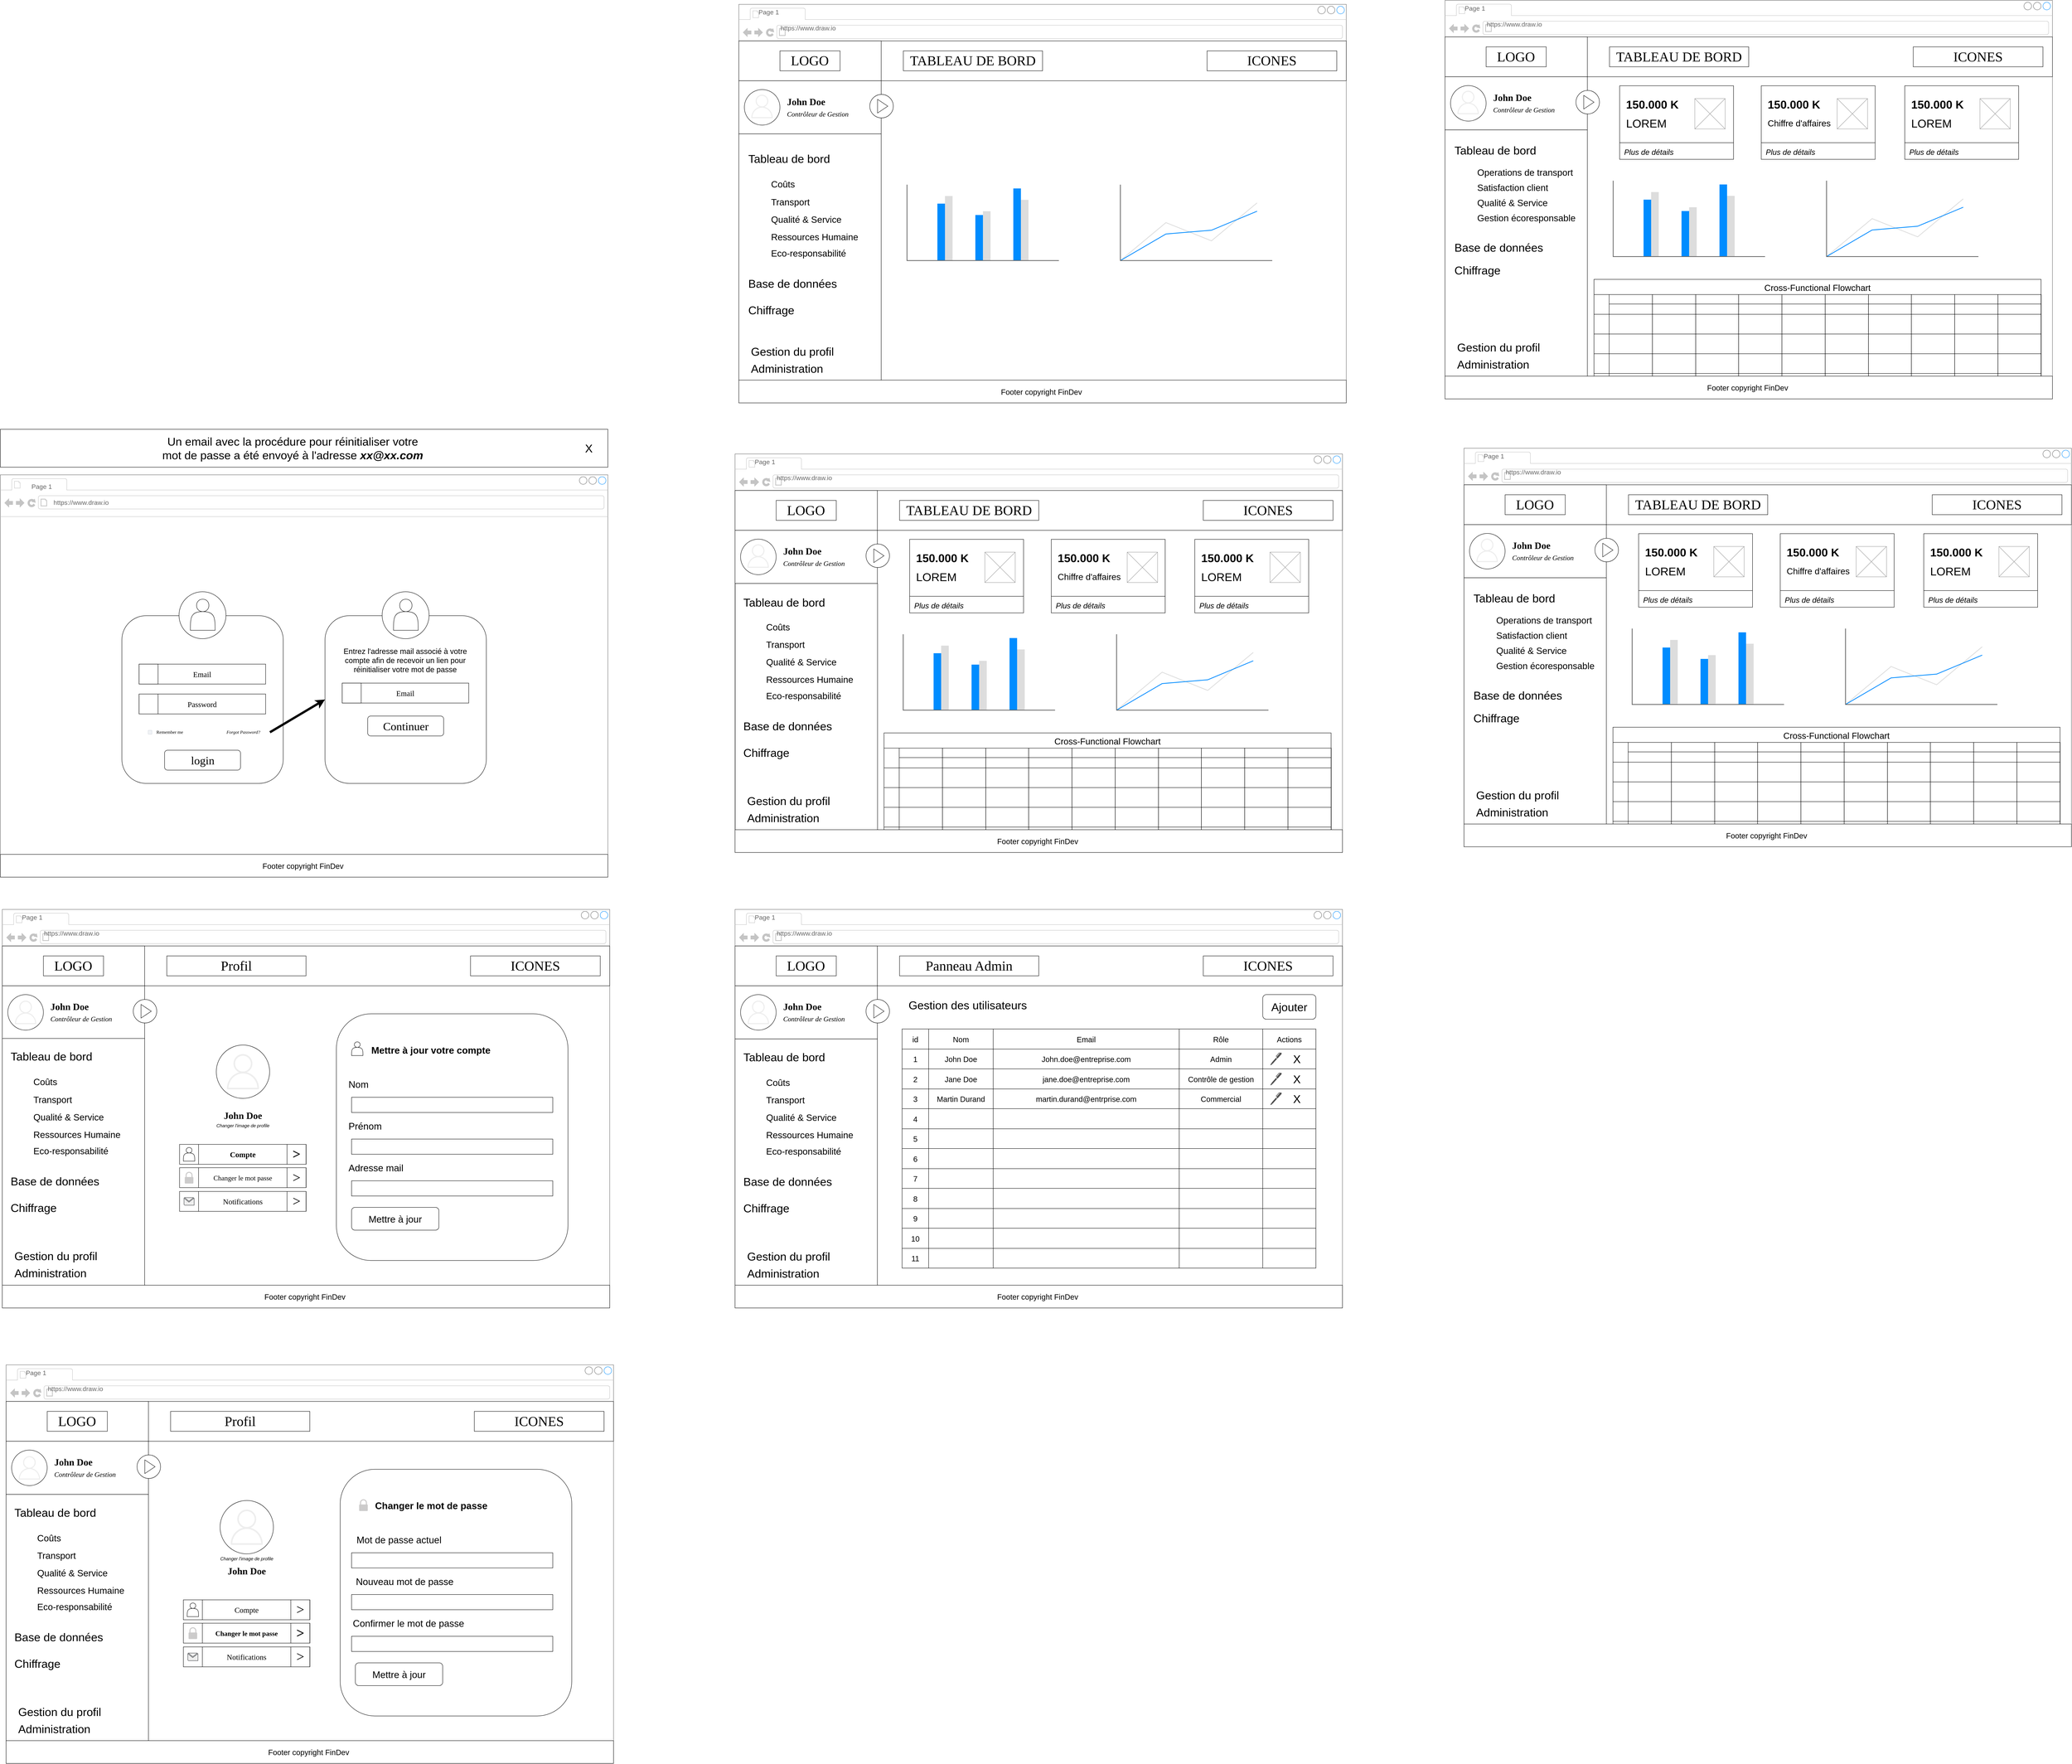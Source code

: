 <mxfile>
    <diagram id="2FmloWvAhfQEArfi7FaQ" name="Page-1">
        <mxGraphModel dx="4431" dy="3349" grid="1" gridSize="10" guides="1" tooltips="1" connect="1" arrows="1" fold="1" page="1" pageScale="1" pageWidth="1920" pageHeight="1200" math="0" shadow="0">
            <root>
                <mxCell id="0"/>
                <mxCell id="1" parent="0"/>
                <mxCell id="679" value="" style="group;fontSize=12;" parent="1" vertex="1" connectable="0">
                    <mxGeometry x="160" y="1275" width="1600" height="1050" as="geometry"/>
                </mxCell>
                <mxCell id="680" value="" style="strokeWidth=1;shadow=0;dashed=0;align=center;html=1;shape=mxgraph.mockup.containers.browserWindow;rSize=0;strokeColor=#666666;strokeColor2=#008cff;strokeColor3=#c4c4c4;mainText=,;recursiveResize=0;container=0;" parent="679" vertex="1">
                    <mxGeometry width="1600.0" height="1050" as="geometry"/>
                </mxCell>
                <mxCell id="681" value="Page 1" style="strokeWidth=1;shadow=0;dashed=0;align=center;html=1;shape=mxgraph.mockup.containers.anchor;fontSize=17;fontColor=#666666;align=left;container=0;" parent="679" vertex="1">
                    <mxGeometry x="50.0" y="10.5" width="91.667" height="22.75" as="geometry"/>
                </mxCell>
                <mxCell id="682" value="https://www.draw.io" style="strokeWidth=1;shadow=0;dashed=0;align=center;html=1;shape=mxgraph.mockup.containers.anchor;rSize=0;fontSize=17;fontColor=#666666;align=left;container=0;" parent="679" vertex="1">
                    <mxGeometry x="108.333" y="52.5" width="208.333" height="22.75" as="geometry"/>
                </mxCell>
                <mxCell id="683" value="" style="rounded=0;whiteSpace=wrap;html=1;fontFamily=Verdana;fontSize=30;container=0;" parent="679" vertex="1">
                    <mxGeometry y="96.25" width="1600.0" height="105" as="geometry"/>
                </mxCell>
                <mxCell id="684" value="" style="rounded=0;whiteSpace=wrap;html=1;fontFamily=Verdana;fontSize=30;container=0;" parent="679" vertex="1">
                    <mxGeometry y="96.25" width="375.0" height="105" as="geometry"/>
                </mxCell>
                <mxCell id="686" value="" style="rounded=0;whiteSpace=wrap;html=1;fontFamily=Verdana;fontSize=30;container=0;" parent="679" vertex="1">
                    <mxGeometry y="201.25" width="375.0" height="140" as="geometry"/>
                </mxCell>
                <mxCell id="687" value="" style="ellipse;whiteSpace=wrap;html=1;aspect=fixed;fontFamily=Verdana;fontSize=30;container=0;" parent="679" vertex="1">
                    <mxGeometry x="14.58" y="224.38" width="93.75" height="93.75" as="geometry"/>
                </mxCell>
                <mxCell id="688" value="John Doe&lt;br style=&quot;font-size: 25px&quot;&gt;&lt;i&gt;&lt;font style=&quot;font-weight: normal ; font-size: 18px&quot;&gt;Contrôleur de Gestion&lt;/font&gt;&lt;/i&gt;" style="text;html=1;strokeColor=none;fillColor=none;align=left;verticalAlign=middle;whiteSpace=wrap;rounded=0;fontFamily=Verdana;fontSize=25;container=0;fontStyle=1" parent="679" vertex="1">
                    <mxGeometry x="125" y="234.06" width="240" height="74.38" as="geometry"/>
                </mxCell>
                <mxCell id="689" value="ICONES" style="rounded=0;whiteSpace=wrap;html=1;fontFamily=Verdana;fontSize=36;container=0;" parent="679" vertex="1">
                    <mxGeometry x="1233.333" y="122.5" width="341.667" height="52.5" as="geometry"/>
                </mxCell>
                <mxCell id="690" value="LOGO" style="rounded=0;whiteSpace=wrap;html=1;fontFamily=Verdana;fontSize=36;container=0;" parent="679" vertex="1">
                    <mxGeometry x="108.333" y="122.5" width="158.333" height="52.5" as="geometry"/>
                </mxCell>
                <mxCell id="691" value="Panneau Admin" style="rounded=0;whiteSpace=wrap;html=1;fontFamily=Verdana;fontSize=36;container=0;" parent="679" vertex="1">
                    <mxGeometry x="433.33" y="122.5" width="366.67" height="52.5" as="geometry"/>
                </mxCell>
                <mxCell id="706" value="" style="ellipse;whiteSpace=wrap;html=1;aspect=fixed;fontSize=30;" parent="679" vertex="1">
                    <mxGeometry x="345" y="237.31" width="61.87" height="61.87" as="geometry"/>
                </mxCell>
                <mxCell id="707" value="" style="triangle;whiteSpace=wrap;html=1;fontSize=18;" parent="679" vertex="1">
                    <mxGeometry x="365.44" y="250.25" width="27" height="36" as="geometry"/>
                </mxCell>
                <mxCell id="847" value="Gestion des utilisateurs" style="text;html=1;strokeColor=none;fillColor=none;align=center;verticalAlign=middle;whiteSpace=wrap;rounded=0;fontSize=30;" parent="679" vertex="1">
                    <mxGeometry x="433.33" y="237.31" width="360" height="30" as="geometry"/>
                </mxCell>
                <mxCell id="848" value="Ajouter" style="rounded=1;whiteSpace=wrap;html=1;fontSize=30;" parent="679" vertex="1">
                    <mxGeometry x="1390" y="224.38" width="140" height="65" as="geometry"/>
                </mxCell>
                <mxCell id="867" value="" style="sketch=0;outlineConnect=0;fillColor=#eeeeee;strokeColor=#36393d;dashed=0;verticalLabelPosition=bottom;verticalAlign=top;align=center;html=1;fontSize=12;fontStyle=0;aspect=fixed;pointerEvents=1;shape=mxgraph.aws4.user;" parent="679" vertex="1">
                    <mxGeometry x="30.46" y="240.25" width="62" height="62" as="geometry"/>
                </mxCell>
                <mxCell id="1496" value="" style="group" vertex="1" connectable="0" parent="679">
                    <mxGeometry y="341.25" width="375.0" height="708.75" as="geometry"/>
                </mxCell>
                <mxCell id="1497" value="" style="rounded=0;whiteSpace=wrap;html=1;fontFamily=Verdana;fontSize=36;container=0;" vertex="1" parent="1496">
                    <mxGeometry width="375.0" height="708.75" as="geometry"/>
                </mxCell>
                <mxCell id="1498" value="Gestion du profil" style="text;html=1;strokeColor=none;fillColor=none;align=left;verticalAlign=middle;whiteSpace=wrap;rounded=0;fontSize=30;container=0;" vertex="1" parent="1496">
                    <mxGeometry x="30" y="558" width="222.5" height="30" as="geometry"/>
                </mxCell>
                <mxCell id="1499" value="Administration" style="text;html=1;strokeColor=none;fillColor=none;align=left;verticalAlign=middle;whiteSpace=wrap;rounded=0;fontSize=30;container=0;" vertex="1" parent="1496">
                    <mxGeometry x="30" y="603" width="222.5" height="30" as="geometry"/>
                </mxCell>
                <mxCell id="1500" value="" style="group" vertex="1" connectable="0" parent="1496">
                    <mxGeometry x="20" y="30" width="330" height="433.41" as="geometry"/>
                </mxCell>
                <mxCell id="1501" value="Chiffrage" style="text;html=1;strokeColor=none;fillColor=none;align=left;verticalAlign=middle;whiteSpace=wrap;rounded=0;fontSize=30;container=0;" vertex="1" parent="1500">
                    <mxGeometry y="398.753" width="222.5" height="34.657" as="geometry"/>
                </mxCell>
                <mxCell id="1502" value="" style="group" vertex="1" connectable="0" parent="1500">
                    <mxGeometry width="330" height="400" as="geometry"/>
                </mxCell>
                <mxCell id="1503" value="" style="group" vertex="1" connectable="0" parent="1502">
                    <mxGeometry width="330" height="400" as="geometry"/>
                </mxCell>
                <mxCell id="1504" value="Base de données" style="text;html=1;strokeColor=none;fillColor=none;align=left;verticalAlign=middle;whiteSpace=wrap;rounded=0;fontSize=30;container=0;" vertex="1" parent="1503">
                    <mxGeometry y="328.75" width="250" height="34.66" as="geometry"/>
                </mxCell>
                <mxCell id="1505" value="" style="group" vertex="1" connectable="0" parent="1503">
                    <mxGeometry width="330" height="238.267" as="geometry"/>
                </mxCell>
                <mxCell id="1506" value="Tableau de bord" style="text;html=1;strokeColor=none;fillColor=none;align=left;verticalAlign=middle;whiteSpace=wrap;rounded=0;fontSize=30;container=0;" vertex="1" parent="1505">
                    <mxGeometry width="222.5" height="34.657" as="geometry"/>
                </mxCell>
                <mxCell id="1507" value="&lt;font style=&quot;font-size: 24px&quot;&gt;Coûts&lt;/font&gt;" style="text;html=1;strokeColor=none;fillColor=none;align=left;verticalAlign=middle;whiteSpace=wrap;rounded=0;fontSize=30;container=0;" vertex="1" parent="1505">
                    <mxGeometry x="60" y="64.982" width="270" height="34.657" as="geometry"/>
                </mxCell>
                <mxCell id="1508" value="&lt;font style=&quot;font-size: 24px&quot;&gt;Transport&lt;/font&gt;" style="text;html=1;strokeColor=none;fillColor=none;align=left;verticalAlign=middle;whiteSpace=wrap;rounded=0;fontSize=30;container=0;" vertex="1" parent="1505">
                    <mxGeometry x="60" y="111.191" width="270" height="34.657" as="geometry"/>
                </mxCell>
                <mxCell id="1509" value="&lt;font style=&quot;font-size: 24px&quot;&gt;Qualité &amp;amp; Service&lt;/font&gt;" style="text;html=1;strokeColor=none;fillColor=none;align=left;verticalAlign=middle;whiteSpace=wrap;rounded=0;fontSize=30;container=0;" vertex="1" parent="1505">
                    <mxGeometry x="60" y="157.401" width="270" height="34.657" as="geometry"/>
                </mxCell>
                <mxCell id="1510" value="&lt;font style=&quot;font-size: 24px&quot;&gt;Ressources Humaine&lt;/font&gt;" style="text;html=1;strokeColor=none;fillColor=none;align=left;verticalAlign=middle;whiteSpace=wrap;rounded=0;fontSize=30;container=0;" vertex="1" parent="1505">
                    <mxGeometry x="60" y="203.61" width="270" height="34.657" as="geometry"/>
                </mxCell>
                <mxCell id="1511" value="&lt;font style=&quot;font-size: 24px&quot;&gt;Eco-responsabilité&lt;/font&gt;" style="text;html=1;strokeColor=none;fillColor=none;align=left;verticalAlign=middle;whiteSpace=wrap;rounded=0;fontSize=30;container=0;" vertex="1" parent="1502">
                    <mxGeometry x="60" y="248.75" width="270" height="30" as="geometry"/>
                </mxCell>
                <mxCell id="774" value="" style="shape=table;startSize=0;container=1;collapsible=0;childLayout=tableLayout;fontSize=20;" parent="1" vertex="1">
                    <mxGeometry x="600" y="1590" width="1090" height="630" as="geometry"/>
                </mxCell>
                <mxCell id="775" value="" style="shape=partialRectangle;collapsible=0;dropTarget=0;pointerEvents=0;fillColor=none;top=0;left=0;bottom=0;right=0;points=[[0,0.5],[1,0.5]];portConstraint=eastwest;fontSize=20;" parent="774" vertex="1">
                    <mxGeometry width="1090" height="53" as="geometry"/>
                </mxCell>
                <mxCell id="776" value="id" style="shape=partialRectangle;html=1;whiteSpace=wrap;connectable=0;overflow=hidden;fillColor=none;top=0;left=0;bottom=0;right=0;pointerEvents=1;fontSize=20;" parent="775" vertex="1">
                    <mxGeometry width="70" height="53" as="geometry">
                        <mxRectangle width="70" height="53" as="alternateBounds"/>
                    </mxGeometry>
                </mxCell>
                <mxCell id="777" value="Nom" style="shape=partialRectangle;html=1;whiteSpace=wrap;connectable=0;overflow=hidden;fillColor=none;top=0;left=0;bottom=0;right=0;pointerEvents=1;fontSize=20;" parent="775" vertex="1">
                    <mxGeometry x="70" width="170" height="53" as="geometry">
                        <mxRectangle width="170" height="53" as="alternateBounds"/>
                    </mxGeometry>
                </mxCell>
                <mxCell id="778" value="Email" style="shape=partialRectangle;html=1;whiteSpace=wrap;connectable=0;overflow=hidden;fillColor=none;top=0;left=0;bottom=0;right=0;pointerEvents=1;fontSize=20;" parent="775" vertex="1">
                    <mxGeometry x="240" width="490" height="53" as="geometry">
                        <mxRectangle width="490" height="53" as="alternateBounds"/>
                    </mxGeometry>
                </mxCell>
                <mxCell id="779" value="Rôle" style="shape=partialRectangle;html=1;whiteSpace=wrap;connectable=0;overflow=hidden;fillColor=none;top=0;left=0;bottom=0;right=0;pointerEvents=1;fontSize=20;" parent="775" vertex="1">
                    <mxGeometry x="730" width="220" height="53" as="geometry">
                        <mxRectangle width="220" height="53" as="alternateBounds"/>
                    </mxGeometry>
                </mxCell>
                <mxCell id="780" value="Actions" style="shape=partialRectangle;html=1;whiteSpace=wrap;connectable=0;overflow=hidden;fillColor=none;top=0;left=0;bottom=0;right=0;pointerEvents=1;fontSize=20;" parent="775" vertex="1">
                    <mxGeometry x="950" width="140" height="53" as="geometry">
                        <mxRectangle width="140" height="53" as="alternateBounds"/>
                    </mxGeometry>
                </mxCell>
                <mxCell id="781" value="" style="shape=partialRectangle;collapsible=0;dropTarget=0;pointerEvents=0;fillColor=none;top=0;left=0;bottom=0;right=0;points=[[0,0.5],[1,0.5]];portConstraint=eastwest;fontSize=20;" parent="774" vertex="1">
                    <mxGeometry y="53" width="1090" height="52" as="geometry"/>
                </mxCell>
                <mxCell id="782" value="1" style="shape=partialRectangle;html=1;whiteSpace=wrap;connectable=0;overflow=hidden;fillColor=none;top=0;left=0;bottom=0;right=0;pointerEvents=1;fontSize=20;" parent="781" vertex="1">
                    <mxGeometry width="70" height="52" as="geometry">
                        <mxRectangle width="70" height="52" as="alternateBounds"/>
                    </mxGeometry>
                </mxCell>
                <mxCell id="783" value="John Doe" style="shape=partialRectangle;html=1;whiteSpace=wrap;connectable=0;overflow=hidden;fillColor=none;top=0;left=0;bottom=0;right=0;pointerEvents=1;fontSize=20;" parent="781" vertex="1">
                    <mxGeometry x="70" width="170" height="52" as="geometry">
                        <mxRectangle width="170" height="52" as="alternateBounds"/>
                    </mxGeometry>
                </mxCell>
                <mxCell id="784" value="John.doe@entreprise.com" style="shape=partialRectangle;html=1;whiteSpace=wrap;connectable=0;overflow=hidden;fillColor=none;top=0;left=0;bottom=0;right=0;pointerEvents=1;fontSize=20;" parent="781" vertex="1">
                    <mxGeometry x="240" width="490" height="52" as="geometry">
                        <mxRectangle width="490" height="52" as="alternateBounds"/>
                    </mxGeometry>
                </mxCell>
                <mxCell id="785" value="Admin" style="shape=partialRectangle;html=1;whiteSpace=wrap;connectable=0;overflow=hidden;fillColor=none;top=0;left=0;bottom=0;right=0;pointerEvents=1;fontSize=20;" parent="781" vertex="1">
                    <mxGeometry x="730" width="220" height="52" as="geometry">
                        <mxRectangle width="220" height="52" as="alternateBounds"/>
                    </mxGeometry>
                </mxCell>
                <mxCell id="786" value="" style="shape=partialRectangle;html=1;whiteSpace=wrap;connectable=0;overflow=hidden;fillColor=none;top=0;left=0;bottom=0;right=0;pointerEvents=1;fontSize=20;" parent="781" vertex="1">
                    <mxGeometry x="950" width="140" height="52" as="geometry">
                        <mxRectangle width="140" height="52" as="alternateBounds"/>
                    </mxGeometry>
                </mxCell>
                <mxCell id="787" value="" style="shape=partialRectangle;collapsible=0;dropTarget=0;pointerEvents=0;fillColor=none;top=0;left=0;bottom=0;right=0;points=[[0,0.5],[1,0.5]];portConstraint=eastwest;fontSize=20;" parent="774" vertex="1">
                    <mxGeometry y="105" width="1090" height="53" as="geometry"/>
                </mxCell>
                <mxCell id="788" value="2" style="shape=partialRectangle;html=1;whiteSpace=wrap;connectable=0;overflow=hidden;fillColor=none;top=0;left=0;bottom=0;right=0;pointerEvents=1;fontSize=20;" parent="787" vertex="1">
                    <mxGeometry width="70" height="53" as="geometry">
                        <mxRectangle width="70" height="53" as="alternateBounds"/>
                    </mxGeometry>
                </mxCell>
                <mxCell id="789" value="Jane Doe" style="shape=partialRectangle;html=1;whiteSpace=wrap;connectable=0;overflow=hidden;fillColor=none;top=0;left=0;bottom=0;right=0;pointerEvents=1;fontSize=20;" parent="787" vertex="1">
                    <mxGeometry x="70" width="170" height="53" as="geometry">
                        <mxRectangle width="170" height="53" as="alternateBounds"/>
                    </mxGeometry>
                </mxCell>
                <mxCell id="790" value="jane.doe@entreprise.com" style="shape=partialRectangle;html=1;whiteSpace=wrap;connectable=0;overflow=hidden;fillColor=none;top=0;left=0;bottom=0;right=0;pointerEvents=1;fontSize=20;" parent="787" vertex="1">
                    <mxGeometry x="240" width="490" height="53" as="geometry">
                        <mxRectangle width="490" height="53" as="alternateBounds"/>
                    </mxGeometry>
                </mxCell>
                <mxCell id="791" value="Contrôle de gestion" style="shape=partialRectangle;html=1;whiteSpace=wrap;connectable=0;overflow=hidden;fillColor=none;top=0;left=0;bottom=0;right=0;pointerEvents=1;fontSize=20;" parent="787" vertex="1">
                    <mxGeometry x="730" width="220" height="53" as="geometry">
                        <mxRectangle width="220" height="53" as="alternateBounds"/>
                    </mxGeometry>
                </mxCell>
                <mxCell id="792" value="" style="shape=partialRectangle;html=1;whiteSpace=wrap;connectable=0;overflow=hidden;fillColor=none;top=0;left=0;bottom=0;right=0;pointerEvents=1;fontSize=20;" parent="787" vertex="1">
                    <mxGeometry x="950" width="140" height="53" as="geometry">
                        <mxRectangle width="140" height="53" as="alternateBounds"/>
                    </mxGeometry>
                </mxCell>
                <mxCell id="793" value="" style="shape=partialRectangle;collapsible=0;dropTarget=0;pointerEvents=0;fillColor=none;top=0;left=0;bottom=0;right=0;points=[[0,0.5],[1,0.5]];portConstraint=eastwest;fontSize=20;" parent="774" vertex="1">
                    <mxGeometry y="158" width="1090" height="52" as="geometry"/>
                </mxCell>
                <mxCell id="794" value="3" style="shape=partialRectangle;html=1;whiteSpace=wrap;connectable=0;overflow=hidden;fillColor=none;top=0;left=0;bottom=0;right=0;pointerEvents=1;fontSize=20;" parent="793" vertex="1">
                    <mxGeometry width="70" height="52" as="geometry">
                        <mxRectangle width="70" height="52" as="alternateBounds"/>
                    </mxGeometry>
                </mxCell>
                <mxCell id="795" value="Martin Durand" style="shape=partialRectangle;html=1;whiteSpace=wrap;connectable=0;overflow=hidden;fillColor=none;top=0;left=0;bottom=0;right=0;pointerEvents=1;fontSize=20;" parent="793" vertex="1">
                    <mxGeometry x="70" width="170" height="52" as="geometry">
                        <mxRectangle width="170" height="52" as="alternateBounds"/>
                    </mxGeometry>
                </mxCell>
                <mxCell id="796" value="martin.durand@entrprise.com" style="shape=partialRectangle;html=1;whiteSpace=wrap;connectable=0;overflow=hidden;fillColor=none;top=0;left=0;bottom=0;right=0;pointerEvents=1;fontSize=20;" parent="793" vertex="1">
                    <mxGeometry x="240" width="490" height="52" as="geometry">
                        <mxRectangle width="490" height="52" as="alternateBounds"/>
                    </mxGeometry>
                </mxCell>
                <mxCell id="797" value="Commercial" style="shape=partialRectangle;html=1;whiteSpace=wrap;connectable=0;overflow=hidden;fillColor=none;top=0;left=0;bottom=0;right=0;pointerEvents=1;fontSize=20;" parent="793" vertex="1">
                    <mxGeometry x="730" width="220" height="52" as="geometry">
                        <mxRectangle width="220" height="52" as="alternateBounds"/>
                    </mxGeometry>
                </mxCell>
                <mxCell id="798" value="" style="shape=partialRectangle;html=1;whiteSpace=wrap;connectable=0;overflow=hidden;fillColor=none;top=0;left=0;bottom=0;right=0;pointerEvents=1;fontSize=20;" parent="793" vertex="1">
                    <mxGeometry x="950" width="140" height="52" as="geometry">
                        <mxRectangle width="140" height="52" as="alternateBounds"/>
                    </mxGeometry>
                </mxCell>
                <mxCell id="799" value="" style="shape=partialRectangle;collapsible=0;dropTarget=0;pointerEvents=0;fillColor=none;top=0;left=0;bottom=0;right=0;points=[[0,0.5],[1,0.5]];portConstraint=eastwest;fontSize=20;" parent="774" vertex="1">
                    <mxGeometry y="210" width="1090" height="53" as="geometry"/>
                </mxCell>
                <mxCell id="800" value="4" style="shape=partialRectangle;html=1;whiteSpace=wrap;connectable=0;overflow=hidden;fillColor=none;top=0;left=0;bottom=0;right=0;pointerEvents=1;fontSize=20;" parent="799" vertex="1">
                    <mxGeometry width="70" height="53" as="geometry">
                        <mxRectangle width="70" height="53" as="alternateBounds"/>
                    </mxGeometry>
                </mxCell>
                <mxCell id="801" value="" style="shape=partialRectangle;html=1;whiteSpace=wrap;connectable=0;overflow=hidden;fillColor=none;top=0;left=0;bottom=0;right=0;pointerEvents=1;fontSize=20;" parent="799" vertex="1">
                    <mxGeometry x="70" width="170" height="53" as="geometry">
                        <mxRectangle width="170" height="53" as="alternateBounds"/>
                    </mxGeometry>
                </mxCell>
                <mxCell id="802" value="" style="shape=partialRectangle;html=1;whiteSpace=wrap;connectable=0;overflow=hidden;fillColor=none;top=0;left=0;bottom=0;right=0;pointerEvents=1;fontSize=20;" parent="799" vertex="1">
                    <mxGeometry x="240" width="490" height="53" as="geometry">
                        <mxRectangle width="490" height="53" as="alternateBounds"/>
                    </mxGeometry>
                </mxCell>
                <mxCell id="803" value="" style="shape=partialRectangle;html=1;whiteSpace=wrap;connectable=0;overflow=hidden;fillColor=none;top=0;left=0;bottom=0;right=0;pointerEvents=1;fontSize=20;" parent="799" vertex="1">
                    <mxGeometry x="730" width="220" height="53" as="geometry">
                        <mxRectangle width="220" height="53" as="alternateBounds"/>
                    </mxGeometry>
                </mxCell>
                <mxCell id="804" value="" style="shape=partialRectangle;html=1;whiteSpace=wrap;connectable=0;overflow=hidden;fillColor=none;top=0;left=0;bottom=0;right=0;pointerEvents=1;fontSize=20;" parent="799" vertex="1">
                    <mxGeometry x="950" width="140" height="53" as="geometry">
                        <mxRectangle width="140" height="53" as="alternateBounds"/>
                    </mxGeometry>
                </mxCell>
                <mxCell id="805" value="" style="shape=partialRectangle;collapsible=0;dropTarget=0;pointerEvents=0;fillColor=none;top=0;left=0;bottom=0;right=0;points=[[0,0.5],[1,0.5]];portConstraint=eastwest;fontSize=20;" parent="774" vertex="1">
                    <mxGeometry y="263" width="1090" height="52" as="geometry"/>
                </mxCell>
                <mxCell id="806" value="5" style="shape=partialRectangle;html=1;whiteSpace=wrap;connectable=0;overflow=hidden;fillColor=none;top=0;left=0;bottom=0;right=0;pointerEvents=1;fontSize=20;" parent="805" vertex="1">
                    <mxGeometry width="70" height="52" as="geometry">
                        <mxRectangle width="70" height="52" as="alternateBounds"/>
                    </mxGeometry>
                </mxCell>
                <mxCell id="807" value="" style="shape=partialRectangle;html=1;whiteSpace=wrap;connectable=0;overflow=hidden;fillColor=none;top=0;left=0;bottom=0;right=0;pointerEvents=1;fontSize=20;" parent="805" vertex="1">
                    <mxGeometry x="70" width="170" height="52" as="geometry">
                        <mxRectangle width="170" height="52" as="alternateBounds"/>
                    </mxGeometry>
                </mxCell>
                <mxCell id="808" value="" style="shape=partialRectangle;html=1;whiteSpace=wrap;connectable=0;overflow=hidden;fillColor=none;top=0;left=0;bottom=0;right=0;pointerEvents=1;fontSize=20;" parent="805" vertex="1">
                    <mxGeometry x="240" width="490" height="52" as="geometry">
                        <mxRectangle width="490" height="52" as="alternateBounds"/>
                    </mxGeometry>
                </mxCell>
                <mxCell id="809" value="" style="shape=partialRectangle;html=1;whiteSpace=wrap;connectable=0;overflow=hidden;fillColor=none;top=0;left=0;bottom=0;right=0;pointerEvents=1;fontSize=20;" parent="805" vertex="1">
                    <mxGeometry x="730" width="220" height="52" as="geometry">
                        <mxRectangle width="220" height="52" as="alternateBounds"/>
                    </mxGeometry>
                </mxCell>
                <mxCell id="810" value="" style="shape=partialRectangle;html=1;whiteSpace=wrap;connectable=0;overflow=hidden;fillColor=none;top=0;left=0;bottom=0;right=0;pointerEvents=1;fontSize=20;" parent="805" vertex="1">
                    <mxGeometry x="950" width="140" height="52" as="geometry">
                        <mxRectangle width="140" height="52" as="alternateBounds"/>
                    </mxGeometry>
                </mxCell>
                <mxCell id="811" value="" style="shape=partialRectangle;collapsible=0;dropTarget=0;pointerEvents=0;fillColor=none;top=0;left=0;bottom=0;right=0;points=[[0,0.5],[1,0.5]];portConstraint=eastwest;fontSize=20;" parent="774" vertex="1">
                    <mxGeometry y="315" width="1090" height="53" as="geometry"/>
                </mxCell>
                <mxCell id="812" value="6" style="shape=partialRectangle;html=1;whiteSpace=wrap;connectable=0;overflow=hidden;fillColor=none;top=0;left=0;bottom=0;right=0;pointerEvents=1;fontSize=20;" parent="811" vertex="1">
                    <mxGeometry width="70" height="53" as="geometry">
                        <mxRectangle width="70" height="53" as="alternateBounds"/>
                    </mxGeometry>
                </mxCell>
                <mxCell id="813" value="" style="shape=partialRectangle;html=1;whiteSpace=wrap;connectable=0;overflow=hidden;fillColor=none;top=0;left=0;bottom=0;right=0;pointerEvents=1;fontSize=20;" parent="811" vertex="1">
                    <mxGeometry x="70" width="170" height="53" as="geometry">
                        <mxRectangle width="170" height="53" as="alternateBounds"/>
                    </mxGeometry>
                </mxCell>
                <mxCell id="814" value="" style="shape=partialRectangle;html=1;whiteSpace=wrap;connectable=0;overflow=hidden;fillColor=none;top=0;left=0;bottom=0;right=0;pointerEvents=1;fontSize=20;" parent="811" vertex="1">
                    <mxGeometry x="240" width="490" height="53" as="geometry">
                        <mxRectangle width="490" height="53" as="alternateBounds"/>
                    </mxGeometry>
                </mxCell>
                <mxCell id="815" value="" style="shape=partialRectangle;html=1;whiteSpace=wrap;connectable=0;overflow=hidden;fillColor=none;top=0;left=0;bottom=0;right=0;pointerEvents=1;fontSize=20;" parent="811" vertex="1">
                    <mxGeometry x="730" width="220" height="53" as="geometry">
                        <mxRectangle width="220" height="53" as="alternateBounds"/>
                    </mxGeometry>
                </mxCell>
                <mxCell id="816" value="" style="shape=partialRectangle;html=1;whiteSpace=wrap;connectable=0;overflow=hidden;fillColor=none;top=0;left=0;bottom=0;right=0;pointerEvents=1;fontSize=20;" parent="811" vertex="1">
                    <mxGeometry x="950" width="140" height="53" as="geometry">
                        <mxRectangle width="140" height="53" as="alternateBounds"/>
                    </mxGeometry>
                </mxCell>
                <mxCell id="817" value="" style="shape=partialRectangle;collapsible=0;dropTarget=0;pointerEvents=0;fillColor=none;top=0;left=0;bottom=0;right=0;points=[[0,0.5],[1,0.5]];portConstraint=eastwest;fontSize=20;" parent="774" vertex="1">
                    <mxGeometry y="368" width="1090" height="52" as="geometry"/>
                </mxCell>
                <mxCell id="818" value="7" style="shape=partialRectangle;html=1;whiteSpace=wrap;connectable=0;overflow=hidden;fillColor=none;top=0;left=0;bottom=0;right=0;pointerEvents=1;fontSize=20;" parent="817" vertex="1">
                    <mxGeometry width="70" height="52" as="geometry">
                        <mxRectangle width="70" height="52" as="alternateBounds"/>
                    </mxGeometry>
                </mxCell>
                <mxCell id="819" value="" style="shape=partialRectangle;html=1;whiteSpace=wrap;connectable=0;overflow=hidden;fillColor=none;top=0;left=0;bottom=0;right=0;pointerEvents=1;fontSize=20;" parent="817" vertex="1">
                    <mxGeometry x="70" width="170" height="52" as="geometry">
                        <mxRectangle width="170" height="52" as="alternateBounds"/>
                    </mxGeometry>
                </mxCell>
                <mxCell id="820" value="" style="shape=partialRectangle;html=1;whiteSpace=wrap;connectable=0;overflow=hidden;fillColor=none;top=0;left=0;bottom=0;right=0;pointerEvents=1;fontSize=20;" parent="817" vertex="1">
                    <mxGeometry x="240" width="490" height="52" as="geometry">
                        <mxRectangle width="490" height="52" as="alternateBounds"/>
                    </mxGeometry>
                </mxCell>
                <mxCell id="821" value="" style="shape=partialRectangle;html=1;whiteSpace=wrap;connectable=0;overflow=hidden;fillColor=none;top=0;left=0;bottom=0;right=0;pointerEvents=1;fontSize=20;" parent="817" vertex="1">
                    <mxGeometry x="730" width="220" height="52" as="geometry">
                        <mxRectangle width="220" height="52" as="alternateBounds"/>
                    </mxGeometry>
                </mxCell>
                <mxCell id="822" value="" style="shape=partialRectangle;html=1;whiteSpace=wrap;connectable=0;overflow=hidden;fillColor=none;top=0;left=0;bottom=0;right=0;pointerEvents=1;fontSize=20;" parent="817" vertex="1">
                    <mxGeometry x="950" width="140" height="52" as="geometry">
                        <mxRectangle width="140" height="52" as="alternateBounds"/>
                    </mxGeometry>
                </mxCell>
                <mxCell id="823" value="" style="shape=partialRectangle;collapsible=0;dropTarget=0;pointerEvents=0;fillColor=none;top=0;left=0;bottom=0;right=0;points=[[0,0.5],[1,0.5]];portConstraint=eastwest;fontSize=20;" parent="774" vertex="1">
                    <mxGeometry y="420" width="1090" height="53" as="geometry"/>
                </mxCell>
                <mxCell id="824" value="8" style="shape=partialRectangle;html=1;whiteSpace=wrap;connectable=0;overflow=hidden;fillColor=none;top=0;left=0;bottom=0;right=0;pointerEvents=1;fontSize=20;" parent="823" vertex="1">
                    <mxGeometry width="70" height="53" as="geometry">
                        <mxRectangle width="70" height="53" as="alternateBounds"/>
                    </mxGeometry>
                </mxCell>
                <mxCell id="825" value="" style="shape=partialRectangle;html=1;whiteSpace=wrap;connectable=0;overflow=hidden;fillColor=none;top=0;left=0;bottom=0;right=0;pointerEvents=1;fontSize=20;" parent="823" vertex="1">
                    <mxGeometry x="70" width="170" height="53" as="geometry">
                        <mxRectangle width="170" height="53" as="alternateBounds"/>
                    </mxGeometry>
                </mxCell>
                <mxCell id="826" value="" style="shape=partialRectangle;html=1;whiteSpace=wrap;connectable=0;overflow=hidden;fillColor=none;top=0;left=0;bottom=0;right=0;pointerEvents=1;fontSize=20;" parent="823" vertex="1">
                    <mxGeometry x="240" width="490" height="53" as="geometry">
                        <mxRectangle width="490" height="53" as="alternateBounds"/>
                    </mxGeometry>
                </mxCell>
                <mxCell id="827" value="" style="shape=partialRectangle;html=1;whiteSpace=wrap;connectable=0;overflow=hidden;fillColor=none;top=0;left=0;bottom=0;right=0;pointerEvents=1;fontSize=20;" parent="823" vertex="1">
                    <mxGeometry x="730" width="220" height="53" as="geometry">
                        <mxRectangle width="220" height="53" as="alternateBounds"/>
                    </mxGeometry>
                </mxCell>
                <mxCell id="828" value="" style="shape=partialRectangle;html=1;whiteSpace=wrap;connectable=0;overflow=hidden;fillColor=none;top=0;left=0;bottom=0;right=0;pointerEvents=1;fontSize=20;" parent="823" vertex="1">
                    <mxGeometry x="950" width="140" height="53" as="geometry">
                        <mxRectangle width="140" height="53" as="alternateBounds"/>
                    </mxGeometry>
                </mxCell>
                <mxCell id="829" value="" style="shape=partialRectangle;collapsible=0;dropTarget=0;pointerEvents=0;fillColor=none;top=0;left=0;bottom=0;right=0;points=[[0,0.5],[1,0.5]];portConstraint=eastwest;fontSize=20;" parent="774" vertex="1">
                    <mxGeometry y="473" width="1090" height="52" as="geometry"/>
                </mxCell>
                <mxCell id="830" value="9" style="shape=partialRectangle;html=1;whiteSpace=wrap;connectable=0;overflow=hidden;fillColor=none;top=0;left=0;bottom=0;right=0;pointerEvents=1;fontSize=20;" parent="829" vertex="1">
                    <mxGeometry width="70" height="52" as="geometry">
                        <mxRectangle width="70" height="52" as="alternateBounds"/>
                    </mxGeometry>
                </mxCell>
                <mxCell id="831" value="" style="shape=partialRectangle;html=1;whiteSpace=wrap;connectable=0;overflow=hidden;fillColor=none;top=0;left=0;bottom=0;right=0;pointerEvents=1;fontSize=20;" parent="829" vertex="1">
                    <mxGeometry x="70" width="170" height="52" as="geometry">
                        <mxRectangle width="170" height="52" as="alternateBounds"/>
                    </mxGeometry>
                </mxCell>
                <mxCell id="832" value="" style="shape=partialRectangle;html=1;whiteSpace=wrap;connectable=0;overflow=hidden;fillColor=none;top=0;left=0;bottom=0;right=0;pointerEvents=1;fontSize=20;" parent="829" vertex="1">
                    <mxGeometry x="240" width="490" height="52" as="geometry">
                        <mxRectangle width="490" height="52" as="alternateBounds"/>
                    </mxGeometry>
                </mxCell>
                <mxCell id="833" value="" style="shape=partialRectangle;html=1;whiteSpace=wrap;connectable=0;overflow=hidden;fillColor=none;top=0;left=0;bottom=0;right=0;pointerEvents=1;fontSize=20;" parent="829" vertex="1">
                    <mxGeometry x="730" width="220" height="52" as="geometry">
                        <mxRectangle width="220" height="52" as="alternateBounds"/>
                    </mxGeometry>
                </mxCell>
                <mxCell id="834" value="" style="shape=partialRectangle;html=1;whiteSpace=wrap;connectable=0;overflow=hidden;fillColor=none;top=0;left=0;bottom=0;right=0;pointerEvents=1;fontSize=20;" parent="829" vertex="1">
                    <mxGeometry x="950" width="140" height="52" as="geometry">
                        <mxRectangle width="140" height="52" as="alternateBounds"/>
                    </mxGeometry>
                </mxCell>
                <mxCell id="835" value="" style="shape=partialRectangle;collapsible=0;dropTarget=0;pointerEvents=0;fillColor=none;top=0;left=0;bottom=0;right=0;points=[[0,0.5],[1,0.5]];portConstraint=eastwest;fontSize=20;" parent="774" vertex="1">
                    <mxGeometry y="525" width="1090" height="53" as="geometry"/>
                </mxCell>
                <mxCell id="836" value="10" style="shape=partialRectangle;html=1;whiteSpace=wrap;connectable=0;overflow=hidden;fillColor=none;top=0;left=0;bottom=0;right=0;pointerEvents=1;fontSize=20;" parent="835" vertex="1">
                    <mxGeometry width="70" height="53" as="geometry">
                        <mxRectangle width="70" height="53" as="alternateBounds"/>
                    </mxGeometry>
                </mxCell>
                <mxCell id="837" value="" style="shape=partialRectangle;html=1;whiteSpace=wrap;connectable=0;overflow=hidden;fillColor=none;top=0;left=0;bottom=0;right=0;pointerEvents=1;fontSize=20;" parent="835" vertex="1">
                    <mxGeometry x="70" width="170" height="53" as="geometry">
                        <mxRectangle width="170" height="53" as="alternateBounds"/>
                    </mxGeometry>
                </mxCell>
                <mxCell id="838" value="" style="shape=partialRectangle;html=1;whiteSpace=wrap;connectable=0;overflow=hidden;fillColor=none;top=0;left=0;bottom=0;right=0;pointerEvents=1;fontSize=20;" parent="835" vertex="1">
                    <mxGeometry x="240" width="490" height="53" as="geometry">
                        <mxRectangle width="490" height="53" as="alternateBounds"/>
                    </mxGeometry>
                </mxCell>
                <mxCell id="839" value="" style="shape=partialRectangle;html=1;whiteSpace=wrap;connectable=0;overflow=hidden;fillColor=none;top=0;left=0;bottom=0;right=0;pointerEvents=1;fontSize=20;" parent="835" vertex="1">
                    <mxGeometry x="730" width="220" height="53" as="geometry">
                        <mxRectangle width="220" height="53" as="alternateBounds"/>
                    </mxGeometry>
                </mxCell>
                <mxCell id="840" value="" style="shape=partialRectangle;html=1;whiteSpace=wrap;connectable=0;overflow=hidden;fillColor=none;top=0;left=0;bottom=0;right=0;pointerEvents=1;fontSize=20;" parent="835" vertex="1">
                    <mxGeometry x="950" width="140" height="53" as="geometry">
                        <mxRectangle width="140" height="53" as="alternateBounds"/>
                    </mxGeometry>
                </mxCell>
                <mxCell id="841" value="" style="shape=partialRectangle;collapsible=0;dropTarget=0;pointerEvents=0;fillColor=none;top=0;left=0;bottom=0;right=0;points=[[0,0.5],[1,0.5]];portConstraint=eastwest;fontSize=20;" parent="774" vertex="1">
                    <mxGeometry y="578" width="1090" height="52" as="geometry"/>
                </mxCell>
                <mxCell id="842" value="11" style="shape=partialRectangle;html=1;whiteSpace=wrap;connectable=0;overflow=hidden;fillColor=none;top=0;left=0;bottom=0;right=0;pointerEvents=1;fontSize=20;" parent="841" vertex="1">
                    <mxGeometry width="70" height="52" as="geometry">
                        <mxRectangle width="70" height="52" as="alternateBounds"/>
                    </mxGeometry>
                </mxCell>
                <mxCell id="843" value="" style="shape=partialRectangle;html=1;whiteSpace=wrap;connectable=0;overflow=hidden;fillColor=none;top=0;left=0;bottom=0;right=0;pointerEvents=1;fontSize=20;" parent="841" vertex="1">
                    <mxGeometry x="70" width="170" height="52" as="geometry">
                        <mxRectangle width="170" height="52" as="alternateBounds"/>
                    </mxGeometry>
                </mxCell>
                <mxCell id="844" value="" style="shape=partialRectangle;html=1;whiteSpace=wrap;connectable=0;overflow=hidden;fillColor=none;top=0;left=0;bottom=0;right=0;pointerEvents=1;fontSize=20;" parent="841" vertex="1">
                    <mxGeometry x="240" width="490" height="52" as="geometry">
                        <mxRectangle width="490" height="52" as="alternateBounds"/>
                    </mxGeometry>
                </mxCell>
                <mxCell id="845" value="" style="shape=partialRectangle;html=1;whiteSpace=wrap;connectable=0;overflow=hidden;fillColor=none;top=0;left=0;bottom=0;right=0;pointerEvents=1;fontSize=20;" parent="841" vertex="1">
                    <mxGeometry x="730" width="220" height="52" as="geometry">
                        <mxRectangle width="220" height="52" as="alternateBounds"/>
                    </mxGeometry>
                </mxCell>
                <mxCell id="846" value="" style="shape=partialRectangle;html=1;whiteSpace=wrap;connectable=0;overflow=hidden;fillColor=none;top=0;left=0;bottom=0;right=0;pointerEvents=1;fontSize=20;" parent="841" vertex="1">
                    <mxGeometry x="950" width="140" height="52" as="geometry">
                        <mxRectangle width="140" height="52" as="alternateBounds"/>
                    </mxGeometry>
                </mxCell>
                <mxCell id="852" value="" style="group" parent="1" vertex="1" connectable="0">
                    <mxGeometry x="1570" y="1651.88" width="100" height="33.75" as="geometry"/>
                </mxCell>
                <mxCell id="849" value="" style="sketch=0;pointerEvents=1;shadow=0;dashed=0;html=1;strokeColor=none;fillColor=#505050;labelPosition=center;verticalLabelPosition=bottom;verticalAlign=top;outlineConnect=0;align=center;shape=mxgraph.office.concepts.writing_pen;fontSize=30;" parent="852" vertex="1">
                    <mxGeometry width="30" height="33.75" as="geometry"/>
                </mxCell>
                <mxCell id="851" value="X" style="text;html=1;strokeColor=none;fillColor=none;align=center;verticalAlign=middle;whiteSpace=wrap;rounded=0;fontSize=30;" parent="852" vertex="1">
                    <mxGeometry x="40" y="2" width="60" height="30" as="geometry"/>
                </mxCell>
                <mxCell id="853" value="" style="group" parent="1" vertex="1" connectable="0">
                    <mxGeometry x="1570" y="1704.88" width="100" height="33.75" as="geometry"/>
                </mxCell>
                <mxCell id="854" value="" style="sketch=0;pointerEvents=1;shadow=0;dashed=0;html=1;strokeColor=none;fillColor=#505050;labelPosition=center;verticalLabelPosition=bottom;verticalAlign=top;outlineConnect=0;align=center;shape=mxgraph.office.concepts.writing_pen;fontSize=30;" parent="853" vertex="1">
                    <mxGeometry width="30" height="33.75" as="geometry"/>
                </mxCell>
                <mxCell id="855" value="X" style="text;html=1;strokeColor=none;fillColor=none;align=center;verticalAlign=middle;whiteSpace=wrap;rounded=0;fontSize=30;" parent="853" vertex="1">
                    <mxGeometry x="40" y="2" width="60" height="30" as="geometry"/>
                </mxCell>
                <mxCell id="856" value="" style="group" parent="1" vertex="1" connectable="0">
                    <mxGeometry x="1570" y="1756.88" width="100" height="33.75" as="geometry"/>
                </mxCell>
                <mxCell id="857" value="" style="sketch=0;pointerEvents=1;shadow=0;dashed=0;html=1;strokeColor=none;fillColor=#505050;labelPosition=center;verticalLabelPosition=bottom;verticalAlign=top;outlineConnect=0;align=center;shape=mxgraph.office.concepts.writing_pen;fontSize=30;" parent="856" vertex="1">
                    <mxGeometry width="30" height="33.75" as="geometry"/>
                </mxCell>
                <mxCell id="858" value="X" style="text;html=1;strokeColor=none;fillColor=none;align=center;verticalAlign=middle;whiteSpace=wrap;rounded=0;fontSize=30;" parent="856" vertex="1">
                    <mxGeometry x="40" y="2" width="60" height="30" as="geometry"/>
                </mxCell>
                <mxCell id="859" value="" style="group" parent="1" vertex="1" connectable="0">
                    <mxGeometry x="-1775" y="130" width="1630" height="1060" as="geometry"/>
                </mxCell>
                <mxCell id="10" value="" style="strokeWidth=1;shadow=0;dashed=0;align=center;html=1;shape=mxgraph.mockup.containers.browserWindow;rSize=0;strokeColor=#666666;strokeColor2=#008cff;strokeColor3=#c4c4c4;mainText=,;recursiveResize=0;container=0;" parent="859" vertex="1">
                    <mxGeometry width="1600" height="1050" as="geometry"/>
                </mxCell>
                <mxCell id="11" value="Page 1" style="strokeWidth=1;shadow=0;dashed=0;align=center;html=1;shape=mxgraph.mockup.containers.anchor;fontSize=17;fontColor=#666666;align=left;" parent="859" vertex="1">
                    <mxGeometry x="80" y="20.5" width="91.667" height="22.75" as="geometry"/>
                </mxCell>
                <mxCell id="12" value="https://www.draw.io" style="strokeWidth=1;shadow=0;dashed=0;align=center;html=1;shape=mxgraph.mockup.containers.anchor;rSize=0;fontSize=17;fontColor=#666666;align=left;" parent="859" vertex="1">
                    <mxGeometry x="138.333" y="62.5" width="208.333" height="22.75" as="geometry"/>
                </mxCell>
                <mxCell id="675" value="Footer copyright FinDev&amp;nbsp;" style="rounded=0;whiteSpace=wrap;html=1;fontSize=20;" parent="859" vertex="1">
                    <mxGeometry y="1000" width="1600" height="60" as="geometry"/>
                </mxCell>
                <mxCell id="660" value="" style="group" parent="859" vertex="1" connectable="0">
                    <mxGeometry x="320" y="308" width="425" height="505" as="geometry"/>
                </mxCell>
                <mxCell id="13" value="" style="rounded=1;whiteSpace=wrap;html=1;glass=0;shadow=0;sketch=0;container=0;" parent="660" vertex="1">
                    <mxGeometry y="63.125" width="425" height="441.875" as="geometry"/>
                </mxCell>
                <mxCell id="450" value="Email" style="rounded=0;whiteSpace=wrap;html=1;fontFamily=Verdana;fontSize=20;container=0;" parent="660" vertex="1">
                    <mxGeometry x="45.333" y="190.75" width="333.333" height="52.5" as="geometry"/>
                </mxCell>
                <mxCell id="452" value="" style="rounded=0;whiteSpace=wrap;html=1;fontFamily=Verdana;fontSize=12;container=0;" parent="660" vertex="1">
                    <mxGeometry x="45.333" y="190.75" width="50" height="52.5" as="geometry"/>
                </mxCell>
                <mxCell id="451" value="&lt;font style=&quot;font-size: 20px&quot;&gt;Password&lt;/font&gt;" style="rounded=0;whiteSpace=wrap;html=1;fontFamily=Verdana;fontSize=12;container=0;" parent="660" vertex="1">
                    <mxGeometry x="45.333" y="269.5" width="333.333" height="52.5" as="geometry"/>
                </mxCell>
                <mxCell id="453" value="" style="rounded=0;whiteSpace=wrap;html=1;fontFamily=Verdana;fontSize=12;container=0;" parent="660" vertex="1">
                    <mxGeometry x="45.333" y="269.5" width="50" height="52.5" as="geometry"/>
                </mxCell>
                <mxCell id="454" value="login" style="rounded=1;whiteSpace=wrap;html=1;fontFamily=Verdana;fontSize=30;sketch=0;container=0;" parent="660" vertex="1">
                    <mxGeometry x="112.5" y="417.5" width="200" height="52.5" as="geometry"/>
                </mxCell>
                <mxCell id="14" value="&lt;h1&gt;&lt;br&gt;&lt;/h1&gt;" style="ellipse;whiteSpace=wrap;html=1;aspect=fixed;container=0;" parent="660" vertex="1">
                    <mxGeometry x="150.5" width="123.762" height="123.762" as="geometry"/>
                </mxCell>
                <mxCell id="446" value="" style="shape=actor;whiteSpace=wrap;html=1;fontFamily=Verdana;fontSize=26;container=0;" parent="660" vertex="1">
                    <mxGeometry x="180.5" y="19.675" width="65" height="81.9" as="geometry"/>
                </mxCell>
                <mxCell id="447" value="Remember me" style="rounded=1;fillColor=#F0F2F5;strokeColor=#D8DCE3;align=left;verticalAlign=middle;fontStyle=0;fontSize=12;labelPosition=right;verticalLabelPosition=middle;spacingLeft=10;html=1;shadow=0;dashed=0;fontFamily=Verdana;container=0;" parent="660" vertex="1">
                    <mxGeometry x="69.167" y="365" width="10" height="10.5" as="geometry"/>
                </mxCell>
                <mxCell id="449" value="Forgot Password?" style="text;html=1;strokeColor=none;fillColor=none;align=center;verticalAlign=middle;whiteSpace=wrap;rounded=0;fontFamily=Verdana;fontSize=12;fontStyle=2;container=0;" parent="660" vertex="1">
                    <mxGeometry x="250" y="357.13" width="140" height="26.25" as="geometry"/>
                </mxCell>
                <mxCell id="661" value="" style="group" parent="859" vertex="1" connectable="0">
                    <mxGeometry x="855" y="308" width="425" height="505" as="geometry"/>
                </mxCell>
                <mxCell id="662" value="" style="rounded=1;whiteSpace=wrap;html=1;glass=0;shadow=0;sketch=0;container=0;" parent="661" vertex="1">
                    <mxGeometry y="63.125" width="425" height="441.875" as="geometry"/>
                </mxCell>
                <mxCell id="663" value="Email" style="rounded=0;whiteSpace=wrap;html=1;fontFamily=Verdana;fontSize=20;container=0;" parent="661" vertex="1">
                    <mxGeometry x="45.333" y="240.75" width="333.333" height="52.5" as="geometry"/>
                </mxCell>
                <mxCell id="664" value="" style="rounded=0;whiteSpace=wrap;html=1;fontFamily=Verdana;fontSize=12;container=0;" parent="661" vertex="1">
                    <mxGeometry x="45.333" y="240.75" width="50" height="52.5" as="geometry"/>
                </mxCell>
                <mxCell id="667" value="Continuer" style="rounded=1;whiteSpace=wrap;html=1;fontFamily=Verdana;fontSize=30;sketch=0;container=0;" parent="661" vertex="1">
                    <mxGeometry x="112.5" y="327.5" width="200" height="52.5" as="geometry"/>
                </mxCell>
                <mxCell id="668" value="&lt;h1&gt;&lt;br&gt;&lt;/h1&gt;" style="ellipse;whiteSpace=wrap;html=1;aspect=fixed;container=0;" parent="661" vertex="1">
                    <mxGeometry x="150.5" width="123.762" height="123.762" as="geometry"/>
                </mxCell>
                <mxCell id="669" value="" style="shape=actor;whiteSpace=wrap;html=1;fontFamily=Verdana;fontSize=26;container=0;" parent="661" vertex="1">
                    <mxGeometry x="180.5" y="19.675" width="65" height="81.9" as="geometry"/>
                </mxCell>
                <mxCell id="672" value="Entrez l'adresse mail associé à votre compte afin de recevoir un lien pour réinitialiser votre mot de passe" style="text;html=1;strokeColor=none;fillColor=none;align=center;verticalAlign=middle;whiteSpace=wrap;rounded=0;fontSize=20;" parent="661" vertex="1">
                    <mxGeometry x="45.33" y="140" width="333.333" height="80" as="geometry"/>
                </mxCell>
                <mxCell id="673" style="edgeStyle=none;html=1;exitX=1;exitY=0.5;exitDx=0;exitDy=0;entryX=0;entryY=0.5;entryDx=0;entryDy=0;strokeWidth=6;" parent="859" source="449" target="662" edge="1">
                    <mxGeometry relative="1" as="geometry"/>
                </mxCell>
                <mxCell id="881" value="" style="rounded=0;whiteSpace=wrap;html=1;fontSize=30;gradientColor=none;fillColor=default;glass=0;" parent="859" vertex="1">
                    <mxGeometry y="-120" width="1600" height="100" as="geometry"/>
                </mxCell>
                <mxCell id="882" value="X" style="text;html=1;strokeColor=none;fillColor=none;align=center;verticalAlign=middle;whiteSpace=wrap;rounded=0;glass=0;fontSize=30;" parent="859" vertex="1">
                    <mxGeometry x="1520" y="-85" width="60" height="30" as="geometry"/>
                </mxCell>
                <mxCell id="883" value="Un email avec la procédure pour réinitialiser votre mot de passe a été envoyé à l'adresse &lt;i&gt;&lt;b&gt;xx@xx.com&lt;/b&gt;&lt;/i&gt;" style="text;html=1;strokeColor=none;fillColor=none;align=center;verticalAlign=middle;whiteSpace=wrap;rounded=0;glass=0;fontSize=30;" parent="859" vertex="1">
                    <mxGeometry x="410" y="-107" width="720" height="74" as="geometry"/>
                </mxCell>
                <mxCell id="764" value="Footer copyright FinDev&amp;nbsp;" style="rounded=0;whiteSpace=wrap;html=1;fontSize=20;" parent="1" vertex="1">
                    <mxGeometry x="160" y="2265" width="1600" height="60" as="geometry"/>
                </mxCell>
                <mxCell id="456" value="" style="strokeWidth=1;shadow=0;dashed=0;align=center;html=1;shape=mxgraph.mockup.containers.browserWindow;rSize=0;strokeColor=#666666;strokeColor2=#008cff;strokeColor3=#c4c4c4;mainText=,;recursiveResize=0;container=0;" parent="1" vertex="1">
                    <mxGeometry x="160" y="75" width="1600.0" height="1050" as="geometry"/>
                </mxCell>
                <mxCell id="457" value="Page 1" style="strokeWidth=1;shadow=0;dashed=0;align=center;html=1;shape=mxgraph.mockup.containers.anchor;fontSize=17;fontColor=#666666;align=left;container=0;" parent="1" vertex="1">
                    <mxGeometry x="210" y="85.5" width="91.667" height="22.75" as="geometry"/>
                </mxCell>
                <mxCell id="458" value="https://www.draw.io" style="strokeWidth=1;shadow=0;dashed=0;align=center;html=1;shape=mxgraph.mockup.containers.anchor;rSize=0;fontSize=17;fontColor=#666666;align=left;container=0;" parent="1" vertex="1">
                    <mxGeometry x="268.333" y="127.5" width="208.333" height="22.75" as="geometry"/>
                </mxCell>
                <mxCell id="465" value="" style="rounded=0;whiteSpace=wrap;html=1;fontFamily=Verdana;fontSize=30;container=0;" parent="1" vertex="1">
                    <mxGeometry x="160" y="171.25" width="1600.0" height="105" as="geometry"/>
                </mxCell>
                <mxCell id="466" value="" style="rounded=0;whiteSpace=wrap;html=1;fontFamily=Verdana;fontSize=30;container=0;" parent="1" vertex="1">
                    <mxGeometry x="160" y="171.25" width="375.0" height="105" as="geometry"/>
                </mxCell>
                <mxCell id="472" value="" style="rounded=0;whiteSpace=wrap;html=1;fontFamily=Verdana;fontSize=30;container=0;" parent="1" vertex="1">
                    <mxGeometry x="160" y="276.25" width="375.0" height="140" as="geometry"/>
                </mxCell>
                <mxCell id="468" value="" style="ellipse;whiteSpace=wrap;html=1;aspect=fixed;fontFamily=Verdana;fontSize=30;container=0;" parent="1" vertex="1">
                    <mxGeometry x="174.58" y="299.38" width="93.75" height="93.75" as="geometry"/>
                </mxCell>
                <mxCell id="469" value="John Doe&lt;br style=&quot;font-size: 25px&quot;&gt;&lt;i&gt;&lt;font style=&quot;font-weight: normal ; font-size: 18px&quot;&gt;Contrôleur de Gestion&lt;/font&gt;&lt;/i&gt;" style="text;html=1;strokeColor=none;fillColor=none;align=left;verticalAlign=middle;whiteSpace=wrap;rounded=0;fontFamily=Verdana;fontSize=25;container=0;fontStyle=1" parent="1" vertex="1">
                    <mxGeometry x="285" y="309.06" width="240" height="74.38" as="geometry"/>
                </mxCell>
                <mxCell id="475" value="ICONES" style="rounded=0;whiteSpace=wrap;html=1;fontFamily=Verdana;fontSize=36;container=0;" parent="1" vertex="1">
                    <mxGeometry x="1393.333" y="197.5" width="341.667" height="52.5" as="geometry"/>
                </mxCell>
                <mxCell id="476" value="LOGO" style="rounded=0;whiteSpace=wrap;html=1;fontFamily=Verdana;fontSize=36;container=0;" parent="1" vertex="1">
                    <mxGeometry x="268.333" y="197.5" width="158.333" height="52.5" as="geometry"/>
                </mxCell>
                <mxCell id="477" value="TABLEAU DE BORD" style="rounded=0;whiteSpace=wrap;html=1;fontFamily=Verdana;fontSize=36;container=0;" parent="1" vertex="1">
                    <mxGeometry x="593.33" y="197.5" width="366.67" height="52.5" as="geometry"/>
                </mxCell>
                <mxCell id="513" value="" style="group" parent="1" vertex="1" connectable="0">
                    <mxGeometry x="993" y="300" width="300" height="193.75" as="geometry"/>
                </mxCell>
                <mxCell id="514" value="" style="rounded=0;whiteSpace=wrap;html=1;fontSize=20;" parent="513" vertex="1">
                    <mxGeometry width="300" height="150" as="geometry"/>
                </mxCell>
                <mxCell id="515" value="" style="verticalLabelPosition=bottom;shadow=0;dashed=0;align=center;html=1;verticalAlign=top;strokeWidth=1;shape=mxgraph.mockup.graphics.simpleIcon;strokeColor=#999999;fontSize=20;" parent="513" vertex="1">
                    <mxGeometry x="200" y="33.75" width="80" height="80" as="geometry"/>
                </mxCell>
                <mxCell id="516" value="Chiffre d'affaires" style="text;html=1;strokeColor=none;fillColor=none;align=left;verticalAlign=middle;whiteSpace=wrap;rounded=0;fontSize=23;" parent="513" vertex="1">
                    <mxGeometry x="15" y="83.75" width="175" height="30" as="geometry"/>
                </mxCell>
                <mxCell id="517" value="" style="rounded=0;whiteSpace=wrap;html=1;fontSize=20;" parent="513" vertex="1">
                    <mxGeometry y="150" width="300" height="43.75" as="geometry"/>
                </mxCell>
                <mxCell id="518" value="Plus de détails" style="text;html=1;strokeColor=none;fillColor=none;align=left;verticalAlign=middle;whiteSpace=wrap;rounded=0;fontSize=20;fontStyle=2" parent="513" vertex="1">
                    <mxGeometry x="10" y="158.75" width="160" height="30" as="geometry"/>
                </mxCell>
                <mxCell id="519" value="150.000 K" style="text;html=1;strokeColor=none;fillColor=none;align=left;verticalAlign=middle;whiteSpace=wrap;rounded=0;fontSize=30;fontStyle=1" parent="513" vertex="1">
                    <mxGeometry x="15" y="33.75" width="150" height="30" as="geometry"/>
                </mxCell>
                <mxCell id="511" value="" style="group" parent="1" vertex="1" connectable="0">
                    <mxGeometry x="620" y="300" width="300" height="220" as="geometry"/>
                </mxCell>
                <mxCell id="501" value="" style="rounded=0;whiteSpace=wrap;html=1;fontSize=20;" parent="511" vertex="1">
                    <mxGeometry width="300" height="150" as="geometry"/>
                </mxCell>
                <mxCell id="504" value="" style="verticalLabelPosition=bottom;shadow=0;dashed=0;align=center;html=1;verticalAlign=top;strokeWidth=1;shape=mxgraph.mockup.graphics.simpleIcon;strokeColor=#999999;fontSize=20;" parent="511" vertex="1">
                    <mxGeometry x="198" y="33.75" width="80" height="80" as="geometry"/>
                </mxCell>
                <mxCell id="507" value="LOREM" style="text;html=1;strokeColor=none;fillColor=none;align=left;verticalAlign=middle;whiteSpace=wrap;rounded=0;fontSize=30;" parent="511" vertex="1">
                    <mxGeometry x="15" y="83.75" width="120" height="30" as="geometry"/>
                </mxCell>
                <mxCell id="509" value="" style="rounded=0;whiteSpace=wrap;html=1;fontSize=20;" parent="511" vertex="1">
                    <mxGeometry y="150" width="300" height="43.75" as="geometry"/>
                </mxCell>
                <mxCell id="508" value="Plus de détails" style="text;html=1;strokeColor=none;fillColor=none;align=left;verticalAlign=middle;whiteSpace=wrap;rounded=0;fontSize=20;fontStyle=2" parent="511" vertex="1">
                    <mxGeometry x="10" y="158.75" width="160" height="30" as="geometry"/>
                </mxCell>
                <mxCell id="510" value="150.000 K" style="text;html=1;strokeColor=none;fillColor=none;align=left;verticalAlign=middle;whiteSpace=wrap;rounded=0;fontSize=30;fontStyle=1" parent="511" vertex="1">
                    <mxGeometry x="15" y="33.75" width="150" height="30" as="geometry"/>
                </mxCell>
                <mxCell id="529" value="" style="ellipse;whiteSpace=wrap;html=1;aspect=fixed;fontSize=30;" parent="1" vertex="1">
                    <mxGeometry x="505" y="312.31" width="61.87" height="61.87" as="geometry"/>
                </mxCell>
                <mxCell id="533" value="" style="triangle;whiteSpace=wrap;html=1;fontSize=18;" parent="1" vertex="1">
                    <mxGeometry x="525.44" y="325.25" width="27" height="36" as="geometry"/>
                </mxCell>
                <mxCell id="599" value="Cross-Functional Flowchart" style="shape=table;childLayout=tableLayout;startSize=40;collapsible=0;recursiveResize=0;expand=0;pointerEvents=0;fontSize=23;" parent="1" vertex="1">
                    <mxGeometry x="552.44" y="810" width="1177.56" height="300" as="geometry"/>
                </mxCell>
                <mxCell id="600" value="" style="swimlane;horizontal=0;fontStyle=0;points=[[0,0.5],[1,0.5]];fillColor=none;strokeColor=none;portConstraint=eastwest;startSize=40;collapsible=0;recursiveResize=0;expand=0;pointerEvents=0;fontSize=23;" parent="599" vertex="1">
                    <mxGeometry y="40" width="1177.56" height="52" as="geometry"/>
                </mxCell>
                <mxCell id="601" value="" style="swimlane;fontStyle=0;connectable=0;fillColor=none;startSize=25;collapsible=0;recursiveResize=0;expand=0;pointerEvents=0;fontSize=23;" parent="600" vertex="1">
                    <mxGeometry x="40" width="114" height="52" as="geometry">
                        <mxRectangle width="114" height="52" as="alternateBounds"/>
                    </mxGeometry>
                </mxCell>
                <mxCell id="602" value="" style="swimlane;fontStyle=0;connectable=0;fillColor=none;startSize=25;collapsible=0;recursiveResize=0;expand=0;pointerEvents=0;fontSize=23;" parent="600" vertex="1">
                    <mxGeometry x="154" width="114" height="52" as="geometry">
                        <mxRectangle width="114" height="52" as="alternateBounds"/>
                    </mxGeometry>
                </mxCell>
                <mxCell id="603" value="" style="swimlane;fontStyle=0;connectable=0;fillColor=none;startSize=25;collapsible=0;recursiveResize=0;expand=0;pointerEvents=0;fontSize=23;" parent="600" vertex="1">
                    <mxGeometry x="268" width="113" height="52" as="geometry">
                        <mxRectangle width="113" height="52" as="alternateBounds"/>
                    </mxGeometry>
                </mxCell>
                <mxCell id="604" value="" style="swimlane;fontStyle=0;connectable=0;fillColor=none;startSize=25;collapsible=0;recursiveResize=0;expand=0;pointerEvents=0;fontSize=23;" parent="600" vertex="1">
                    <mxGeometry x="381" width="114" height="52" as="geometry">
                        <mxRectangle width="114" height="52" as="alternateBounds"/>
                    </mxGeometry>
                </mxCell>
                <mxCell id="605" value="" style="swimlane;fontStyle=0;connectable=0;fillColor=none;startSize=25;collapsible=0;recursiveResize=0;expand=0;pointerEvents=0;fontSize=23;" parent="600" vertex="1">
                    <mxGeometry x="495" width="114" height="52" as="geometry">
                        <mxRectangle width="114" height="52" as="alternateBounds"/>
                    </mxGeometry>
                </mxCell>
                <mxCell id="606" value="" style="swimlane;fontStyle=0;connectable=0;fillColor=none;startSize=25;collapsible=0;recursiveResize=0;expand=0;pointerEvents=0;fontSize=23;" parent="600" vertex="1">
                    <mxGeometry x="609" width="114" height="52" as="geometry">
                        <mxRectangle width="114" height="52" as="alternateBounds"/>
                    </mxGeometry>
                </mxCell>
                <mxCell id="607" value="" style="swimlane;fontStyle=0;connectable=0;fillColor=none;startSize=25;collapsible=0;recursiveResize=0;expand=0;pointerEvents=0;fontSize=23;" parent="600" vertex="1">
                    <mxGeometry x="723" width="113" height="52" as="geometry">
                        <mxRectangle width="113" height="52" as="alternateBounds"/>
                    </mxGeometry>
                </mxCell>
                <mxCell id="608" value="" style="swimlane;fontStyle=0;connectable=0;fillColor=none;startSize=25;collapsible=0;recursiveResize=0;expand=0;pointerEvents=0;fontSize=23;" parent="600" vertex="1">
                    <mxGeometry x="836" width="114" height="52" as="geometry">
                        <mxRectangle width="114" height="52" as="alternateBounds"/>
                    </mxGeometry>
                </mxCell>
                <mxCell id="609" value="" style="swimlane;fontStyle=0;connectable=0;fillColor=none;startSize=25;collapsible=0;recursiveResize=0;expand=0;pointerEvents=0;fontSize=23;" parent="600" vertex="1">
                    <mxGeometry x="950" width="114" height="52" as="geometry">
                        <mxRectangle width="114" height="52" as="alternateBounds"/>
                    </mxGeometry>
                </mxCell>
                <mxCell id="610" value="" style="swimlane;fontStyle=0;connectable=0;fillColor=none;startSize=25;collapsible=0;recursiveResize=0;expand=0;pointerEvents=0;fontSize=23;" parent="600" vertex="1">
                    <mxGeometry x="1064" width="114" height="52" as="geometry">
                        <mxRectangle width="114" height="52" as="alternateBounds"/>
                    </mxGeometry>
                </mxCell>
                <mxCell id="611" value="" style="swimlane;horizontal=0;fontStyle=0;points=[[0,0.5],[1,0.5]];fillColor=none;strokeColor=none;portConstraint=eastwest;startSize=40;collapsible=0;recursiveResize=0;expand=0;pointerEvents=0;fontSize=23;" parent="599" vertex="1">
                    <mxGeometry y="92" width="1177.56" height="52" as="geometry"/>
                </mxCell>
                <mxCell id="612" value="" style="swimlane;fontStyle=0;connectable=0;fillColor=none;startSize=0;collapsible=0;recursiveResize=0;expand=0;pointerEvents=0;fontSize=23;" parent="611" vertex="1">
                    <mxGeometry x="40" width="114" height="52" as="geometry">
                        <mxRectangle width="114" height="52" as="alternateBounds"/>
                    </mxGeometry>
                </mxCell>
                <mxCell id="613" value="" style="swimlane;fontStyle=0;connectable=0;fillColor=none;startSize=0;collapsible=0;recursiveResize=0;expand=0;pointerEvents=0;fontSize=23;" parent="611" vertex="1">
                    <mxGeometry x="154" width="114" height="52" as="geometry">
                        <mxRectangle width="114" height="52" as="alternateBounds"/>
                    </mxGeometry>
                </mxCell>
                <mxCell id="614" value="" style="swimlane;fontStyle=0;connectable=0;fillColor=none;startSize=0;collapsible=0;recursiveResize=0;expand=0;pointerEvents=0;fontSize=23;" parent="611" vertex="1">
                    <mxGeometry x="268" width="113" height="52" as="geometry">
                        <mxRectangle width="113" height="52" as="alternateBounds"/>
                    </mxGeometry>
                </mxCell>
                <mxCell id="615" value="" style="swimlane;fontStyle=0;connectable=0;fillColor=none;startSize=0;collapsible=0;recursiveResize=0;expand=0;pointerEvents=0;fontSize=23;" parent="611" vertex="1">
                    <mxGeometry x="381" width="114" height="52" as="geometry">
                        <mxRectangle width="114" height="52" as="alternateBounds"/>
                    </mxGeometry>
                </mxCell>
                <mxCell id="616" value="" style="swimlane;fontStyle=0;connectable=0;fillColor=none;startSize=0;collapsible=0;recursiveResize=0;expand=0;pointerEvents=0;fontSize=23;" parent="611" vertex="1">
                    <mxGeometry x="495" width="114" height="52" as="geometry">
                        <mxRectangle width="114" height="52" as="alternateBounds"/>
                    </mxGeometry>
                </mxCell>
                <mxCell id="617" value="" style="swimlane;fontStyle=0;connectable=0;fillColor=none;startSize=0;collapsible=0;recursiveResize=0;expand=0;pointerEvents=0;fontSize=23;" parent="611" vertex="1">
                    <mxGeometry x="609" width="114" height="52" as="geometry">
                        <mxRectangle width="114" height="52" as="alternateBounds"/>
                    </mxGeometry>
                </mxCell>
                <mxCell id="618" value="" style="swimlane;fontStyle=0;connectable=0;fillColor=none;startSize=0;collapsible=0;recursiveResize=0;expand=0;pointerEvents=0;fontSize=23;" parent="611" vertex="1">
                    <mxGeometry x="723" width="113" height="52" as="geometry">
                        <mxRectangle width="113" height="52" as="alternateBounds"/>
                    </mxGeometry>
                </mxCell>
                <mxCell id="619" value="" style="swimlane;fontStyle=0;connectable=0;fillColor=none;startSize=0;collapsible=0;recursiveResize=0;expand=0;pointerEvents=0;fontSize=23;" parent="611" vertex="1">
                    <mxGeometry x="836" width="114" height="52" as="geometry">
                        <mxRectangle width="114" height="52" as="alternateBounds"/>
                    </mxGeometry>
                </mxCell>
                <mxCell id="620" value="" style="swimlane;fontStyle=0;connectable=0;fillColor=none;startSize=0;collapsible=0;recursiveResize=0;expand=0;pointerEvents=0;fontSize=23;" parent="611" vertex="1">
                    <mxGeometry x="950" width="114" height="52" as="geometry">
                        <mxRectangle width="114" height="52" as="alternateBounds"/>
                    </mxGeometry>
                </mxCell>
                <mxCell id="621" value="" style="swimlane;fontStyle=0;connectable=0;fillColor=none;startSize=0;collapsible=0;recursiveResize=0;expand=0;pointerEvents=0;fontSize=23;" parent="611" vertex="1">
                    <mxGeometry x="1064" width="114" height="52" as="geometry">
                        <mxRectangle width="114" height="52" as="alternateBounds"/>
                    </mxGeometry>
                </mxCell>
                <mxCell id="622" value="" style="swimlane;horizontal=0;fontStyle=0;points=[[0,0.5],[1,0.5]];fillColor=none;strokeColor=none;portConstraint=eastwest;startSize=40;collapsible=0;recursiveResize=0;expand=0;pointerEvents=0;fontSize=23;" parent="599" vertex="1">
                    <mxGeometry y="144" width="1177.56" height="52" as="geometry"/>
                </mxCell>
                <mxCell id="623" value="" style="swimlane;fontStyle=0;connectable=0;fillColor=none;startSize=0;collapsible=0;recursiveResize=0;expand=0;pointerEvents=0;fontSize=23;" parent="622" vertex="1">
                    <mxGeometry x="40" width="114" height="52" as="geometry">
                        <mxRectangle width="114" height="52" as="alternateBounds"/>
                    </mxGeometry>
                </mxCell>
                <mxCell id="624" value="" style="swimlane;fontStyle=0;connectable=0;fillColor=none;startSize=0;collapsible=0;recursiveResize=0;expand=0;pointerEvents=0;fontSize=23;" parent="622" vertex="1">
                    <mxGeometry x="154" width="114" height="52" as="geometry">
                        <mxRectangle width="114" height="52" as="alternateBounds"/>
                    </mxGeometry>
                </mxCell>
                <mxCell id="625" value="" style="swimlane;fontStyle=0;connectable=0;fillColor=none;startSize=0;collapsible=0;recursiveResize=0;expand=0;pointerEvents=0;fontSize=23;" parent="622" vertex="1">
                    <mxGeometry x="268" width="113" height="52" as="geometry">
                        <mxRectangle width="113" height="52" as="alternateBounds"/>
                    </mxGeometry>
                </mxCell>
                <mxCell id="626" value="" style="swimlane;fontStyle=0;connectable=0;fillColor=none;startSize=0;collapsible=0;recursiveResize=0;expand=0;pointerEvents=0;fontSize=23;" parent="622" vertex="1">
                    <mxGeometry x="381" width="114" height="52" as="geometry">
                        <mxRectangle width="114" height="52" as="alternateBounds"/>
                    </mxGeometry>
                </mxCell>
                <mxCell id="627" value="" style="swimlane;fontStyle=0;connectable=0;fillColor=none;startSize=0;collapsible=0;recursiveResize=0;expand=0;pointerEvents=0;fontSize=23;" parent="622" vertex="1">
                    <mxGeometry x="495" width="114" height="52" as="geometry">
                        <mxRectangle width="114" height="52" as="alternateBounds"/>
                    </mxGeometry>
                </mxCell>
                <mxCell id="628" value="" style="swimlane;fontStyle=0;connectable=0;fillColor=none;startSize=0;collapsible=0;recursiveResize=0;expand=0;pointerEvents=0;fontSize=23;" parent="622" vertex="1">
                    <mxGeometry x="609" width="114" height="52" as="geometry">
                        <mxRectangle width="114" height="52" as="alternateBounds"/>
                    </mxGeometry>
                </mxCell>
                <mxCell id="629" value="" style="swimlane;fontStyle=0;connectable=0;fillColor=none;startSize=0;collapsible=0;recursiveResize=0;expand=0;pointerEvents=0;fontSize=23;" parent="622" vertex="1">
                    <mxGeometry x="723" width="113" height="52" as="geometry">
                        <mxRectangle width="113" height="52" as="alternateBounds"/>
                    </mxGeometry>
                </mxCell>
                <mxCell id="630" value="" style="swimlane;fontStyle=0;connectable=0;fillColor=none;startSize=0;collapsible=0;recursiveResize=0;expand=0;pointerEvents=0;fontSize=23;" parent="622" vertex="1">
                    <mxGeometry x="836" width="114" height="52" as="geometry">
                        <mxRectangle width="114" height="52" as="alternateBounds"/>
                    </mxGeometry>
                </mxCell>
                <mxCell id="631" value="" style="swimlane;fontStyle=0;connectable=0;fillColor=none;startSize=0;collapsible=0;recursiveResize=0;expand=0;pointerEvents=0;fontSize=23;" parent="622" vertex="1">
                    <mxGeometry x="950" width="114" height="52" as="geometry">
                        <mxRectangle width="114" height="52" as="alternateBounds"/>
                    </mxGeometry>
                </mxCell>
                <mxCell id="632" value="" style="swimlane;fontStyle=0;connectable=0;fillColor=none;startSize=0;collapsible=0;recursiveResize=0;expand=0;pointerEvents=0;fontSize=23;" parent="622" vertex="1">
                    <mxGeometry x="1064" width="114" height="52" as="geometry">
                        <mxRectangle width="114" height="52" as="alternateBounds"/>
                    </mxGeometry>
                </mxCell>
                <mxCell id="633" value="" style="swimlane;horizontal=0;fontStyle=0;points=[[0,0.5],[1,0.5]];fillColor=none;strokeColor=none;portConstraint=eastwest;startSize=40;collapsible=0;recursiveResize=0;expand=0;pointerEvents=0;fontSize=23;" parent="599" vertex="1">
                    <mxGeometry y="196" width="1177.56" height="52" as="geometry"/>
                </mxCell>
                <mxCell id="634" value="" style="swimlane;fontStyle=0;connectable=0;fillColor=none;startSize=0;collapsible=0;recursiveResize=0;expand=0;pointerEvents=0;fontSize=23;" parent="633" vertex="1">
                    <mxGeometry x="40" width="114" height="52" as="geometry">
                        <mxRectangle width="114" height="52" as="alternateBounds"/>
                    </mxGeometry>
                </mxCell>
                <mxCell id="635" value="" style="swimlane;fontStyle=0;connectable=0;fillColor=none;startSize=0;collapsible=0;recursiveResize=0;expand=0;pointerEvents=0;fontSize=23;" parent="633" vertex="1">
                    <mxGeometry x="154" width="114" height="52" as="geometry">
                        <mxRectangle width="114" height="52" as="alternateBounds"/>
                    </mxGeometry>
                </mxCell>
                <mxCell id="636" value="" style="swimlane;fontStyle=0;connectable=0;fillColor=none;startSize=0;collapsible=0;recursiveResize=0;expand=0;pointerEvents=0;fontSize=23;" parent="633" vertex="1">
                    <mxGeometry x="268" width="113" height="52" as="geometry">
                        <mxRectangle width="113" height="52" as="alternateBounds"/>
                    </mxGeometry>
                </mxCell>
                <mxCell id="637" value="" style="swimlane;fontStyle=0;connectable=0;fillColor=none;startSize=0;collapsible=0;recursiveResize=0;expand=0;pointerEvents=0;fontSize=23;" parent="633" vertex="1">
                    <mxGeometry x="381" width="114" height="52" as="geometry">
                        <mxRectangle width="114" height="52" as="alternateBounds"/>
                    </mxGeometry>
                </mxCell>
                <mxCell id="638" value="" style="swimlane;fontStyle=0;connectable=0;fillColor=none;startSize=0;collapsible=0;recursiveResize=0;expand=0;pointerEvents=0;fontSize=23;" parent="633" vertex="1">
                    <mxGeometry x="495" width="114" height="52" as="geometry">
                        <mxRectangle width="114" height="52" as="alternateBounds"/>
                    </mxGeometry>
                </mxCell>
                <mxCell id="639" value="" style="swimlane;fontStyle=0;connectable=0;fillColor=none;startSize=0;collapsible=0;recursiveResize=0;expand=0;pointerEvents=0;fontSize=23;" parent="633" vertex="1">
                    <mxGeometry x="609" width="114" height="52" as="geometry">
                        <mxRectangle width="114" height="52" as="alternateBounds"/>
                    </mxGeometry>
                </mxCell>
                <mxCell id="640" value="" style="swimlane;fontStyle=0;connectable=0;fillColor=none;startSize=0;collapsible=0;recursiveResize=0;expand=0;pointerEvents=0;fontSize=23;" parent="633" vertex="1">
                    <mxGeometry x="723" width="113" height="52" as="geometry">
                        <mxRectangle width="113" height="52" as="alternateBounds"/>
                    </mxGeometry>
                </mxCell>
                <mxCell id="641" value="" style="swimlane;fontStyle=0;connectable=0;fillColor=none;startSize=0;collapsible=0;recursiveResize=0;expand=0;pointerEvents=0;fontSize=23;" parent="633" vertex="1">
                    <mxGeometry x="836" width="114" height="52" as="geometry">
                        <mxRectangle width="114" height="52" as="alternateBounds"/>
                    </mxGeometry>
                </mxCell>
                <mxCell id="642" value="" style="swimlane;fontStyle=0;connectable=0;fillColor=none;startSize=0;collapsible=0;recursiveResize=0;expand=0;pointerEvents=0;fontSize=23;" parent="633" vertex="1">
                    <mxGeometry x="950" width="114" height="52" as="geometry">
                        <mxRectangle width="114" height="52" as="alternateBounds"/>
                    </mxGeometry>
                </mxCell>
                <mxCell id="643" value="" style="swimlane;fontStyle=0;connectable=0;fillColor=none;startSize=0;collapsible=0;recursiveResize=0;expand=0;pointerEvents=0;fontSize=23;" parent="633" vertex="1">
                    <mxGeometry x="1064" width="114" height="52" as="geometry">
                        <mxRectangle width="114" height="52" as="alternateBounds"/>
                    </mxGeometry>
                </mxCell>
                <mxCell id="644" value="" style="swimlane;horizontal=0;fontStyle=0;points=[[0,0.5],[1,0.5]];fillColor=none;strokeColor=none;portConstraint=eastwest;startSize=40;collapsible=0;recursiveResize=0;expand=0;pointerEvents=0;fontSize=23;" parent="599" vertex="1">
                    <mxGeometry y="248" width="1177.56" height="52" as="geometry"/>
                </mxCell>
                <mxCell id="645" value="" style="swimlane;fontStyle=0;connectable=0;fillColor=none;startSize=0;collapsible=0;recursiveResize=0;expand=0;pointerEvents=0;fontSize=23;" parent="644" vertex="1">
                    <mxGeometry x="40" width="114" height="52" as="geometry">
                        <mxRectangle width="114" height="52" as="alternateBounds"/>
                    </mxGeometry>
                </mxCell>
                <mxCell id="646" value="" style="swimlane;fontStyle=0;connectable=0;fillColor=none;startSize=0;collapsible=0;recursiveResize=0;expand=0;pointerEvents=0;fontSize=23;" parent="644" vertex="1">
                    <mxGeometry x="154" width="114" height="52" as="geometry">
                        <mxRectangle width="114" height="52" as="alternateBounds"/>
                    </mxGeometry>
                </mxCell>
                <mxCell id="647" value="" style="swimlane;fontStyle=0;connectable=0;fillColor=none;startSize=0;collapsible=0;recursiveResize=0;expand=0;pointerEvents=0;fontSize=23;" parent="644" vertex="1">
                    <mxGeometry x="268" width="113" height="52" as="geometry">
                        <mxRectangle width="113" height="52" as="alternateBounds"/>
                    </mxGeometry>
                </mxCell>
                <mxCell id="648" value="" style="swimlane;fontStyle=0;connectable=0;fillColor=none;startSize=0;collapsible=0;recursiveResize=0;expand=0;pointerEvents=0;fontSize=23;" parent="644" vertex="1">
                    <mxGeometry x="381" width="114" height="52" as="geometry">
                        <mxRectangle width="114" height="52" as="alternateBounds"/>
                    </mxGeometry>
                </mxCell>
                <mxCell id="649" value="" style="swimlane;fontStyle=0;connectable=0;fillColor=none;startSize=0;collapsible=0;recursiveResize=0;expand=0;pointerEvents=0;fontSize=23;" parent="644" vertex="1">
                    <mxGeometry x="495" width="114" height="52" as="geometry">
                        <mxRectangle width="114" height="52" as="alternateBounds"/>
                    </mxGeometry>
                </mxCell>
                <mxCell id="650" value="" style="swimlane;fontStyle=0;connectable=0;fillColor=none;startSize=0;collapsible=0;recursiveResize=0;expand=0;pointerEvents=0;fontSize=23;" parent="644" vertex="1">
                    <mxGeometry x="609" width="114" height="52" as="geometry">
                        <mxRectangle width="114" height="52" as="alternateBounds"/>
                    </mxGeometry>
                </mxCell>
                <mxCell id="651" value="" style="swimlane;fontStyle=0;connectable=0;fillColor=none;startSize=0;collapsible=0;recursiveResize=0;expand=0;pointerEvents=0;fontSize=23;" parent="644" vertex="1">
                    <mxGeometry x="723" width="113" height="52" as="geometry">
                        <mxRectangle width="113" height="52" as="alternateBounds"/>
                    </mxGeometry>
                </mxCell>
                <mxCell id="652" value="" style="swimlane;fontStyle=0;connectable=0;fillColor=none;startSize=0;collapsible=0;recursiveResize=0;expand=0;pointerEvents=0;fontSize=23;" parent="644" vertex="1">
                    <mxGeometry x="836" width="114" height="52" as="geometry">
                        <mxRectangle width="114" height="52" as="alternateBounds"/>
                    </mxGeometry>
                </mxCell>
                <mxCell id="653" value="" style="swimlane;fontStyle=0;connectable=0;fillColor=none;startSize=0;collapsible=0;recursiveResize=0;expand=0;pointerEvents=0;fontSize=23;" parent="644" vertex="1">
                    <mxGeometry x="950" width="114" height="52" as="geometry">
                        <mxRectangle width="114" height="52" as="alternateBounds"/>
                    </mxGeometry>
                </mxCell>
                <mxCell id="654" value="" style="swimlane;fontStyle=0;connectable=0;fillColor=none;startSize=0;collapsible=0;recursiveResize=0;expand=0;pointerEvents=0;fontSize=23;" parent="644" vertex="1">
                    <mxGeometry x="1064" width="114" height="52" as="geometry">
                        <mxRectangle width="114" height="52" as="alternateBounds"/>
                    </mxGeometry>
                </mxCell>
                <mxCell id="677" value="" style="verticalLabelPosition=bottom;shadow=0;dashed=0;align=center;html=1;verticalAlign=top;strokeWidth=1;shape=mxgraph.mockup.graphics.columnChart;strokeColor=none;strokeColor2=none;strokeColor3=#666666;fillColor2=#008cff;fillColor3=#dddddd;fontSize=20;" parent="1" vertex="1">
                    <mxGeometry x="603" y="550" width="400" height="200" as="geometry"/>
                </mxCell>
                <mxCell id="678" value="" style="verticalLabelPosition=bottom;shadow=0;dashed=0;align=center;html=1;verticalAlign=top;strokeWidth=1;shape=mxgraph.mockup.graphics.lineChart;strokeColor=none;strokeColor2=#666666;strokeColor3=#008cff;strokeColor4=#dddddd;fontSize=20;" parent="1" vertex="1">
                    <mxGeometry x="1165" y="550" width="400" height="200" as="geometry"/>
                </mxCell>
                <mxCell id="873" value="" style="group" parent="1" vertex="1" connectable="0">
                    <mxGeometry x="160.44" y="416.25" width="375.0" height="708.75" as="geometry"/>
                </mxCell>
                <mxCell id="467" value="" style="rounded=0;whiteSpace=wrap;html=1;fontFamily=Verdana;fontSize=36;container=0;" parent="873" vertex="1">
                    <mxGeometry width="375.0" height="708.75" as="geometry"/>
                </mxCell>
                <mxCell id="864" value="Gestion du profil" style="text;html=1;strokeColor=none;fillColor=none;align=left;verticalAlign=middle;whiteSpace=wrap;rounded=0;fontSize=30;container=0;" parent="873" vertex="1">
                    <mxGeometry x="30" y="558" width="222.5" height="30" as="geometry"/>
                </mxCell>
                <mxCell id="863" value="Administration" style="text;html=1;strokeColor=none;fillColor=none;align=left;verticalAlign=middle;whiteSpace=wrap;rounded=0;fontSize=30;container=0;" parent="873" vertex="1">
                    <mxGeometry x="30" y="603" width="222.5" height="30" as="geometry"/>
                </mxCell>
                <mxCell id="1398" value="" style="group" parent="873" vertex="1" connectable="0">
                    <mxGeometry x="20" y="30" width="330" height="433.41" as="geometry"/>
                </mxCell>
                <mxCell id="862" value="Chiffrage" style="text;html=1;strokeColor=none;fillColor=none;align=left;verticalAlign=middle;whiteSpace=wrap;rounded=0;fontSize=30;container=0;" parent="1398" vertex="1">
                    <mxGeometry y="398.753" width="222.5" height="34.657" as="geometry"/>
                </mxCell>
                <mxCell id="1397" value="" style="group" parent="1398" vertex="1" connectable="0">
                    <mxGeometry width="330" height="400" as="geometry"/>
                </mxCell>
                <mxCell id="1367" value="" style="group" parent="1397" vertex="1" connectable="0">
                    <mxGeometry width="330" height="400" as="geometry"/>
                </mxCell>
                <mxCell id="861" value="Base de données" style="text;html=1;strokeColor=none;fillColor=none;align=left;verticalAlign=middle;whiteSpace=wrap;rounded=0;fontSize=30;container=0;" parent="1367" vertex="1">
                    <mxGeometry y="328.75" width="250" height="34.66" as="geometry"/>
                </mxCell>
                <mxCell id="1366" value="" style="group" parent="1367" vertex="1" connectable="0">
                    <mxGeometry width="330" height="290" as="geometry"/>
                </mxCell>
                <mxCell id="860" value="Tableau de bord" style="text;html=1;strokeColor=none;fillColor=none;align=left;verticalAlign=middle;whiteSpace=wrap;rounded=0;fontSize=30;container=0;" parent="1366" vertex="1">
                    <mxGeometry width="222.5" height="40" as="geometry"/>
                </mxCell>
                <mxCell id="1361" value="&lt;font style=&quot;font-size: 24px&quot;&gt;Coûts&lt;/font&gt;" style="text;html=1;strokeColor=none;fillColor=none;align=left;verticalAlign=middle;whiteSpace=wrap;rounded=0;fontSize=30;container=0;" parent="1366" vertex="1">
                    <mxGeometry x="60" y="64.982" width="270" height="34.657" as="geometry"/>
                </mxCell>
                <mxCell id="1362" value="&lt;font style=&quot;font-size: 24px&quot;&gt;Transport&lt;/font&gt;" style="text;html=1;strokeColor=none;fillColor=none;align=left;verticalAlign=middle;whiteSpace=wrap;rounded=0;fontSize=30;container=0;" parent="1366" vertex="1">
                    <mxGeometry x="60" y="111.191" width="270" height="34.657" as="geometry"/>
                </mxCell>
                <mxCell id="1363" value="&lt;font style=&quot;font-size: 24px&quot;&gt;Qualité &amp;amp; Service&lt;/font&gt;" style="text;html=1;strokeColor=none;fillColor=none;align=left;verticalAlign=middle;whiteSpace=wrap;rounded=0;fontSize=30;container=0;" parent="1366" vertex="1">
                    <mxGeometry x="60" y="157.401" width="270" height="34.657" as="geometry"/>
                </mxCell>
                <mxCell id="1364" value="&lt;font style=&quot;font-size: 24px&quot;&gt;Ressources Humaine&lt;/font&gt;" style="text;html=1;strokeColor=none;fillColor=none;align=left;verticalAlign=middle;whiteSpace=wrap;rounded=0;fontSize=30;container=0;" parent="1366" vertex="1">
                    <mxGeometry x="60" y="203.61" width="270" height="34.657" as="geometry"/>
                </mxCell>
                <mxCell id="1395" value="&lt;font style=&quot;font-size: 24px&quot;&gt;Eco-responsabilité&lt;/font&gt;" style="text;html=1;strokeColor=none;fillColor=none;align=left;verticalAlign=middle;whiteSpace=wrap;rounded=0;fontSize=30;container=0;" parent="1397" vertex="1">
                    <mxGeometry x="60" y="248.75" width="270" height="30" as="geometry"/>
                </mxCell>
                <mxCell id="676" value="Footer copyright FinDev&amp;nbsp;" style="rounded=0;whiteSpace=wrap;html=1;fontSize=20;" parent="1" vertex="1">
                    <mxGeometry x="160" y="1065" width="1600" height="60" as="geometry"/>
                </mxCell>
                <mxCell id="522" value="" style="group" parent="1" vertex="1" connectable="0">
                    <mxGeometry x="1371" y="300" width="300" height="193.75" as="geometry"/>
                </mxCell>
                <mxCell id="523" value="" style="rounded=0;whiteSpace=wrap;html=1;fontSize=20;" parent="522" vertex="1">
                    <mxGeometry width="300" height="150" as="geometry"/>
                </mxCell>
                <mxCell id="524" value="" style="verticalLabelPosition=bottom;shadow=0;dashed=0;align=center;html=1;verticalAlign=top;strokeWidth=1;shape=mxgraph.mockup.graphics.simpleIcon;strokeColor=#999999;fontSize=20;" parent="522" vertex="1">
                    <mxGeometry x="198" y="33.75" width="80" height="80" as="geometry"/>
                </mxCell>
                <mxCell id="525" value="LOREM" style="text;html=1;strokeColor=none;fillColor=none;align=left;verticalAlign=middle;whiteSpace=wrap;rounded=0;fontSize=30;" parent="522" vertex="1">
                    <mxGeometry x="15" y="83.75" width="120" height="30" as="geometry"/>
                </mxCell>
                <mxCell id="526" value="" style="rounded=0;whiteSpace=wrap;html=1;fontSize=20;" parent="522" vertex="1">
                    <mxGeometry y="150" width="300" height="43.75" as="geometry"/>
                </mxCell>
                <mxCell id="527" value="Plus de détails" style="text;html=1;strokeColor=none;fillColor=none;align=left;verticalAlign=middle;whiteSpace=wrap;rounded=0;fontSize=20;fontStyle=2" parent="522" vertex="1">
                    <mxGeometry x="10" y="158.75" width="160" height="30" as="geometry"/>
                </mxCell>
                <mxCell id="528" value="150.000 K" style="text;html=1;strokeColor=none;fillColor=none;align=left;verticalAlign=middle;whiteSpace=wrap;rounded=0;fontSize=30;fontStyle=1" parent="522" vertex="1">
                    <mxGeometry x="15" y="33.75" width="150" height="30" as="geometry"/>
                </mxCell>
                <mxCell id="866" value="" style="sketch=0;outlineConnect=0;fillColor=#eeeeee;strokeColor=#36393d;dashed=0;verticalLabelPosition=bottom;verticalAlign=top;align=center;html=1;fontSize=12;fontStyle=0;aspect=fixed;pointerEvents=1;shape=mxgraph.aws4.user;" parent="1" vertex="1">
                    <mxGeometry x="190" y="313" width="62" height="62" as="geometry"/>
                </mxCell>
                <mxCell id="955" value="" style="strokeWidth=1;shadow=0;dashed=0;align=center;html=1;shape=mxgraph.mockup.containers.browserWindow;rSize=0;strokeColor=#666666;strokeColor2=#008cff;strokeColor3=#c4c4c4;mainText=,;recursiveResize=0;container=0;" parent="1" vertex="1">
                    <mxGeometry x="2080" y="60" width="1600.0" height="1050" as="geometry"/>
                </mxCell>
                <mxCell id="956" value="Page 1" style="strokeWidth=1;shadow=0;dashed=0;align=center;html=1;shape=mxgraph.mockup.containers.anchor;fontSize=17;fontColor=#666666;align=left;container=0;" parent="1" vertex="1">
                    <mxGeometry x="2130" y="70.5" width="91.667" height="22.75" as="geometry"/>
                </mxCell>
                <mxCell id="957" value="https://www.draw.io" style="strokeWidth=1;shadow=0;dashed=0;align=center;html=1;shape=mxgraph.mockup.containers.anchor;rSize=0;fontSize=17;fontColor=#666666;align=left;container=0;" parent="1" vertex="1">
                    <mxGeometry x="2188.333" y="112.5" width="208.333" height="22.75" as="geometry"/>
                </mxCell>
                <mxCell id="958" value="" style="rounded=0;whiteSpace=wrap;html=1;fontFamily=Verdana;fontSize=30;container=0;" parent="1" vertex="1">
                    <mxGeometry x="2080" y="156.25" width="1600.0" height="105" as="geometry"/>
                </mxCell>
                <mxCell id="959" value="" style="rounded=0;whiteSpace=wrap;html=1;fontFamily=Verdana;fontSize=30;container=0;" parent="1" vertex="1">
                    <mxGeometry x="2080" y="156.25" width="375.0" height="105" as="geometry"/>
                </mxCell>
                <mxCell id="960" value="" style="rounded=0;whiteSpace=wrap;html=1;fontFamily=Verdana;fontSize=30;container=0;" parent="1" vertex="1">
                    <mxGeometry x="2080" y="261.25" width="375.0" height="140" as="geometry"/>
                </mxCell>
                <mxCell id="961" value="" style="ellipse;whiteSpace=wrap;html=1;aspect=fixed;fontFamily=Verdana;fontSize=30;container=0;" parent="1" vertex="1">
                    <mxGeometry x="2094.58" y="284.38" width="93.75" height="93.75" as="geometry"/>
                </mxCell>
                <mxCell id="962" value="John Doe&lt;br style=&quot;font-size: 25px&quot;&gt;&lt;i&gt;&lt;font style=&quot;font-weight: normal ; font-size: 18px&quot;&gt;Contrôleur de Gestion&lt;/font&gt;&lt;/i&gt;" style="text;html=1;strokeColor=none;fillColor=none;align=left;verticalAlign=middle;whiteSpace=wrap;rounded=0;fontFamily=Verdana;fontSize=25;container=0;fontStyle=1" parent="1" vertex="1">
                    <mxGeometry x="2205" y="294.06" width="240" height="74.38" as="geometry"/>
                </mxCell>
                <mxCell id="963" value="ICONES" style="rounded=0;whiteSpace=wrap;html=1;fontFamily=Verdana;fontSize=36;container=0;" parent="1" vertex="1">
                    <mxGeometry x="3313.333" y="182.5" width="341.667" height="52.5" as="geometry"/>
                </mxCell>
                <mxCell id="964" value="LOGO" style="rounded=0;whiteSpace=wrap;html=1;fontFamily=Verdana;fontSize=36;container=0;" parent="1" vertex="1">
                    <mxGeometry x="2188.333" y="182.5" width="158.333" height="52.5" as="geometry"/>
                </mxCell>
                <mxCell id="965" value="TABLEAU DE BORD" style="rounded=0;whiteSpace=wrap;html=1;fontFamily=Verdana;fontSize=36;container=0;" parent="1" vertex="1">
                    <mxGeometry x="2513.33" y="182.5" width="366.67" height="52.5" as="geometry"/>
                </mxCell>
                <mxCell id="966" value="" style="group" parent="1" vertex="1" connectable="0">
                    <mxGeometry x="2913" y="285" width="300" height="193.75" as="geometry"/>
                </mxCell>
                <mxCell id="967" value="" style="rounded=0;whiteSpace=wrap;html=1;fontSize=20;" parent="966" vertex="1">
                    <mxGeometry width="300" height="150" as="geometry"/>
                </mxCell>
                <mxCell id="968" value="" style="verticalLabelPosition=bottom;shadow=0;dashed=0;align=center;html=1;verticalAlign=top;strokeWidth=1;shape=mxgraph.mockup.graphics.simpleIcon;strokeColor=#999999;fontSize=20;" parent="966" vertex="1">
                    <mxGeometry x="200" y="33.75" width="80" height="80" as="geometry"/>
                </mxCell>
                <mxCell id="969" value="Chiffre d'affaires" style="text;html=1;strokeColor=none;fillColor=none;align=left;verticalAlign=middle;whiteSpace=wrap;rounded=0;fontSize=23;" parent="966" vertex="1">
                    <mxGeometry x="15" y="83.75" width="175" height="30" as="geometry"/>
                </mxCell>
                <mxCell id="970" value="" style="rounded=0;whiteSpace=wrap;html=1;fontSize=20;" parent="966" vertex="1">
                    <mxGeometry y="150" width="300" height="43.75" as="geometry"/>
                </mxCell>
                <mxCell id="971" value="Plus de détails" style="text;html=1;strokeColor=none;fillColor=none;align=left;verticalAlign=middle;whiteSpace=wrap;rounded=0;fontSize=20;fontStyle=2" parent="966" vertex="1">
                    <mxGeometry x="10" y="158.75" width="160" height="30" as="geometry"/>
                </mxCell>
                <mxCell id="972" value="150.000 K" style="text;html=1;strokeColor=none;fillColor=none;align=left;verticalAlign=middle;whiteSpace=wrap;rounded=0;fontSize=30;fontStyle=1" parent="966" vertex="1">
                    <mxGeometry x="15" y="33.75" width="150" height="30" as="geometry"/>
                </mxCell>
                <mxCell id="973" value="" style="group" parent="1" vertex="1" connectable="0">
                    <mxGeometry x="2540" y="285" width="300" height="220" as="geometry"/>
                </mxCell>
                <mxCell id="974" value="" style="rounded=0;whiteSpace=wrap;html=1;fontSize=20;" parent="973" vertex="1">
                    <mxGeometry width="300" height="150" as="geometry"/>
                </mxCell>
                <mxCell id="975" value="" style="verticalLabelPosition=bottom;shadow=0;dashed=0;align=center;html=1;verticalAlign=top;strokeWidth=1;shape=mxgraph.mockup.graphics.simpleIcon;strokeColor=#999999;fontSize=20;" parent="973" vertex="1">
                    <mxGeometry x="198" y="33.75" width="80" height="80" as="geometry"/>
                </mxCell>
                <mxCell id="976" value="LOREM" style="text;html=1;strokeColor=none;fillColor=none;align=left;verticalAlign=middle;whiteSpace=wrap;rounded=0;fontSize=30;" parent="973" vertex="1">
                    <mxGeometry x="15" y="83.75" width="120" height="30" as="geometry"/>
                </mxCell>
                <mxCell id="977" value="" style="rounded=0;whiteSpace=wrap;html=1;fontSize=20;" parent="973" vertex="1">
                    <mxGeometry y="150" width="300" height="43.75" as="geometry"/>
                </mxCell>
                <mxCell id="978" value="Plus de détails" style="text;html=1;strokeColor=none;fillColor=none;align=left;verticalAlign=middle;whiteSpace=wrap;rounded=0;fontSize=20;fontStyle=2" parent="973" vertex="1">
                    <mxGeometry x="10" y="158.75" width="160" height="30" as="geometry"/>
                </mxCell>
                <mxCell id="979" value="150.000 K" style="text;html=1;strokeColor=none;fillColor=none;align=left;verticalAlign=middle;whiteSpace=wrap;rounded=0;fontSize=30;fontStyle=1" parent="973" vertex="1">
                    <mxGeometry x="15" y="33.75" width="150" height="30" as="geometry"/>
                </mxCell>
                <mxCell id="980" value="" style="ellipse;whiteSpace=wrap;html=1;aspect=fixed;fontSize=30;" parent="1" vertex="1">
                    <mxGeometry x="2425" y="297.31" width="61.87" height="61.87" as="geometry"/>
                </mxCell>
                <mxCell id="981" value="" style="triangle;whiteSpace=wrap;html=1;fontSize=18;" parent="1" vertex="1">
                    <mxGeometry x="2445.44" y="310.25" width="27" height="36" as="geometry"/>
                </mxCell>
                <mxCell id="982" value="Cross-Functional Flowchart" style="shape=table;childLayout=tableLayout;startSize=40;collapsible=0;recursiveResize=0;expand=0;pointerEvents=0;fontSize=23;" parent="1" vertex="1">
                    <mxGeometry x="2472.44" y="795" width="1177.56" height="300" as="geometry"/>
                </mxCell>
                <mxCell id="983" value="" style="swimlane;horizontal=0;fontStyle=0;points=[[0,0.5],[1,0.5]];fillColor=none;strokeColor=none;portConstraint=eastwest;startSize=40;collapsible=0;recursiveResize=0;expand=0;pointerEvents=0;fontSize=23;" parent="982" vertex="1">
                    <mxGeometry y="40" width="1177.56" height="52" as="geometry"/>
                </mxCell>
                <mxCell id="984" value="" style="swimlane;fontStyle=0;connectable=0;fillColor=none;startSize=25;collapsible=0;recursiveResize=0;expand=0;pointerEvents=0;fontSize=23;" parent="983" vertex="1">
                    <mxGeometry x="40" width="114" height="52" as="geometry">
                        <mxRectangle width="114" height="52" as="alternateBounds"/>
                    </mxGeometry>
                </mxCell>
                <mxCell id="985" value="" style="swimlane;fontStyle=0;connectable=0;fillColor=none;startSize=25;collapsible=0;recursiveResize=0;expand=0;pointerEvents=0;fontSize=23;" parent="983" vertex="1">
                    <mxGeometry x="154" width="114" height="52" as="geometry">
                        <mxRectangle width="114" height="52" as="alternateBounds"/>
                    </mxGeometry>
                </mxCell>
                <mxCell id="986" value="" style="swimlane;fontStyle=0;connectable=0;fillColor=none;startSize=25;collapsible=0;recursiveResize=0;expand=0;pointerEvents=0;fontSize=23;" parent="983" vertex="1">
                    <mxGeometry x="268" width="113" height="52" as="geometry">
                        <mxRectangle width="113" height="52" as="alternateBounds"/>
                    </mxGeometry>
                </mxCell>
                <mxCell id="987" value="" style="swimlane;fontStyle=0;connectable=0;fillColor=none;startSize=25;collapsible=0;recursiveResize=0;expand=0;pointerEvents=0;fontSize=23;" parent="983" vertex="1">
                    <mxGeometry x="381" width="114" height="52" as="geometry">
                        <mxRectangle width="114" height="52" as="alternateBounds"/>
                    </mxGeometry>
                </mxCell>
                <mxCell id="988" value="" style="swimlane;fontStyle=0;connectable=0;fillColor=none;startSize=25;collapsible=0;recursiveResize=0;expand=0;pointerEvents=0;fontSize=23;" parent="983" vertex="1">
                    <mxGeometry x="495" width="114" height="52" as="geometry">
                        <mxRectangle width="114" height="52" as="alternateBounds"/>
                    </mxGeometry>
                </mxCell>
                <mxCell id="989" value="" style="swimlane;fontStyle=0;connectable=0;fillColor=none;startSize=25;collapsible=0;recursiveResize=0;expand=0;pointerEvents=0;fontSize=23;" parent="983" vertex="1">
                    <mxGeometry x="609" width="114" height="52" as="geometry">
                        <mxRectangle width="114" height="52" as="alternateBounds"/>
                    </mxGeometry>
                </mxCell>
                <mxCell id="990" value="" style="swimlane;fontStyle=0;connectable=0;fillColor=none;startSize=25;collapsible=0;recursiveResize=0;expand=0;pointerEvents=0;fontSize=23;" parent="983" vertex="1">
                    <mxGeometry x="723" width="113" height="52" as="geometry">
                        <mxRectangle width="113" height="52" as="alternateBounds"/>
                    </mxGeometry>
                </mxCell>
                <mxCell id="991" value="" style="swimlane;fontStyle=0;connectable=0;fillColor=none;startSize=25;collapsible=0;recursiveResize=0;expand=0;pointerEvents=0;fontSize=23;" parent="983" vertex="1">
                    <mxGeometry x="836" width="114" height="52" as="geometry">
                        <mxRectangle width="114" height="52" as="alternateBounds"/>
                    </mxGeometry>
                </mxCell>
                <mxCell id="992" value="" style="swimlane;fontStyle=0;connectable=0;fillColor=none;startSize=25;collapsible=0;recursiveResize=0;expand=0;pointerEvents=0;fontSize=23;" parent="983" vertex="1">
                    <mxGeometry x="950" width="114" height="52" as="geometry">
                        <mxRectangle width="114" height="52" as="alternateBounds"/>
                    </mxGeometry>
                </mxCell>
                <mxCell id="993" value="" style="swimlane;fontStyle=0;connectable=0;fillColor=none;startSize=25;collapsible=0;recursiveResize=0;expand=0;pointerEvents=0;fontSize=23;" parent="983" vertex="1">
                    <mxGeometry x="1064" width="114" height="52" as="geometry">
                        <mxRectangle width="114" height="52" as="alternateBounds"/>
                    </mxGeometry>
                </mxCell>
                <mxCell id="994" value="" style="swimlane;horizontal=0;fontStyle=0;points=[[0,0.5],[1,0.5]];fillColor=none;strokeColor=none;portConstraint=eastwest;startSize=40;collapsible=0;recursiveResize=0;expand=0;pointerEvents=0;fontSize=23;" parent="982" vertex="1">
                    <mxGeometry y="92" width="1177.56" height="52" as="geometry"/>
                </mxCell>
                <mxCell id="995" value="" style="swimlane;fontStyle=0;connectable=0;fillColor=none;startSize=0;collapsible=0;recursiveResize=0;expand=0;pointerEvents=0;fontSize=23;" parent="994" vertex="1">
                    <mxGeometry x="40" width="114" height="52" as="geometry">
                        <mxRectangle width="114" height="52" as="alternateBounds"/>
                    </mxGeometry>
                </mxCell>
                <mxCell id="996" value="" style="swimlane;fontStyle=0;connectable=0;fillColor=none;startSize=0;collapsible=0;recursiveResize=0;expand=0;pointerEvents=0;fontSize=23;" parent="994" vertex="1">
                    <mxGeometry x="154" width="114" height="52" as="geometry">
                        <mxRectangle width="114" height="52" as="alternateBounds"/>
                    </mxGeometry>
                </mxCell>
                <mxCell id="997" value="" style="swimlane;fontStyle=0;connectable=0;fillColor=none;startSize=0;collapsible=0;recursiveResize=0;expand=0;pointerEvents=0;fontSize=23;" parent="994" vertex="1">
                    <mxGeometry x="268" width="113" height="52" as="geometry">
                        <mxRectangle width="113" height="52" as="alternateBounds"/>
                    </mxGeometry>
                </mxCell>
                <mxCell id="998" value="" style="swimlane;fontStyle=0;connectable=0;fillColor=none;startSize=0;collapsible=0;recursiveResize=0;expand=0;pointerEvents=0;fontSize=23;" parent="994" vertex="1">
                    <mxGeometry x="381" width="114" height="52" as="geometry">
                        <mxRectangle width="114" height="52" as="alternateBounds"/>
                    </mxGeometry>
                </mxCell>
                <mxCell id="999" value="" style="swimlane;fontStyle=0;connectable=0;fillColor=none;startSize=0;collapsible=0;recursiveResize=0;expand=0;pointerEvents=0;fontSize=23;" parent="994" vertex="1">
                    <mxGeometry x="495" width="114" height="52" as="geometry">
                        <mxRectangle width="114" height="52" as="alternateBounds"/>
                    </mxGeometry>
                </mxCell>
                <mxCell id="1000" value="" style="swimlane;fontStyle=0;connectable=0;fillColor=none;startSize=0;collapsible=0;recursiveResize=0;expand=0;pointerEvents=0;fontSize=23;" parent="994" vertex="1">
                    <mxGeometry x="609" width="114" height="52" as="geometry">
                        <mxRectangle width="114" height="52" as="alternateBounds"/>
                    </mxGeometry>
                </mxCell>
                <mxCell id="1001" value="" style="swimlane;fontStyle=0;connectable=0;fillColor=none;startSize=0;collapsible=0;recursiveResize=0;expand=0;pointerEvents=0;fontSize=23;" parent="994" vertex="1">
                    <mxGeometry x="723" width="113" height="52" as="geometry">
                        <mxRectangle width="113" height="52" as="alternateBounds"/>
                    </mxGeometry>
                </mxCell>
                <mxCell id="1002" value="" style="swimlane;fontStyle=0;connectable=0;fillColor=none;startSize=0;collapsible=0;recursiveResize=0;expand=0;pointerEvents=0;fontSize=23;" parent="994" vertex="1">
                    <mxGeometry x="836" width="114" height="52" as="geometry">
                        <mxRectangle width="114" height="52" as="alternateBounds"/>
                    </mxGeometry>
                </mxCell>
                <mxCell id="1003" value="" style="swimlane;fontStyle=0;connectable=0;fillColor=none;startSize=0;collapsible=0;recursiveResize=0;expand=0;pointerEvents=0;fontSize=23;" parent="994" vertex="1">
                    <mxGeometry x="950" width="114" height="52" as="geometry">
                        <mxRectangle width="114" height="52" as="alternateBounds"/>
                    </mxGeometry>
                </mxCell>
                <mxCell id="1004" value="" style="swimlane;fontStyle=0;connectable=0;fillColor=none;startSize=0;collapsible=0;recursiveResize=0;expand=0;pointerEvents=0;fontSize=23;" parent="994" vertex="1">
                    <mxGeometry x="1064" width="114" height="52" as="geometry">
                        <mxRectangle width="114" height="52" as="alternateBounds"/>
                    </mxGeometry>
                </mxCell>
                <mxCell id="1005" value="" style="swimlane;horizontal=0;fontStyle=0;points=[[0,0.5],[1,0.5]];fillColor=none;strokeColor=none;portConstraint=eastwest;startSize=40;collapsible=0;recursiveResize=0;expand=0;pointerEvents=0;fontSize=23;" parent="982" vertex="1">
                    <mxGeometry y="144" width="1177.56" height="52" as="geometry"/>
                </mxCell>
                <mxCell id="1006" value="" style="swimlane;fontStyle=0;connectable=0;fillColor=none;startSize=0;collapsible=0;recursiveResize=0;expand=0;pointerEvents=0;fontSize=23;" parent="1005" vertex="1">
                    <mxGeometry x="40" width="114" height="52" as="geometry">
                        <mxRectangle width="114" height="52" as="alternateBounds"/>
                    </mxGeometry>
                </mxCell>
                <mxCell id="1007" value="" style="swimlane;fontStyle=0;connectable=0;fillColor=none;startSize=0;collapsible=0;recursiveResize=0;expand=0;pointerEvents=0;fontSize=23;" parent="1005" vertex="1">
                    <mxGeometry x="154" width="114" height="52" as="geometry">
                        <mxRectangle width="114" height="52" as="alternateBounds"/>
                    </mxGeometry>
                </mxCell>
                <mxCell id="1008" value="" style="swimlane;fontStyle=0;connectable=0;fillColor=none;startSize=0;collapsible=0;recursiveResize=0;expand=0;pointerEvents=0;fontSize=23;" parent="1005" vertex="1">
                    <mxGeometry x="268" width="113" height="52" as="geometry">
                        <mxRectangle width="113" height="52" as="alternateBounds"/>
                    </mxGeometry>
                </mxCell>
                <mxCell id="1009" value="" style="swimlane;fontStyle=0;connectable=0;fillColor=none;startSize=0;collapsible=0;recursiveResize=0;expand=0;pointerEvents=0;fontSize=23;" parent="1005" vertex="1">
                    <mxGeometry x="381" width="114" height="52" as="geometry">
                        <mxRectangle width="114" height="52" as="alternateBounds"/>
                    </mxGeometry>
                </mxCell>
                <mxCell id="1010" value="" style="swimlane;fontStyle=0;connectable=0;fillColor=none;startSize=0;collapsible=0;recursiveResize=0;expand=0;pointerEvents=0;fontSize=23;" parent="1005" vertex="1">
                    <mxGeometry x="495" width="114" height="52" as="geometry">
                        <mxRectangle width="114" height="52" as="alternateBounds"/>
                    </mxGeometry>
                </mxCell>
                <mxCell id="1011" value="" style="swimlane;fontStyle=0;connectable=0;fillColor=none;startSize=0;collapsible=0;recursiveResize=0;expand=0;pointerEvents=0;fontSize=23;" parent="1005" vertex="1">
                    <mxGeometry x="609" width="114" height="52" as="geometry">
                        <mxRectangle width="114" height="52" as="alternateBounds"/>
                    </mxGeometry>
                </mxCell>
                <mxCell id="1012" value="" style="swimlane;fontStyle=0;connectable=0;fillColor=none;startSize=0;collapsible=0;recursiveResize=0;expand=0;pointerEvents=0;fontSize=23;" parent="1005" vertex="1">
                    <mxGeometry x="723" width="113" height="52" as="geometry">
                        <mxRectangle width="113" height="52" as="alternateBounds"/>
                    </mxGeometry>
                </mxCell>
                <mxCell id="1013" value="" style="swimlane;fontStyle=0;connectable=0;fillColor=none;startSize=0;collapsible=0;recursiveResize=0;expand=0;pointerEvents=0;fontSize=23;" parent="1005" vertex="1">
                    <mxGeometry x="836" width="114" height="52" as="geometry">
                        <mxRectangle width="114" height="52" as="alternateBounds"/>
                    </mxGeometry>
                </mxCell>
                <mxCell id="1014" value="" style="swimlane;fontStyle=0;connectable=0;fillColor=none;startSize=0;collapsible=0;recursiveResize=0;expand=0;pointerEvents=0;fontSize=23;" parent="1005" vertex="1">
                    <mxGeometry x="950" width="114" height="52" as="geometry">
                        <mxRectangle width="114" height="52" as="alternateBounds"/>
                    </mxGeometry>
                </mxCell>
                <mxCell id="1015" value="" style="swimlane;fontStyle=0;connectable=0;fillColor=none;startSize=0;collapsible=0;recursiveResize=0;expand=0;pointerEvents=0;fontSize=23;" parent="1005" vertex="1">
                    <mxGeometry x="1064" width="114" height="52" as="geometry">
                        <mxRectangle width="114" height="52" as="alternateBounds"/>
                    </mxGeometry>
                </mxCell>
                <mxCell id="1016" value="" style="swimlane;horizontal=0;fontStyle=0;points=[[0,0.5],[1,0.5]];fillColor=none;strokeColor=none;portConstraint=eastwest;startSize=40;collapsible=0;recursiveResize=0;expand=0;pointerEvents=0;fontSize=23;" parent="982" vertex="1">
                    <mxGeometry y="196" width="1177.56" height="52" as="geometry"/>
                </mxCell>
                <mxCell id="1017" value="" style="swimlane;fontStyle=0;connectable=0;fillColor=none;startSize=0;collapsible=0;recursiveResize=0;expand=0;pointerEvents=0;fontSize=23;" parent="1016" vertex="1">
                    <mxGeometry x="40" width="114" height="52" as="geometry">
                        <mxRectangle width="114" height="52" as="alternateBounds"/>
                    </mxGeometry>
                </mxCell>
                <mxCell id="1018" value="" style="swimlane;fontStyle=0;connectable=0;fillColor=none;startSize=0;collapsible=0;recursiveResize=0;expand=0;pointerEvents=0;fontSize=23;" parent="1016" vertex="1">
                    <mxGeometry x="154" width="114" height="52" as="geometry">
                        <mxRectangle width="114" height="52" as="alternateBounds"/>
                    </mxGeometry>
                </mxCell>
                <mxCell id="1019" value="" style="swimlane;fontStyle=0;connectable=0;fillColor=none;startSize=0;collapsible=0;recursiveResize=0;expand=0;pointerEvents=0;fontSize=23;" parent="1016" vertex="1">
                    <mxGeometry x="268" width="113" height="52" as="geometry">
                        <mxRectangle width="113" height="52" as="alternateBounds"/>
                    </mxGeometry>
                </mxCell>
                <mxCell id="1020" value="" style="swimlane;fontStyle=0;connectable=0;fillColor=none;startSize=0;collapsible=0;recursiveResize=0;expand=0;pointerEvents=0;fontSize=23;" parent="1016" vertex="1">
                    <mxGeometry x="381" width="114" height="52" as="geometry">
                        <mxRectangle width="114" height="52" as="alternateBounds"/>
                    </mxGeometry>
                </mxCell>
                <mxCell id="1021" value="" style="swimlane;fontStyle=0;connectable=0;fillColor=none;startSize=0;collapsible=0;recursiveResize=0;expand=0;pointerEvents=0;fontSize=23;" parent="1016" vertex="1">
                    <mxGeometry x="495" width="114" height="52" as="geometry">
                        <mxRectangle width="114" height="52" as="alternateBounds"/>
                    </mxGeometry>
                </mxCell>
                <mxCell id="1022" value="" style="swimlane;fontStyle=0;connectable=0;fillColor=none;startSize=0;collapsible=0;recursiveResize=0;expand=0;pointerEvents=0;fontSize=23;" parent="1016" vertex="1">
                    <mxGeometry x="609" width="114" height="52" as="geometry">
                        <mxRectangle width="114" height="52" as="alternateBounds"/>
                    </mxGeometry>
                </mxCell>
                <mxCell id="1023" value="" style="swimlane;fontStyle=0;connectable=0;fillColor=none;startSize=0;collapsible=0;recursiveResize=0;expand=0;pointerEvents=0;fontSize=23;" parent="1016" vertex="1">
                    <mxGeometry x="723" width="113" height="52" as="geometry">
                        <mxRectangle width="113" height="52" as="alternateBounds"/>
                    </mxGeometry>
                </mxCell>
                <mxCell id="1024" value="" style="swimlane;fontStyle=0;connectable=0;fillColor=none;startSize=0;collapsible=0;recursiveResize=0;expand=0;pointerEvents=0;fontSize=23;" parent="1016" vertex="1">
                    <mxGeometry x="836" width="114" height="52" as="geometry">
                        <mxRectangle width="114" height="52" as="alternateBounds"/>
                    </mxGeometry>
                </mxCell>
                <mxCell id="1025" value="" style="swimlane;fontStyle=0;connectable=0;fillColor=none;startSize=0;collapsible=0;recursiveResize=0;expand=0;pointerEvents=0;fontSize=23;" parent="1016" vertex="1">
                    <mxGeometry x="950" width="114" height="52" as="geometry">
                        <mxRectangle width="114" height="52" as="alternateBounds"/>
                    </mxGeometry>
                </mxCell>
                <mxCell id="1026" value="" style="swimlane;fontStyle=0;connectable=0;fillColor=none;startSize=0;collapsible=0;recursiveResize=0;expand=0;pointerEvents=0;fontSize=23;" parent="1016" vertex="1">
                    <mxGeometry x="1064" width="114" height="52" as="geometry">
                        <mxRectangle width="114" height="52" as="alternateBounds"/>
                    </mxGeometry>
                </mxCell>
                <mxCell id="1027" value="" style="swimlane;horizontal=0;fontStyle=0;points=[[0,0.5],[1,0.5]];fillColor=none;strokeColor=none;portConstraint=eastwest;startSize=40;collapsible=0;recursiveResize=0;expand=0;pointerEvents=0;fontSize=23;" parent="982" vertex="1">
                    <mxGeometry y="248" width="1177.56" height="52" as="geometry"/>
                </mxCell>
                <mxCell id="1028" value="" style="swimlane;fontStyle=0;connectable=0;fillColor=none;startSize=0;collapsible=0;recursiveResize=0;expand=0;pointerEvents=0;fontSize=23;" parent="1027" vertex="1">
                    <mxGeometry x="40" width="114" height="52" as="geometry">
                        <mxRectangle width="114" height="52" as="alternateBounds"/>
                    </mxGeometry>
                </mxCell>
                <mxCell id="1029" value="" style="swimlane;fontStyle=0;connectable=0;fillColor=none;startSize=0;collapsible=0;recursiveResize=0;expand=0;pointerEvents=0;fontSize=23;" parent="1027" vertex="1">
                    <mxGeometry x="154" width="114" height="52" as="geometry">
                        <mxRectangle width="114" height="52" as="alternateBounds"/>
                    </mxGeometry>
                </mxCell>
                <mxCell id="1030" value="" style="swimlane;fontStyle=0;connectable=0;fillColor=none;startSize=0;collapsible=0;recursiveResize=0;expand=0;pointerEvents=0;fontSize=23;" parent="1027" vertex="1">
                    <mxGeometry x="268" width="113" height="52" as="geometry">
                        <mxRectangle width="113" height="52" as="alternateBounds"/>
                    </mxGeometry>
                </mxCell>
                <mxCell id="1031" value="" style="swimlane;fontStyle=0;connectable=0;fillColor=none;startSize=0;collapsible=0;recursiveResize=0;expand=0;pointerEvents=0;fontSize=23;" parent="1027" vertex="1">
                    <mxGeometry x="381" width="114" height="52" as="geometry">
                        <mxRectangle width="114" height="52" as="alternateBounds"/>
                    </mxGeometry>
                </mxCell>
                <mxCell id="1032" value="" style="swimlane;fontStyle=0;connectable=0;fillColor=none;startSize=0;collapsible=0;recursiveResize=0;expand=0;pointerEvents=0;fontSize=23;" parent="1027" vertex="1">
                    <mxGeometry x="495" width="114" height="52" as="geometry">
                        <mxRectangle width="114" height="52" as="alternateBounds"/>
                    </mxGeometry>
                </mxCell>
                <mxCell id="1033" value="" style="swimlane;fontStyle=0;connectable=0;fillColor=none;startSize=0;collapsible=0;recursiveResize=0;expand=0;pointerEvents=0;fontSize=23;" parent="1027" vertex="1">
                    <mxGeometry x="609" width="114" height="52" as="geometry">
                        <mxRectangle width="114" height="52" as="alternateBounds"/>
                    </mxGeometry>
                </mxCell>
                <mxCell id="1034" value="" style="swimlane;fontStyle=0;connectable=0;fillColor=none;startSize=0;collapsible=0;recursiveResize=0;expand=0;pointerEvents=0;fontSize=23;" parent="1027" vertex="1">
                    <mxGeometry x="723" width="113" height="52" as="geometry">
                        <mxRectangle width="113" height="52" as="alternateBounds"/>
                    </mxGeometry>
                </mxCell>
                <mxCell id="1035" value="" style="swimlane;fontStyle=0;connectable=0;fillColor=none;startSize=0;collapsible=0;recursiveResize=0;expand=0;pointerEvents=0;fontSize=23;" parent="1027" vertex="1">
                    <mxGeometry x="836" width="114" height="52" as="geometry">
                        <mxRectangle width="114" height="52" as="alternateBounds"/>
                    </mxGeometry>
                </mxCell>
                <mxCell id="1036" value="" style="swimlane;fontStyle=0;connectable=0;fillColor=none;startSize=0;collapsible=0;recursiveResize=0;expand=0;pointerEvents=0;fontSize=23;" parent="1027" vertex="1">
                    <mxGeometry x="950" width="114" height="52" as="geometry">
                        <mxRectangle width="114" height="52" as="alternateBounds"/>
                    </mxGeometry>
                </mxCell>
                <mxCell id="1037" value="" style="swimlane;fontStyle=0;connectable=0;fillColor=none;startSize=0;collapsible=0;recursiveResize=0;expand=0;pointerEvents=0;fontSize=23;" parent="1027" vertex="1">
                    <mxGeometry x="1064" width="114" height="52" as="geometry">
                        <mxRectangle width="114" height="52" as="alternateBounds"/>
                    </mxGeometry>
                </mxCell>
                <mxCell id="1038" value="" style="verticalLabelPosition=bottom;shadow=0;dashed=0;align=center;html=1;verticalAlign=top;strokeWidth=1;shape=mxgraph.mockup.graphics.columnChart;strokeColor=none;strokeColor2=none;strokeColor3=#666666;fillColor2=#008cff;fillColor3=#dddddd;fontSize=20;" parent="1" vertex="1">
                    <mxGeometry x="2523" y="535" width="400" height="200" as="geometry"/>
                </mxCell>
                <mxCell id="1039" value="" style="verticalLabelPosition=bottom;shadow=0;dashed=0;align=center;html=1;verticalAlign=top;strokeWidth=1;shape=mxgraph.mockup.graphics.lineChart;strokeColor=none;strokeColor2=#666666;strokeColor3=#008cff;strokeColor4=#dddddd;fontSize=20;" parent="1" vertex="1">
                    <mxGeometry x="3085" y="535" width="400" height="200" as="geometry"/>
                </mxCell>
                <mxCell id="1040" value="" style="group" parent="1" vertex="1" connectable="0">
                    <mxGeometry x="2080" y="401.25" width="375.0" height="708.75" as="geometry"/>
                </mxCell>
                <mxCell id="1041" value="" style="rounded=0;whiteSpace=wrap;html=1;fontFamily=Verdana;fontSize=36;container=0;" parent="1040" vertex="1">
                    <mxGeometry width="375.0" height="708.75" as="geometry"/>
                </mxCell>
                <mxCell id="1045" value="Gestion du profil" style="text;html=1;strokeColor=none;fillColor=none;align=left;verticalAlign=middle;whiteSpace=wrap;rounded=0;fontSize=30;container=0;" parent="1040" vertex="1">
                    <mxGeometry x="30" y="558" width="222.5" height="30" as="geometry"/>
                </mxCell>
                <mxCell id="1046" value="Administration" style="text;html=1;strokeColor=none;fillColor=none;align=left;verticalAlign=middle;whiteSpace=wrap;rounded=0;fontSize=30;container=0;" parent="1040" vertex="1">
                    <mxGeometry x="30" y="603" width="222.5" height="30" as="geometry"/>
                </mxCell>
                <mxCell id="1386" value="" style="group" parent="1040" vertex="1" connectable="0">
                    <mxGeometry x="22.5" y="38.75" width="330" height="346.25" as="geometry"/>
                </mxCell>
                <mxCell id="1387" value="Base de données" style="text;html=1;strokeColor=none;fillColor=none;align=left;verticalAlign=middle;whiteSpace=wrap;rounded=0;fontSize=30;container=0;" parent="1386" vertex="1">
                    <mxGeometry y="256.25" width="270" height="30" as="geometry"/>
                </mxCell>
                <mxCell id="1388" value="Chiffrage" style="text;html=1;strokeColor=none;fillColor=none;align=left;verticalAlign=middle;whiteSpace=wrap;rounded=0;fontSize=30;container=0;" parent="1386" vertex="1">
                    <mxGeometry y="316.25" width="222.5" height="30" as="geometry"/>
                </mxCell>
                <mxCell id="1389" value="" style="group" parent="1386" vertex="1" connectable="0">
                    <mxGeometry width="330" height="206.25" as="geometry"/>
                </mxCell>
                <mxCell id="1390" value="Tableau de bord" style="text;html=1;strokeColor=none;fillColor=none;align=left;verticalAlign=middle;whiteSpace=wrap;rounded=0;fontSize=30;container=0;" parent="1389" vertex="1">
                    <mxGeometry width="222.5" height="30" as="geometry"/>
                </mxCell>
                <mxCell id="1391" value="&lt;font style=&quot;font-size: 24px&quot;&gt;Operations de transport&lt;/font&gt;" style="text;html=1;strokeColor=none;fillColor=none;align=left;verticalAlign=middle;whiteSpace=wrap;rounded=0;fontSize=30;container=0;" parent="1389" vertex="1">
                    <mxGeometry x="60" y="56.25" width="270" height="30" as="geometry"/>
                </mxCell>
                <mxCell id="1392" value="&lt;font style=&quot;font-size: 24px&quot;&gt;Satisfaction client&lt;/font&gt;" style="text;html=1;strokeColor=none;fillColor=none;align=left;verticalAlign=middle;whiteSpace=wrap;rounded=0;fontSize=30;container=0;" parent="1389" vertex="1">
                    <mxGeometry x="60" y="96.25" width="270" height="30" as="geometry"/>
                </mxCell>
                <mxCell id="1393" value="&lt;font style=&quot;font-size: 24px&quot;&gt;Qualité &amp;amp; Service&lt;/font&gt;" style="text;html=1;strokeColor=none;fillColor=none;align=left;verticalAlign=middle;whiteSpace=wrap;rounded=0;fontSize=30;container=0;" parent="1389" vertex="1">
                    <mxGeometry x="60" y="136.25" width="270" height="30" as="geometry"/>
                </mxCell>
                <mxCell id="1394" value="&lt;font style=&quot;font-size: 24px&quot;&gt;Gestion écoresponsable&lt;/font&gt;" style="text;html=1;strokeColor=none;fillColor=none;align=left;verticalAlign=middle;whiteSpace=wrap;rounded=0;fontSize=30;container=0;" parent="1389" vertex="1">
                    <mxGeometry x="60" y="176.25" width="270" height="30" as="geometry"/>
                </mxCell>
                <mxCell id="1047" value="Footer copyright FinDev&amp;nbsp;" style="rounded=0;whiteSpace=wrap;html=1;fontSize=20;" parent="1" vertex="1">
                    <mxGeometry x="2080" y="1050" width="1600" height="60" as="geometry"/>
                </mxCell>
                <mxCell id="1048" value="" style="group" parent="1" vertex="1" connectable="0">
                    <mxGeometry x="3291" y="285" width="300" height="193.75" as="geometry"/>
                </mxCell>
                <mxCell id="1049" value="" style="rounded=0;whiteSpace=wrap;html=1;fontSize=20;" parent="1048" vertex="1">
                    <mxGeometry width="300" height="150" as="geometry"/>
                </mxCell>
                <mxCell id="1050" value="" style="verticalLabelPosition=bottom;shadow=0;dashed=0;align=center;html=1;verticalAlign=top;strokeWidth=1;shape=mxgraph.mockup.graphics.simpleIcon;strokeColor=#999999;fontSize=20;" parent="1048" vertex="1">
                    <mxGeometry x="198" y="33.75" width="80" height="80" as="geometry"/>
                </mxCell>
                <mxCell id="1051" value="LOREM" style="text;html=1;strokeColor=none;fillColor=none;align=left;verticalAlign=middle;whiteSpace=wrap;rounded=0;fontSize=30;" parent="1048" vertex="1">
                    <mxGeometry x="15" y="83.75" width="120" height="30" as="geometry"/>
                </mxCell>
                <mxCell id="1052" value="" style="rounded=0;whiteSpace=wrap;html=1;fontSize=20;" parent="1048" vertex="1">
                    <mxGeometry y="150" width="300" height="43.75" as="geometry"/>
                </mxCell>
                <mxCell id="1053" value="Plus de détails" style="text;html=1;strokeColor=none;fillColor=none;align=left;verticalAlign=middle;whiteSpace=wrap;rounded=0;fontSize=20;fontStyle=2" parent="1048" vertex="1">
                    <mxGeometry x="10" y="158.75" width="160" height="30" as="geometry"/>
                </mxCell>
                <mxCell id="1054" value="150.000 K" style="text;html=1;strokeColor=none;fillColor=none;align=left;verticalAlign=middle;whiteSpace=wrap;rounded=0;fontSize=30;fontStyle=1" parent="1048" vertex="1">
                    <mxGeometry x="15" y="33.75" width="150" height="30" as="geometry"/>
                </mxCell>
                <mxCell id="1055" value="" style="sketch=0;outlineConnect=0;fillColor=#eeeeee;strokeColor=#36393d;dashed=0;verticalLabelPosition=bottom;verticalAlign=top;align=center;html=1;fontSize=12;fontStyle=0;aspect=fixed;pointerEvents=1;shape=mxgraph.aws4.user;" parent="1" vertex="1">
                    <mxGeometry x="2110" y="298" width="62" height="62" as="geometry"/>
                </mxCell>
                <mxCell id="1157" value="" style="strokeWidth=1;shadow=0;dashed=0;align=center;html=1;shape=mxgraph.mockup.containers.browserWindow;rSize=0;strokeColor=#666666;strokeColor2=#008cff;strokeColor3=#c4c4c4;mainText=,;recursiveResize=0;container=0;" parent="1" vertex="1">
                    <mxGeometry x="2030" y="-1120" width="1600.0" height="1050" as="geometry"/>
                </mxCell>
                <mxCell id="1158" value="Page 1" style="strokeWidth=1;shadow=0;dashed=0;align=center;html=1;shape=mxgraph.mockup.containers.anchor;fontSize=17;fontColor=#666666;align=left;container=0;" parent="1" vertex="1">
                    <mxGeometry x="2080" y="-1109.5" width="91.667" height="22.75" as="geometry"/>
                </mxCell>
                <mxCell id="1159" value="https://www.draw.io" style="strokeWidth=1;shadow=0;dashed=0;align=center;html=1;shape=mxgraph.mockup.containers.anchor;rSize=0;fontSize=17;fontColor=#666666;align=left;container=0;" parent="1" vertex="1">
                    <mxGeometry x="2138.333" y="-1067.5" width="208.333" height="22.75" as="geometry"/>
                </mxCell>
                <mxCell id="1160" value="" style="rounded=0;whiteSpace=wrap;html=1;fontFamily=Verdana;fontSize=30;container=0;" parent="1" vertex="1">
                    <mxGeometry x="2030" y="-1023.75" width="1600.0" height="105" as="geometry"/>
                </mxCell>
                <mxCell id="1161" value="" style="rounded=0;whiteSpace=wrap;html=1;fontFamily=Verdana;fontSize=30;container=0;" parent="1" vertex="1">
                    <mxGeometry x="2030" y="-1023.75" width="375.0" height="105" as="geometry"/>
                </mxCell>
                <mxCell id="1162" value="" style="rounded=0;whiteSpace=wrap;html=1;fontFamily=Verdana;fontSize=30;container=0;" parent="1" vertex="1">
                    <mxGeometry x="2030" y="-918.75" width="375.0" height="140" as="geometry"/>
                </mxCell>
                <mxCell id="1163" value="" style="ellipse;whiteSpace=wrap;html=1;aspect=fixed;fontFamily=Verdana;fontSize=30;container=0;" parent="1" vertex="1">
                    <mxGeometry x="2044.58" y="-895.62" width="93.75" height="93.75" as="geometry"/>
                </mxCell>
                <mxCell id="1164" value="John Doe&lt;br style=&quot;font-size: 25px&quot;&gt;&lt;i&gt;&lt;font style=&quot;font-weight: normal ; font-size: 18px&quot;&gt;Contrôleur de Gestion&lt;/font&gt;&lt;/i&gt;" style="text;html=1;strokeColor=none;fillColor=none;align=left;verticalAlign=middle;whiteSpace=wrap;rounded=0;fontFamily=Verdana;fontSize=25;container=0;fontStyle=1" parent="1" vertex="1">
                    <mxGeometry x="2155" y="-885.94" width="240" height="74.38" as="geometry"/>
                </mxCell>
                <mxCell id="1165" value="ICONES" style="rounded=0;whiteSpace=wrap;html=1;fontFamily=Verdana;fontSize=36;container=0;" parent="1" vertex="1">
                    <mxGeometry x="3263.333" y="-997.5" width="341.667" height="52.5" as="geometry"/>
                </mxCell>
                <mxCell id="1166" value="LOGO" style="rounded=0;whiteSpace=wrap;html=1;fontFamily=Verdana;fontSize=36;container=0;" parent="1" vertex="1">
                    <mxGeometry x="2138.333" y="-997.5" width="158.333" height="52.5" as="geometry"/>
                </mxCell>
                <mxCell id="1167" value="TABLEAU DE BORD" style="rounded=0;whiteSpace=wrap;html=1;fontFamily=Verdana;fontSize=36;container=0;" parent="1" vertex="1">
                    <mxGeometry x="2463.33" y="-997.5" width="366.67" height="52.5" as="geometry"/>
                </mxCell>
                <mxCell id="1168" value="" style="group" parent="1" vertex="1" connectable="0">
                    <mxGeometry x="2863" y="-895" width="300" height="193.75" as="geometry"/>
                </mxCell>
                <mxCell id="1169" value="" style="rounded=0;whiteSpace=wrap;html=1;fontSize=20;" parent="1168" vertex="1">
                    <mxGeometry width="300" height="150" as="geometry"/>
                </mxCell>
                <mxCell id="1170" value="" style="verticalLabelPosition=bottom;shadow=0;dashed=0;align=center;html=1;verticalAlign=top;strokeWidth=1;shape=mxgraph.mockup.graphics.simpleIcon;strokeColor=#999999;fontSize=20;" parent="1168" vertex="1">
                    <mxGeometry x="200" y="33.75" width="80" height="80" as="geometry"/>
                </mxCell>
                <mxCell id="1171" value="Chiffre d'affaires" style="text;html=1;strokeColor=none;fillColor=none;align=left;verticalAlign=middle;whiteSpace=wrap;rounded=0;fontSize=23;" parent="1168" vertex="1">
                    <mxGeometry x="15" y="83.75" width="175" height="30" as="geometry"/>
                </mxCell>
                <mxCell id="1172" value="" style="rounded=0;whiteSpace=wrap;html=1;fontSize=20;" parent="1168" vertex="1">
                    <mxGeometry y="150" width="300" height="43.75" as="geometry"/>
                </mxCell>
                <mxCell id="1173" value="Plus de détails" style="text;html=1;strokeColor=none;fillColor=none;align=left;verticalAlign=middle;whiteSpace=wrap;rounded=0;fontSize=20;fontStyle=2" parent="1168" vertex="1">
                    <mxGeometry x="10" y="158.75" width="160" height="30" as="geometry"/>
                </mxCell>
                <mxCell id="1174" value="150.000 K" style="text;html=1;strokeColor=none;fillColor=none;align=left;verticalAlign=middle;whiteSpace=wrap;rounded=0;fontSize=30;fontStyle=1" parent="1168" vertex="1">
                    <mxGeometry x="15" y="33.75" width="150" height="30" as="geometry"/>
                </mxCell>
                <mxCell id="1175" value="" style="group" parent="1" vertex="1" connectable="0">
                    <mxGeometry x="2490" y="-895" width="300" height="220" as="geometry"/>
                </mxCell>
                <mxCell id="1176" value="" style="rounded=0;whiteSpace=wrap;html=1;fontSize=20;" parent="1175" vertex="1">
                    <mxGeometry width="300" height="150" as="geometry"/>
                </mxCell>
                <mxCell id="1177" value="" style="verticalLabelPosition=bottom;shadow=0;dashed=0;align=center;html=1;verticalAlign=top;strokeWidth=1;shape=mxgraph.mockup.graphics.simpleIcon;strokeColor=#999999;fontSize=20;" parent="1175" vertex="1">
                    <mxGeometry x="198" y="33.75" width="80" height="80" as="geometry"/>
                </mxCell>
                <mxCell id="1178" value="LOREM" style="text;html=1;strokeColor=none;fillColor=none;align=left;verticalAlign=middle;whiteSpace=wrap;rounded=0;fontSize=30;" parent="1175" vertex="1">
                    <mxGeometry x="15" y="83.75" width="120" height="30" as="geometry"/>
                </mxCell>
                <mxCell id="1179" value="" style="rounded=0;whiteSpace=wrap;html=1;fontSize=20;" parent="1175" vertex="1">
                    <mxGeometry y="150" width="300" height="43.75" as="geometry"/>
                </mxCell>
                <mxCell id="1180" value="Plus de détails" style="text;html=1;strokeColor=none;fillColor=none;align=left;verticalAlign=middle;whiteSpace=wrap;rounded=0;fontSize=20;fontStyle=2" parent="1175" vertex="1">
                    <mxGeometry x="10" y="158.75" width="160" height="30" as="geometry"/>
                </mxCell>
                <mxCell id="1181" value="150.000 K" style="text;html=1;strokeColor=none;fillColor=none;align=left;verticalAlign=middle;whiteSpace=wrap;rounded=0;fontSize=30;fontStyle=1" parent="1175" vertex="1">
                    <mxGeometry x="15" y="33.75" width="150" height="30" as="geometry"/>
                </mxCell>
                <mxCell id="1182" value="" style="ellipse;whiteSpace=wrap;html=1;aspect=fixed;fontSize=30;" parent="1" vertex="1">
                    <mxGeometry x="2375" y="-882.69" width="61.87" height="61.87" as="geometry"/>
                </mxCell>
                <mxCell id="1183" value="" style="triangle;whiteSpace=wrap;html=1;fontSize=18;" parent="1" vertex="1">
                    <mxGeometry x="2395.44" y="-869.75" width="27" height="36" as="geometry"/>
                </mxCell>
                <mxCell id="1184" value="Cross-Functional Flowchart" style="shape=table;childLayout=tableLayout;startSize=40;collapsible=0;recursiveResize=0;expand=0;pointerEvents=0;fontSize=23;" parent="1" vertex="1">
                    <mxGeometry x="2422.44" y="-385" width="1177.56" height="300" as="geometry"/>
                </mxCell>
                <mxCell id="1185" value="" style="swimlane;horizontal=0;fontStyle=0;points=[[0,0.5],[1,0.5]];fillColor=none;strokeColor=none;portConstraint=eastwest;startSize=40;collapsible=0;recursiveResize=0;expand=0;pointerEvents=0;fontSize=23;" parent="1184" vertex="1">
                    <mxGeometry y="40" width="1177.56" height="52" as="geometry"/>
                </mxCell>
                <mxCell id="1186" value="" style="swimlane;fontStyle=0;connectable=0;fillColor=none;startSize=25;collapsible=0;recursiveResize=0;expand=0;pointerEvents=0;fontSize=23;" parent="1185" vertex="1">
                    <mxGeometry x="40" width="114" height="52" as="geometry">
                        <mxRectangle width="114" height="52" as="alternateBounds"/>
                    </mxGeometry>
                </mxCell>
                <mxCell id="1187" value="" style="swimlane;fontStyle=0;connectable=0;fillColor=none;startSize=25;collapsible=0;recursiveResize=0;expand=0;pointerEvents=0;fontSize=23;" parent="1185" vertex="1">
                    <mxGeometry x="154" width="114" height="52" as="geometry">
                        <mxRectangle width="114" height="52" as="alternateBounds"/>
                    </mxGeometry>
                </mxCell>
                <mxCell id="1188" value="" style="swimlane;fontStyle=0;connectable=0;fillColor=none;startSize=25;collapsible=0;recursiveResize=0;expand=0;pointerEvents=0;fontSize=23;" parent="1185" vertex="1">
                    <mxGeometry x="268" width="113" height="52" as="geometry">
                        <mxRectangle width="113" height="52" as="alternateBounds"/>
                    </mxGeometry>
                </mxCell>
                <mxCell id="1189" value="" style="swimlane;fontStyle=0;connectable=0;fillColor=none;startSize=25;collapsible=0;recursiveResize=0;expand=0;pointerEvents=0;fontSize=23;" parent="1185" vertex="1">
                    <mxGeometry x="381" width="114" height="52" as="geometry">
                        <mxRectangle width="114" height="52" as="alternateBounds"/>
                    </mxGeometry>
                </mxCell>
                <mxCell id="1190" value="" style="swimlane;fontStyle=0;connectable=0;fillColor=none;startSize=25;collapsible=0;recursiveResize=0;expand=0;pointerEvents=0;fontSize=23;" parent="1185" vertex="1">
                    <mxGeometry x="495" width="114" height="52" as="geometry">
                        <mxRectangle width="114" height="52" as="alternateBounds"/>
                    </mxGeometry>
                </mxCell>
                <mxCell id="1191" value="" style="swimlane;fontStyle=0;connectable=0;fillColor=none;startSize=25;collapsible=0;recursiveResize=0;expand=0;pointerEvents=0;fontSize=23;" parent="1185" vertex="1">
                    <mxGeometry x="609" width="114" height="52" as="geometry">
                        <mxRectangle width="114" height="52" as="alternateBounds"/>
                    </mxGeometry>
                </mxCell>
                <mxCell id="1192" value="" style="swimlane;fontStyle=0;connectable=0;fillColor=none;startSize=25;collapsible=0;recursiveResize=0;expand=0;pointerEvents=0;fontSize=23;" parent="1185" vertex="1">
                    <mxGeometry x="723" width="113" height="52" as="geometry">
                        <mxRectangle width="113" height="52" as="alternateBounds"/>
                    </mxGeometry>
                </mxCell>
                <mxCell id="1193" value="" style="swimlane;fontStyle=0;connectable=0;fillColor=none;startSize=25;collapsible=0;recursiveResize=0;expand=0;pointerEvents=0;fontSize=23;" parent="1185" vertex="1">
                    <mxGeometry x="836" width="114" height="52" as="geometry">
                        <mxRectangle width="114" height="52" as="alternateBounds"/>
                    </mxGeometry>
                </mxCell>
                <mxCell id="1194" value="" style="swimlane;fontStyle=0;connectable=0;fillColor=none;startSize=25;collapsible=0;recursiveResize=0;expand=0;pointerEvents=0;fontSize=23;" parent="1185" vertex="1">
                    <mxGeometry x="950" width="114" height="52" as="geometry">
                        <mxRectangle width="114" height="52" as="alternateBounds"/>
                    </mxGeometry>
                </mxCell>
                <mxCell id="1195" value="" style="swimlane;fontStyle=0;connectable=0;fillColor=none;startSize=25;collapsible=0;recursiveResize=0;expand=0;pointerEvents=0;fontSize=23;" parent="1185" vertex="1">
                    <mxGeometry x="1064" width="114" height="52" as="geometry">
                        <mxRectangle width="114" height="52" as="alternateBounds"/>
                    </mxGeometry>
                </mxCell>
                <mxCell id="1196" value="" style="swimlane;horizontal=0;fontStyle=0;points=[[0,0.5],[1,0.5]];fillColor=none;strokeColor=none;portConstraint=eastwest;startSize=40;collapsible=0;recursiveResize=0;expand=0;pointerEvents=0;fontSize=23;" parent="1184" vertex="1">
                    <mxGeometry y="92" width="1177.56" height="52" as="geometry"/>
                </mxCell>
                <mxCell id="1197" value="" style="swimlane;fontStyle=0;connectable=0;fillColor=none;startSize=0;collapsible=0;recursiveResize=0;expand=0;pointerEvents=0;fontSize=23;" parent="1196" vertex="1">
                    <mxGeometry x="40" width="114" height="52" as="geometry">
                        <mxRectangle width="114" height="52" as="alternateBounds"/>
                    </mxGeometry>
                </mxCell>
                <mxCell id="1198" value="" style="swimlane;fontStyle=0;connectable=0;fillColor=none;startSize=0;collapsible=0;recursiveResize=0;expand=0;pointerEvents=0;fontSize=23;" parent="1196" vertex="1">
                    <mxGeometry x="154" width="114" height="52" as="geometry">
                        <mxRectangle width="114" height="52" as="alternateBounds"/>
                    </mxGeometry>
                </mxCell>
                <mxCell id="1199" value="" style="swimlane;fontStyle=0;connectable=0;fillColor=none;startSize=0;collapsible=0;recursiveResize=0;expand=0;pointerEvents=0;fontSize=23;" parent="1196" vertex="1">
                    <mxGeometry x="268" width="113" height="52" as="geometry">
                        <mxRectangle width="113" height="52" as="alternateBounds"/>
                    </mxGeometry>
                </mxCell>
                <mxCell id="1200" value="" style="swimlane;fontStyle=0;connectable=0;fillColor=none;startSize=0;collapsible=0;recursiveResize=0;expand=0;pointerEvents=0;fontSize=23;" parent="1196" vertex="1">
                    <mxGeometry x="381" width="114" height="52" as="geometry">
                        <mxRectangle width="114" height="52" as="alternateBounds"/>
                    </mxGeometry>
                </mxCell>
                <mxCell id="1201" value="" style="swimlane;fontStyle=0;connectable=0;fillColor=none;startSize=0;collapsible=0;recursiveResize=0;expand=0;pointerEvents=0;fontSize=23;" parent="1196" vertex="1">
                    <mxGeometry x="495" width="114" height="52" as="geometry">
                        <mxRectangle width="114" height="52" as="alternateBounds"/>
                    </mxGeometry>
                </mxCell>
                <mxCell id="1202" value="" style="swimlane;fontStyle=0;connectable=0;fillColor=none;startSize=0;collapsible=0;recursiveResize=0;expand=0;pointerEvents=0;fontSize=23;" parent="1196" vertex="1">
                    <mxGeometry x="609" width="114" height="52" as="geometry">
                        <mxRectangle width="114" height="52" as="alternateBounds"/>
                    </mxGeometry>
                </mxCell>
                <mxCell id="1203" value="" style="swimlane;fontStyle=0;connectable=0;fillColor=none;startSize=0;collapsible=0;recursiveResize=0;expand=0;pointerEvents=0;fontSize=23;" parent="1196" vertex="1">
                    <mxGeometry x="723" width="113" height="52" as="geometry">
                        <mxRectangle width="113" height="52" as="alternateBounds"/>
                    </mxGeometry>
                </mxCell>
                <mxCell id="1204" value="" style="swimlane;fontStyle=0;connectable=0;fillColor=none;startSize=0;collapsible=0;recursiveResize=0;expand=0;pointerEvents=0;fontSize=23;" parent="1196" vertex="1">
                    <mxGeometry x="836" width="114" height="52" as="geometry">
                        <mxRectangle width="114" height="52" as="alternateBounds"/>
                    </mxGeometry>
                </mxCell>
                <mxCell id="1205" value="" style="swimlane;fontStyle=0;connectable=0;fillColor=none;startSize=0;collapsible=0;recursiveResize=0;expand=0;pointerEvents=0;fontSize=23;" parent="1196" vertex="1">
                    <mxGeometry x="950" width="114" height="52" as="geometry">
                        <mxRectangle width="114" height="52" as="alternateBounds"/>
                    </mxGeometry>
                </mxCell>
                <mxCell id="1206" value="" style="swimlane;fontStyle=0;connectable=0;fillColor=none;startSize=0;collapsible=0;recursiveResize=0;expand=0;pointerEvents=0;fontSize=23;" parent="1196" vertex="1">
                    <mxGeometry x="1064" width="114" height="52" as="geometry">
                        <mxRectangle width="114" height="52" as="alternateBounds"/>
                    </mxGeometry>
                </mxCell>
                <mxCell id="1207" value="" style="swimlane;horizontal=0;fontStyle=0;points=[[0,0.5],[1,0.5]];fillColor=none;strokeColor=none;portConstraint=eastwest;startSize=40;collapsible=0;recursiveResize=0;expand=0;pointerEvents=0;fontSize=23;" parent="1184" vertex="1">
                    <mxGeometry y="144" width="1177.56" height="52" as="geometry"/>
                </mxCell>
                <mxCell id="1208" value="" style="swimlane;fontStyle=0;connectable=0;fillColor=none;startSize=0;collapsible=0;recursiveResize=0;expand=0;pointerEvents=0;fontSize=23;" parent="1207" vertex="1">
                    <mxGeometry x="40" width="114" height="52" as="geometry">
                        <mxRectangle width="114" height="52" as="alternateBounds"/>
                    </mxGeometry>
                </mxCell>
                <mxCell id="1209" value="" style="swimlane;fontStyle=0;connectable=0;fillColor=none;startSize=0;collapsible=0;recursiveResize=0;expand=0;pointerEvents=0;fontSize=23;" parent="1207" vertex="1">
                    <mxGeometry x="154" width="114" height="52" as="geometry">
                        <mxRectangle width="114" height="52" as="alternateBounds"/>
                    </mxGeometry>
                </mxCell>
                <mxCell id="1210" value="" style="swimlane;fontStyle=0;connectable=0;fillColor=none;startSize=0;collapsible=0;recursiveResize=0;expand=0;pointerEvents=0;fontSize=23;" parent="1207" vertex="1">
                    <mxGeometry x="268" width="113" height="52" as="geometry">
                        <mxRectangle width="113" height="52" as="alternateBounds"/>
                    </mxGeometry>
                </mxCell>
                <mxCell id="1211" value="" style="swimlane;fontStyle=0;connectable=0;fillColor=none;startSize=0;collapsible=0;recursiveResize=0;expand=0;pointerEvents=0;fontSize=23;" parent="1207" vertex="1">
                    <mxGeometry x="381" width="114" height="52" as="geometry">
                        <mxRectangle width="114" height="52" as="alternateBounds"/>
                    </mxGeometry>
                </mxCell>
                <mxCell id="1212" value="" style="swimlane;fontStyle=0;connectable=0;fillColor=none;startSize=0;collapsible=0;recursiveResize=0;expand=0;pointerEvents=0;fontSize=23;" parent="1207" vertex="1">
                    <mxGeometry x="495" width="114" height="52" as="geometry">
                        <mxRectangle width="114" height="52" as="alternateBounds"/>
                    </mxGeometry>
                </mxCell>
                <mxCell id="1213" value="" style="swimlane;fontStyle=0;connectable=0;fillColor=none;startSize=0;collapsible=0;recursiveResize=0;expand=0;pointerEvents=0;fontSize=23;" parent="1207" vertex="1">
                    <mxGeometry x="609" width="114" height="52" as="geometry">
                        <mxRectangle width="114" height="52" as="alternateBounds"/>
                    </mxGeometry>
                </mxCell>
                <mxCell id="1214" value="" style="swimlane;fontStyle=0;connectable=0;fillColor=none;startSize=0;collapsible=0;recursiveResize=0;expand=0;pointerEvents=0;fontSize=23;" parent="1207" vertex="1">
                    <mxGeometry x="723" width="113" height="52" as="geometry">
                        <mxRectangle width="113" height="52" as="alternateBounds"/>
                    </mxGeometry>
                </mxCell>
                <mxCell id="1215" value="" style="swimlane;fontStyle=0;connectable=0;fillColor=none;startSize=0;collapsible=0;recursiveResize=0;expand=0;pointerEvents=0;fontSize=23;" parent="1207" vertex="1">
                    <mxGeometry x="836" width="114" height="52" as="geometry">
                        <mxRectangle width="114" height="52" as="alternateBounds"/>
                    </mxGeometry>
                </mxCell>
                <mxCell id="1216" value="" style="swimlane;fontStyle=0;connectable=0;fillColor=none;startSize=0;collapsible=0;recursiveResize=0;expand=0;pointerEvents=0;fontSize=23;" parent="1207" vertex="1">
                    <mxGeometry x="950" width="114" height="52" as="geometry">
                        <mxRectangle width="114" height="52" as="alternateBounds"/>
                    </mxGeometry>
                </mxCell>
                <mxCell id="1217" value="" style="swimlane;fontStyle=0;connectable=0;fillColor=none;startSize=0;collapsible=0;recursiveResize=0;expand=0;pointerEvents=0;fontSize=23;" parent="1207" vertex="1">
                    <mxGeometry x="1064" width="114" height="52" as="geometry">
                        <mxRectangle width="114" height="52" as="alternateBounds"/>
                    </mxGeometry>
                </mxCell>
                <mxCell id="1218" value="" style="swimlane;horizontal=0;fontStyle=0;points=[[0,0.5],[1,0.5]];fillColor=none;strokeColor=none;portConstraint=eastwest;startSize=40;collapsible=0;recursiveResize=0;expand=0;pointerEvents=0;fontSize=23;" parent="1184" vertex="1">
                    <mxGeometry y="196" width="1177.56" height="52" as="geometry"/>
                </mxCell>
                <mxCell id="1219" value="" style="swimlane;fontStyle=0;connectable=0;fillColor=none;startSize=0;collapsible=0;recursiveResize=0;expand=0;pointerEvents=0;fontSize=23;" parent="1218" vertex="1">
                    <mxGeometry x="40" width="114" height="52" as="geometry">
                        <mxRectangle width="114" height="52" as="alternateBounds"/>
                    </mxGeometry>
                </mxCell>
                <mxCell id="1220" value="" style="swimlane;fontStyle=0;connectable=0;fillColor=none;startSize=0;collapsible=0;recursiveResize=0;expand=0;pointerEvents=0;fontSize=23;" parent="1218" vertex="1">
                    <mxGeometry x="154" width="114" height="52" as="geometry">
                        <mxRectangle width="114" height="52" as="alternateBounds"/>
                    </mxGeometry>
                </mxCell>
                <mxCell id="1221" value="" style="swimlane;fontStyle=0;connectable=0;fillColor=none;startSize=0;collapsible=0;recursiveResize=0;expand=0;pointerEvents=0;fontSize=23;" parent="1218" vertex="1">
                    <mxGeometry x="268" width="113" height="52" as="geometry">
                        <mxRectangle width="113" height="52" as="alternateBounds"/>
                    </mxGeometry>
                </mxCell>
                <mxCell id="1222" value="" style="swimlane;fontStyle=0;connectable=0;fillColor=none;startSize=0;collapsible=0;recursiveResize=0;expand=0;pointerEvents=0;fontSize=23;" parent="1218" vertex="1">
                    <mxGeometry x="381" width="114" height="52" as="geometry">
                        <mxRectangle width="114" height="52" as="alternateBounds"/>
                    </mxGeometry>
                </mxCell>
                <mxCell id="1223" value="" style="swimlane;fontStyle=0;connectable=0;fillColor=none;startSize=0;collapsible=0;recursiveResize=0;expand=0;pointerEvents=0;fontSize=23;" parent="1218" vertex="1">
                    <mxGeometry x="495" width="114" height="52" as="geometry">
                        <mxRectangle width="114" height="52" as="alternateBounds"/>
                    </mxGeometry>
                </mxCell>
                <mxCell id="1224" value="" style="swimlane;fontStyle=0;connectable=0;fillColor=none;startSize=0;collapsible=0;recursiveResize=0;expand=0;pointerEvents=0;fontSize=23;" parent="1218" vertex="1">
                    <mxGeometry x="609" width="114" height="52" as="geometry">
                        <mxRectangle width="114" height="52" as="alternateBounds"/>
                    </mxGeometry>
                </mxCell>
                <mxCell id="1225" value="" style="swimlane;fontStyle=0;connectable=0;fillColor=none;startSize=0;collapsible=0;recursiveResize=0;expand=0;pointerEvents=0;fontSize=23;" parent="1218" vertex="1">
                    <mxGeometry x="723" width="113" height="52" as="geometry">
                        <mxRectangle width="113" height="52" as="alternateBounds"/>
                    </mxGeometry>
                </mxCell>
                <mxCell id="1226" value="" style="swimlane;fontStyle=0;connectable=0;fillColor=none;startSize=0;collapsible=0;recursiveResize=0;expand=0;pointerEvents=0;fontSize=23;" parent="1218" vertex="1">
                    <mxGeometry x="836" width="114" height="52" as="geometry">
                        <mxRectangle width="114" height="52" as="alternateBounds"/>
                    </mxGeometry>
                </mxCell>
                <mxCell id="1227" value="" style="swimlane;fontStyle=0;connectable=0;fillColor=none;startSize=0;collapsible=0;recursiveResize=0;expand=0;pointerEvents=0;fontSize=23;" parent="1218" vertex="1">
                    <mxGeometry x="950" width="114" height="52" as="geometry">
                        <mxRectangle width="114" height="52" as="alternateBounds"/>
                    </mxGeometry>
                </mxCell>
                <mxCell id="1228" value="" style="swimlane;fontStyle=0;connectable=0;fillColor=none;startSize=0;collapsible=0;recursiveResize=0;expand=0;pointerEvents=0;fontSize=23;" parent="1218" vertex="1">
                    <mxGeometry x="1064" width="114" height="52" as="geometry">
                        <mxRectangle width="114" height="52" as="alternateBounds"/>
                    </mxGeometry>
                </mxCell>
                <mxCell id="1229" value="" style="swimlane;horizontal=0;fontStyle=0;points=[[0,0.5],[1,0.5]];fillColor=none;strokeColor=none;portConstraint=eastwest;startSize=40;collapsible=0;recursiveResize=0;expand=0;pointerEvents=0;fontSize=23;" parent="1184" vertex="1">
                    <mxGeometry y="248" width="1177.56" height="52" as="geometry"/>
                </mxCell>
                <mxCell id="1230" value="" style="swimlane;fontStyle=0;connectable=0;fillColor=none;startSize=0;collapsible=0;recursiveResize=0;expand=0;pointerEvents=0;fontSize=23;" parent="1229" vertex="1">
                    <mxGeometry x="40" width="114" height="52" as="geometry">
                        <mxRectangle width="114" height="52" as="alternateBounds"/>
                    </mxGeometry>
                </mxCell>
                <mxCell id="1231" value="" style="swimlane;fontStyle=0;connectable=0;fillColor=none;startSize=0;collapsible=0;recursiveResize=0;expand=0;pointerEvents=0;fontSize=23;" parent="1229" vertex="1">
                    <mxGeometry x="154" width="114" height="52" as="geometry">
                        <mxRectangle width="114" height="52" as="alternateBounds"/>
                    </mxGeometry>
                </mxCell>
                <mxCell id="1232" value="" style="swimlane;fontStyle=0;connectable=0;fillColor=none;startSize=0;collapsible=0;recursiveResize=0;expand=0;pointerEvents=0;fontSize=23;" parent="1229" vertex="1">
                    <mxGeometry x="268" width="113" height="52" as="geometry">
                        <mxRectangle width="113" height="52" as="alternateBounds"/>
                    </mxGeometry>
                </mxCell>
                <mxCell id="1233" value="" style="swimlane;fontStyle=0;connectable=0;fillColor=none;startSize=0;collapsible=0;recursiveResize=0;expand=0;pointerEvents=0;fontSize=23;" parent="1229" vertex="1">
                    <mxGeometry x="381" width="114" height="52" as="geometry">
                        <mxRectangle width="114" height="52" as="alternateBounds"/>
                    </mxGeometry>
                </mxCell>
                <mxCell id="1234" value="" style="swimlane;fontStyle=0;connectable=0;fillColor=none;startSize=0;collapsible=0;recursiveResize=0;expand=0;pointerEvents=0;fontSize=23;" parent="1229" vertex="1">
                    <mxGeometry x="495" width="114" height="52" as="geometry">
                        <mxRectangle width="114" height="52" as="alternateBounds"/>
                    </mxGeometry>
                </mxCell>
                <mxCell id="1235" value="" style="swimlane;fontStyle=0;connectable=0;fillColor=none;startSize=0;collapsible=0;recursiveResize=0;expand=0;pointerEvents=0;fontSize=23;" parent="1229" vertex="1">
                    <mxGeometry x="609" width="114" height="52" as="geometry">
                        <mxRectangle width="114" height="52" as="alternateBounds"/>
                    </mxGeometry>
                </mxCell>
                <mxCell id="1236" value="" style="swimlane;fontStyle=0;connectable=0;fillColor=none;startSize=0;collapsible=0;recursiveResize=0;expand=0;pointerEvents=0;fontSize=23;" parent="1229" vertex="1">
                    <mxGeometry x="723" width="113" height="52" as="geometry">
                        <mxRectangle width="113" height="52" as="alternateBounds"/>
                    </mxGeometry>
                </mxCell>
                <mxCell id="1237" value="" style="swimlane;fontStyle=0;connectable=0;fillColor=none;startSize=0;collapsible=0;recursiveResize=0;expand=0;pointerEvents=0;fontSize=23;" parent="1229" vertex="1">
                    <mxGeometry x="836" width="114" height="52" as="geometry">
                        <mxRectangle width="114" height="52" as="alternateBounds"/>
                    </mxGeometry>
                </mxCell>
                <mxCell id="1238" value="" style="swimlane;fontStyle=0;connectable=0;fillColor=none;startSize=0;collapsible=0;recursiveResize=0;expand=0;pointerEvents=0;fontSize=23;" parent="1229" vertex="1">
                    <mxGeometry x="950" width="114" height="52" as="geometry">
                        <mxRectangle width="114" height="52" as="alternateBounds"/>
                    </mxGeometry>
                </mxCell>
                <mxCell id="1239" value="" style="swimlane;fontStyle=0;connectable=0;fillColor=none;startSize=0;collapsible=0;recursiveResize=0;expand=0;pointerEvents=0;fontSize=23;" parent="1229" vertex="1">
                    <mxGeometry x="1064" width="114" height="52" as="geometry">
                        <mxRectangle width="114" height="52" as="alternateBounds"/>
                    </mxGeometry>
                </mxCell>
                <mxCell id="1240" value="" style="verticalLabelPosition=bottom;shadow=0;dashed=0;align=center;html=1;verticalAlign=top;strokeWidth=1;shape=mxgraph.mockup.graphics.columnChart;strokeColor=none;strokeColor2=none;strokeColor3=#666666;fillColor2=#008cff;fillColor3=#dddddd;fontSize=20;" parent="1" vertex="1">
                    <mxGeometry x="2473" y="-645" width="400" height="200" as="geometry"/>
                </mxCell>
                <mxCell id="1241" value="" style="verticalLabelPosition=bottom;shadow=0;dashed=0;align=center;html=1;verticalAlign=top;strokeWidth=1;shape=mxgraph.mockup.graphics.lineChart;strokeColor=none;strokeColor2=#666666;strokeColor3=#008cff;strokeColor4=#dddddd;fontSize=20;" parent="1" vertex="1">
                    <mxGeometry x="3035" y="-645" width="400" height="200" as="geometry"/>
                </mxCell>
                <mxCell id="1242" value="" style="group" parent="1" vertex="1" connectable="0">
                    <mxGeometry x="2030" y="-778.75" width="375.0" height="708.75" as="geometry"/>
                </mxCell>
                <mxCell id="1243" value="" style="rounded=0;whiteSpace=wrap;html=1;fontFamily=Verdana;fontSize=36;container=0;" parent="1242" vertex="1">
                    <mxGeometry width="375.0" height="708.75" as="geometry"/>
                </mxCell>
                <mxCell id="1247" value="Gestion du profil" style="text;html=1;strokeColor=none;fillColor=none;align=left;verticalAlign=middle;whiteSpace=wrap;rounded=0;fontSize=30;container=0;" parent="1242" vertex="1">
                    <mxGeometry x="30" y="558" width="222.5" height="30" as="geometry"/>
                </mxCell>
                <mxCell id="1248" value="Administration" style="text;html=1;strokeColor=none;fillColor=none;align=left;verticalAlign=middle;whiteSpace=wrap;rounded=0;fontSize=30;container=0;" parent="1242" vertex="1">
                    <mxGeometry x="30" y="603" width="222.5" height="30" as="geometry"/>
                </mxCell>
                <mxCell id="1377" value="" style="group" parent="1242" vertex="1" connectable="0">
                    <mxGeometry x="22.5" y="38.75" width="330" height="346.25" as="geometry"/>
                </mxCell>
                <mxCell id="1378" value="Base de données" style="text;html=1;strokeColor=none;fillColor=none;align=left;verticalAlign=middle;whiteSpace=wrap;rounded=0;fontSize=30;container=0;" parent="1377" vertex="1">
                    <mxGeometry y="256.25" width="250" height="30" as="geometry"/>
                </mxCell>
                <mxCell id="1379" value="Chiffrage" style="text;html=1;strokeColor=none;fillColor=none;align=left;verticalAlign=middle;whiteSpace=wrap;rounded=0;fontSize=30;container=0;" parent="1377" vertex="1">
                    <mxGeometry y="316.25" width="222.5" height="30" as="geometry"/>
                </mxCell>
                <mxCell id="1380" value="" style="group" parent="1377" vertex="1" connectable="0">
                    <mxGeometry width="330" height="206.25" as="geometry"/>
                </mxCell>
                <mxCell id="1381" value="Tableau de bord" style="text;html=1;strokeColor=none;fillColor=none;align=left;verticalAlign=middle;whiteSpace=wrap;rounded=0;fontSize=30;container=0;" parent="1380" vertex="1">
                    <mxGeometry width="222.5" height="30" as="geometry"/>
                </mxCell>
                <mxCell id="1382" value="&lt;font style=&quot;font-size: 24px&quot;&gt;Operations de transport&lt;/font&gt;" style="text;html=1;strokeColor=none;fillColor=none;align=left;verticalAlign=middle;whiteSpace=wrap;rounded=0;fontSize=30;container=0;" parent="1380" vertex="1">
                    <mxGeometry x="60" y="56.25" width="270" height="30" as="geometry"/>
                </mxCell>
                <mxCell id="1383" value="&lt;font style=&quot;font-size: 24px&quot;&gt;Satisfaction client&lt;/font&gt;" style="text;html=1;strokeColor=none;fillColor=none;align=left;verticalAlign=middle;whiteSpace=wrap;rounded=0;fontSize=30;container=0;" parent="1380" vertex="1">
                    <mxGeometry x="60" y="96.25" width="270" height="30" as="geometry"/>
                </mxCell>
                <mxCell id="1384" value="&lt;font style=&quot;font-size: 24px&quot;&gt;Qualité &amp;amp; Service&lt;/font&gt;" style="text;html=1;strokeColor=none;fillColor=none;align=left;verticalAlign=middle;whiteSpace=wrap;rounded=0;fontSize=30;container=0;" parent="1380" vertex="1">
                    <mxGeometry x="60" y="136.25" width="270" height="30" as="geometry"/>
                </mxCell>
                <mxCell id="1385" value="&lt;font style=&quot;font-size: 24px&quot;&gt;Gestion écoresponsable&lt;/font&gt;" style="text;html=1;strokeColor=none;fillColor=none;align=left;verticalAlign=middle;whiteSpace=wrap;rounded=0;fontSize=30;container=0;" parent="1380" vertex="1">
                    <mxGeometry x="60" y="176.25" width="270" height="30" as="geometry"/>
                </mxCell>
                <mxCell id="1249" value="Footer copyright FinDev&amp;nbsp;" style="rounded=0;whiteSpace=wrap;html=1;fontSize=20;" parent="1" vertex="1">
                    <mxGeometry x="2030" y="-130" width="1600" height="60" as="geometry"/>
                </mxCell>
                <mxCell id="1250" value="" style="group" parent="1" vertex="1" connectable="0">
                    <mxGeometry x="3241" y="-895" width="300" height="193.75" as="geometry"/>
                </mxCell>
                <mxCell id="1251" value="" style="rounded=0;whiteSpace=wrap;html=1;fontSize=20;" parent="1250" vertex="1">
                    <mxGeometry width="300" height="150" as="geometry"/>
                </mxCell>
                <mxCell id="1252" value="" style="verticalLabelPosition=bottom;shadow=0;dashed=0;align=center;html=1;verticalAlign=top;strokeWidth=1;shape=mxgraph.mockup.graphics.simpleIcon;strokeColor=#999999;fontSize=20;" parent="1250" vertex="1">
                    <mxGeometry x="198" y="33.75" width="80" height="80" as="geometry"/>
                </mxCell>
                <mxCell id="1253" value="LOREM" style="text;html=1;strokeColor=none;fillColor=none;align=left;verticalAlign=middle;whiteSpace=wrap;rounded=0;fontSize=30;" parent="1250" vertex="1">
                    <mxGeometry x="15" y="83.75" width="120" height="30" as="geometry"/>
                </mxCell>
                <mxCell id="1254" value="" style="rounded=0;whiteSpace=wrap;html=1;fontSize=20;" parent="1250" vertex="1">
                    <mxGeometry y="150" width="300" height="43.75" as="geometry"/>
                </mxCell>
                <mxCell id="1255" value="Plus de détails" style="text;html=1;strokeColor=none;fillColor=none;align=left;verticalAlign=middle;whiteSpace=wrap;rounded=0;fontSize=20;fontStyle=2" parent="1250" vertex="1">
                    <mxGeometry x="10" y="158.75" width="160" height="30" as="geometry"/>
                </mxCell>
                <mxCell id="1256" value="150.000 K" style="text;html=1;strokeColor=none;fillColor=none;align=left;verticalAlign=middle;whiteSpace=wrap;rounded=0;fontSize=30;fontStyle=1" parent="1250" vertex="1">
                    <mxGeometry x="15" y="33.75" width="150" height="30" as="geometry"/>
                </mxCell>
                <mxCell id="1257" value="" style="sketch=0;outlineConnect=0;fillColor=#eeeeee;strokeColor=#36393d;dashed=0;verticalLabelPosition=bottom;verticalAlign=top;align=center;html=1;fontSize=12;fontStyle=0;aspect=fixed;pointerEvents=1;shape=mxgraph.aws4.user;" parent="1" vertex="1">
                    <mxGeometry x="2060" y="-882" width="62" height="62" as="geometry"/>
                </mxCell>
                <mxCell id="1258" value="" style="strokeWidth=1;shadow=0;dashed=0;align=center;html=1;shape=mxgraph.mockup.containers.browserWindow;rSize=0;strokeColor=#666666;strokeColor2=#008cff;strokeColor3=#c4c4c4;mainText=,;recursiveResize=0;container=0;" parent="1" vertex="1">
                    <mxGeometry x="170" y="-1109.5" width="1600.0" height="1050" as="geometry"/>
                </mxCell>
                <mxCell id="1259" value="Page 1" style="strokeWidth=1;shadow=0;dashed=0;align=center;html=1;shape=mxgraph.mockup.containers.anchor;fontSize=17;fontColor=#666666;align=left;container=0;" parent="1" vertex="1">
                    <mxGeometry x="220" y="-1099" width="91.667" height="22.75" as="geometry"/>
                </mxCell>
                <mxCell id="1260" value="https://www.draw.io" style="strokeWidth=1;shadow=0;dashed=0;align=center;html=1;shape=mxgraph.mockup.containers.anchor;rSize=0;fontSize=17;fontColor=#666666;align=left;container=0;" parent="1" vertex="1">
                    <mxGeometry x="278.333" y="-1057" width="208.333" height="22.75" as="geometry"/>
                </mxCell>
                <mxCell id="1261" value="" style="rounded=0;whiteSpace=wrap;html=1;fontFamily=Verdana;fontSize=30;container=0;" parent="1" vertex="1">
                    <mxGeometry x="170" y="-1013.25" width="1600.0" height="105" as="geometry"/>
                </mxCell>
                <mxCell id="1262" value="" style="rounded=0;whiteSpace=wrap;html=1;fontFamily=Verdana;fontSize=30;container=0;" parent="1" vertex="1">
                    <mxGeometry x="170" y="-1013.25" width="375.0" height="105" as="geometry"/>
                </mxCell>
                <mxCell id="1263" value="" style="rounded=0;whiteSpace=wrap;html=1;fontFamily=Verdana;fontSize=30;container=0;" parent="1" vertex="1">
                    <mxGeometry x="170" y="-908.25" width="375.0" height="140" as="geometry"/>
                </mxCell>
                <mxCell id="1264" value="" style="ellipse;whiteSpace=wrap;html=1;aspect=fixed;fontFamily=Verdana;fontSize=30;container=0;" parent="1" vertex="1">
                    <mxGeometry x="184.58" y="-885.12" width="93.75" height="93.75" as="geometry"/>
                </mxCell>
                <mxCell id="1265" value="John Doe&lt;br style=&quot;font-size: 25px&quot;&gt;&lt;i&gt;&lt;font style=&quot;font-weight: normal ; font-size: 18px&quot;&gt;Contrôleur de Gestion&lt;/font&gt;&lt;/i&gt;" style="text;html=1;strokeColor=none;fillColor=none;align=left;verticalAlign=middle;whiteSpace=wrap;rounded=0;fontFamily=Verdana;fontSize=25;container=0;fontStyle=1" parent="1" vertex="1">
                    <mxGeometry x="295" y="-875.44" width="240" height="74.38" as="geometry"/>
                </mxCell>
                <mxCell id="1266" value="ICONES" style="rounded=0;whiteSpace=wrap;html=1;fontFamily=Verdana;fontSize=36;container=0;" parent="1" vertex="1">
                    <mxGeometry x="1403.333" y="-987" width="341.667" height="52.5" as="geometry"/>
                </mxCell>
                <mxCell id="1267" value="LOGO" style="rounded=0;whiteSpace=wrap;html=1;fontFamily=Verdana;fontSize=36;container=0;" parent="1" vertex="1">
                    <mxGeometry x="278.333" y="-987" width="158.333" height="52.5" as="geometry"/>
                </mxCell>
                <mxCell id="1268" value="TABLEAU DE BORD" style="rounded=0;whiteSpace=wrap;html=1;fontFamily=Verdana;fontSize=36;container=0;" parent="1" vertex="1">
                    <mxGeometry x="603.33" y="-987" width="366.67" height="52.5" as="geometry"/>
                </mxCell>
                <mxCell id="1283" value="" style="ellipse;whiteSpace=wrap;html=1;aspect=fixed;fontSize=30;" parent="1" vertex="1">
                    <mxGeometry x="515" y="-872.19" width="61.87" height="61.87" as="geometry"/>
                </mxCell>
                <mxCell id="1284" value="" style="triangle;whiteSpace=wrap;html=1;fontSize=18;" parent="1" vertex="1">
                    <mxGeometry x="535.44" y="-859.25" width="27" height="36" as="geometry"/>
                </mxCell>
                <mxCell id="1341" value="" style="verticalLabelPosition=bottom;shadow=0;dashed=0;align=center;html=1;verticalAlign=top;strokeWidth=1;shape=mxgraph.mockup.graphics.columnChart;strokeColor=none;strokeColor2=none;strokeColor3=#666666;fillColor2=#008cff;fillColor3=#dddddd;fontSize=20;" parent="1" vertex="1">
                    <mxGeometry x="613" y="-634.5" width="400" height="200" as="geometry"/>
                </mxCell>
                <mxCell id="1342" value="" style="verticalLabelPosition=bottom;shadow=0;dashed=0;align=center;html=1;verticalAlign=top;strokeWidth=1;shape=mxgraph.mockup.graphics.lineChart;strokeColor=none;strokeColor2=#666666;strokeColor3=#008cff;strokeColor4=#dddddd;fontSize=20;" parent="1" vertex="1">
                    <mxGeometry x="1175" y="-634.5" width="400" height="200" as="geometry"/>
                </mxCell>
                <mxCell id="1343" value="" style="group;fillColor=#FFFF99;" parent="1" vertex="1" connectable="0">
                    <mxGeometry x="170" y="-768.25" width="375.0" height="708.75" as="geometry"/>
                </mxCell>
                <mxCell id="1344" value="" style="rounded=0;whiteSpace=wrap;html=1;fontFamily=Verdana;fontSize=36;container=0;" parent="1343" vertex="1">
                    <mxGeometry width="375.0" height="708.75" as="geometry"/>
                </mxCell>
                <mxCell id="1365" value="" style="edgeStyle=none;html=1;fontSize=24;" parent="1343" edge="1">
                    <mxGeometry relative="1" as="geometry">
                        <mxPoint x="141.25" y="130" as="targetPoint"/>
                    </mxGeometry>
                </mxCell>
                <mxCell id="1348" value="Gestion du profil" style="text;html=1;strokeColor=none;fillColor=none;align=left;verticalAlign=middle;whiteSpace=wrap;rounded=0;fontSize=30;container=0;" parent="1343" vertex="1">
                    <mxGeometry x="30" y="558" width="222.5" height="30" as="geometry"/>
                </mxCell>
                <mxCell id="1349" value="Administration" style="text;html=1;strokeColor=none;fillColor=none;align=left;verticalAlign=middle;whiteSpace=wrap;rounded=0;fontSize=30;container=0;" parent="1343" vertex="1">
                    <mxGeometry x="30" y="603" width="222.5" height="30" as="geometry"/>
                </mxCell>
                <mxCell id="1399" value="" style="group" parent="1343" vertex="1" connectable="0">
                    <mxGeometry x="22.5" y="48.25" width="330" height="433.41" as="geometry"/>
                </mxCell>
                <mxCell id="1400" value="Chiffrage" style="text;html=1;strokeColor=none;fillColor=none;align=left;verticalAlign=middle;whiteSpace=wrap;rounded=0;fontSize=30;container=0;" parent="1399" vertex="1">
                    <mxGeometry y="398.753" width="222.5" height="34.657" as="geometry"/>
                </mxCell>
                <mxCell id="1401" value="" style="group" parent="1399" vertex="1" connectable="0">
                    <mxGeometry width="330" height="400" as="geometry"/>
                </mxCell>
                <mxCell id="1402" value="" style="group" parent="1401" vertex="1" connectable="0">
                    <mxGeometry width="330" height="400" as="geometry"/>
                </mxCell>
                <mxCell id="1403" value="Base de données" style="text;html=1;strokeColor=none;fillColor=none;align=left;verticalAlign=middle;whiteSpace=wrap;rounded=0;fontSize=30;container=0;" parent="1402" vertex="1">
                    <mxGeometry y="328.75" width="240" height="34.66" as="geometry"/>
                </mxCell>
                <mxCell id="1404" value="" style="group" parent="1402" vertex="1" connectable="0">
                    <mxGeometry width="330" height="238.267" as="geometry"/>
                </mxCell>
                <mxCell id="1405" value="Tableau de bord" style="text;html=1;strokeColor=none;fillColor=none;align=left;verticalAlign=middle;whiteSpace=wrap;rounded=0;fontSize=30;container=0;" parent="1404" vertex="1">
                    <mxGeometry width="222.5" height="34.657" as="geometry"/>
                </mxCell>
                <mxCell id="1406" value="&lt;font style=&quot;font-size: 24px&quot;&gt;Coûts&lt;/font&gt;" style="text;html=1;strokeColor=none;fillColor=none;align=left;verticalAlign=middle;whiteSpace=wrap;rounded=0;fontSize=30;container=0;" parent="1404" vertex="1">
                    <mxGeometry x="60" y="64.982" width="270" height="34.657" as="geometry"/>
                </mxCell>
                <mxCell id="1407" value="&lt;font style=&quot;font-size: 24px&quot;&gt;Transport&lt;/font&gt;" style="text;html=1;strokeColor=none;fillColor=none;align=left;verticalAlign=middle;whiteSpace=wrap;rounded=0;fontSize=30;container=0;" parent="1404" vertex="1">
                    <mxGeometry x="60" y="111.191" width="270" height="34.657" as="geometry"/>
                </mxCell>
                <mxCell id="1408" value="&lt;font style=&quot;font-size: 24px&quot;&gt;Qualité &amp;amp; Service&lt;/font&gt;" style="text;html=1;strokeColor=none;fillColor=none;align=left;verticalAlign=middle;whiteSpace=wrap;rounded=0;fontSize=30;container=0;" parent="1404" vertex="1">
                    <mxGeometry x="60" y="157.401" width="270" height="34.657" as="geometry"/>
                </mxCell>
                <mxCell id="1409" value="&lt;font style=&quot;font-size: 24px&quot;&gt;Ressources Humaine&lt;/font&gt;" style="text;html=1;strokeColor=none;fillColor=none;align=left;verticalAlign=middle;whiteSpace=wrap;rounded=0;fontSize=30;container=0;" parent="1404" vertex="1">
                    <mxGeometry x="60" y="203.61" width="270" height="34.657" as="geometry"/>
                </mxCell>
                <mxCell id="1410" value="&lt;font style=&quot;font-size: 24px&quot;&gt;Eco-responsabilité&lt;/font&gt;" style="text;html=1;strokeColor=none;fillColor=none;align=left;verticalAlign=middle;whiteSpace=wrap;rounded=0;fontSize=30;container=0;" parent="1401" vertex="1">
                    <mxGeometry x="60" y="248.75" width="270" height="30" as="geometry"/>
                </mxCell>
                <mxCell id="1350" value="Footer copyright FinDev&amp;nbsp;" style="rounded=0;whiteSpace=wrap;html=1;fontSize=20;" parent="1" vertex="1">
                    <mxGeometry x="170" y="-119.5" width="1600" height="60" as="geometry"/>
                </mxCell>
                <mxCell id="1358" value="" style="sketch=0;outlineConnect=0;fillColor=#eeeeee;strokeColor=#36393d;dashed=0;verticalLabelPosition=bottom;verticalAlign=top;align=center;html=1;fontSize=12;fontStyle=0;aspect=fixed;pointerEvents=1;shape=mxgraph.aws4.user;" parent="1" vertex="1">
                    <mxGeometry x="200" y="-871.5" width="62" height="62" as="geometry"/>
                </mxCell>
                <mxCell id="1446" value="" style="group" vertex="1" connectable="0" parent="1">
                    <mxGeometry x="-1770" y="1275" width="1600" height="1050" as="geometry"/>
                </mxCell>
                <mxCell id="1451" value="" style="strokeWidth=1;shadow=0;dashed=0;align=center;html=1;shape=mxgraph.mockup.containers.browserWindow;rSize=0;strokeColor=#666666;strokeColor2=#008cff;strokeColor3=#c4c4c4;mainText=,;recursiveResize=0;container=0;" vertex="1" parent="1446">
                    <mxGeometry width="1600.0" height="1050" as="geometry"/>
                </mxCell>
                <mxCell id="1452" value="Page 1" style="strokeWidth=1;shadow=0;dashed=0;align=center;html=1;shape=mxgraph.mockup.containers.anchor;fontSize=17;fontColor=#666666;align=left;container=0;" vertex="1" parent="1446">
                    <mxGeometry x="50" y="10.5" width="91.667" height="22.75" as="geometry"/>
                </mxCell>
                <mxCell id="1453" value="https://www.draw.io" style="strokeWidth=1;shadow=0;dashed=0;align=center;html=1;shape=mxgraph.mockup.containers.anchor;rSize=0;fontSize=17;fontColor=#666666;align=left;container=0;" vertex="1" parent="1446">
                    <mxGeometry x="108.333" y="52.5" width="208.333" height="22.75" as="geometry"/>
                </mxCell>
                <mxCell id="1454" value="" style="rounded=0;whiteSpace=wrap;html=1;fontFamily=Verdana;fontSize=30;container=0;" vertex="1" parent="1446">
                    <mxGeometry y="96.25" width="1600.0" height="105" as="geometry"/>
                </mxCell>
                <mxCell id="1455" value="" style="rounded=0;whiteSpace=wrap;html=1;fontFamily=Verdana;fontSize=30;container=0;" vertex="1" parent="1446">
                    <mxGeometry y="96.25" width="375.0" height="105" as="geometry"/>
                </mxCell>
                <mxCell id="1456" value="" style="rounded=0;whiteSpace=wrap;html=1;fontFamily=Verdana;fontSize=30;container=0;" vertex="1" parent="1446">
                    <mxGeometry y="201.25" width="375.0" height="140" as="geometry"/>
                </mxCell>
                <mxCell id="1457" value="John Doe&lt;br style=&quot;font-size: 25px&quot;&gt;&lt;i&gt;&lt;font style=&quot;font-weight: normal ; font-size: 18px&quot;&gt;Contrôleur de Gestion&lt;/font&gt;&lt;/i&gt;" style="text;html=1;strokeColor=none;fillColor=none;align=left;verticalAlign=middle;whiteSpace=wrap;rounded=0;fontFamily=Verdana;fontSize=25;container=0;fontStyle=1" vertex="1" parent="1446">
                    <mxGeometry x="125" y="234.06" width="240" height="74.38" as="geometry"/>
                </mxCell>
                <mxCell id="1458" value="ICONES" style="rounded=0;whiteSpace=wrap;html=1;fontFamily=Verdana;fontSize=36;container=0;" vertex="1" parent="1446">
                    <mxGeometry x="1233.333" y="122.5" width="341.667" height="52.5" as="geometry"/>
                </mxCell>
                <mxCell id="1459" value="LOGO" style="rounded=0;whiteSpace=wrap;html=1;fontFamily=Verdana;fontSize=36;container=0;" vertex="1" parent="1446">
                    <mxGeometry x="108.333" y="122.5" width="158.333" height="52.5" as="geometry"/>
                </mxCell>
                <mxCell id="1460" value="Profil" style="rounded=0;whiteSpace=wrap;html=1;fontFamily=Verdana;fontSize=36;container=0;" vertex="1" parent="1446">
                    <mxGeometry x="433.33" y="122.5" width="366.67" height="52.5" as="geometry"/>
                </mxCell>
                <mxCell id="1461" value="" style="ellipse;whiteSpace=wrap;html=1;aspect=fixed;fontSize=30;container=0;" vertex="1" parent="1446">
                    <mxGeometry x="345" y="237.31" width="61.87" height="61.87" as="geometry"/>
                </mxCell>
                <mxCell id="1462" value="" style="triangle;whiteSpace=wrap;html=1;fontSize=18;container=0;" vertex="1" parent="1446">
                    <mxGeometry x="365.44" y="250.25" width="27" height="36" as="geometry"/>
                </mxCell>
                <mxCell id="1464" value="John Doe" style="text;html=1;strokeColor=none;fillColor=none;align=center;verticalAlign=middle;whiteSpace=wrap;rounded=0;fontFamily=Verdana;fontSize=25;container=0;fontStyle=1" vertex="1" parent="1446">
                    <mxGeometry x="563.67" y="525" width="140" height="35" as="geometry"/>
                </mxCell>
                <mxCell id="1465" value="Changer l'image de profile" style="text;html=1;strokeColor=none;fillColor=none;align=center;verticalAlign=middle;whiteSpace=wrap;rounded=0;glass=0;fontSize=12;fontStyle=2;container=0;" vertex="1" parent="1446">
                    <mxGeometry x="555.5" y="560" width="156.33" height="20" as="geometry"/>
                </mxCell>
                <mxCell id="1472" value="&lt;b&gt;Compte&lt;/b&gt;" style="rounded=0;whiteSpace=wrap;html=1;fontFamily=Verdana;fontSize=20;container=0;" vertex="1" parent="1446">
                    <mxGeometry x="467.003" y="619" width="333.333" height="52.5" as="geometry"/>
                </mxCell>
                <mxCell id="1473" value="" style="rounded=0;whiteSpace=wrap;html=1;fontFamily=Verdana;fontSize=12;container=0;" vertex="1" parent="1446">
                    <mxGeometry x="467.003" y="619" width="50" height="52.5" as="geometry"/>
                </mxCell>
                <mxCell id="1474" value="&lt;font style=&quot;font-size: 37px&quot;&gt;&lt;b&gt;&amp;gt;&lt;/b&gt;&lt;/font&gt;" style="rounded=0;whiteSpace=wrap;html=1;fontFamily=Verdana;fontSize=12;container=0;" vertex="1" parent="1446">
                    <mxGeometry x="750.003" y="619" width="50" height="52.5" as="geometry"/>
                </mxCell>
                <mxCell id="1475" value="" style="shape=actor;whiteSpace=wrap;html=1;rounded=0;glass=0;fontSize=10;fillColor=default;gradientColor=none;container=0;" vertex="1" parent="1446">
                    <mxGeometry x="477" y="627.25" width="30" height="36" as="geometry"/>
                </mxCell>
                <mxCell id="1476" value="" style="ellipse;whiteSpace=wrap;html=1;aspect=fixed;fontFamily=Verdana;fontSize=30;container=0;" vertex="1" parent="1446">
                    <mxGeometry x="14.58" y="224.38" width="93.75" height="93.75" as="geometry"/>
                </mxCell>
                <mxCell id="1477" value="" style="sketch=0;outlineConnect=0;fillColor=#eeeeee;strokeColor=#36393d;dashed=0;verticalLabelPosition=bottom;verticalAlign=top;align=center;html=1;fontSize=12;fontStyle=0;aspect=fixed;pointerEvents=1;shape=mxgraph.aws4.user;container=0;" vertex="1" parent="1446">
                    <mxGeometry x="30.46" y="240.25" width="62" height="62" as="geometry"/>
                </mxCell>
                <mxCell id="1478" value="" style="ellipse;whiteSpace=wrap;html=1;aspect=fixed;fontFamily=Verdana;fontSize=30;container=0;" vertex="1" parent="1446">
                    <mxGeometry x="563.67" y="357.31" width="140.54" height="140.54" as="geometry"/>
                </mxCell>
                <mxCell id="1479" value="" style="sketch=0;outlineConnect=0;dashed=0;verticalLabelPosition=bottom;verticalAlign=top;align=center;html=1;fontSize=12;fontStyle=0;aspect=fixed;pointerEvents=1;shape=mxgraph.aws4.user;fillColor=#eeeeee;strokeColor=#36393d;container=0;" vertex="1" parent="1446">
                    <mxGeometry x="587.476" y="381.101" width="92.944" height="92.944" as="geometry"/>
                </mxCell>
                <mxCell id="1480" value="&lt;font style=&quot;font-size: 18px&quot;&gt;Changer le mot passe&lt;/font&gt;" style="rounded=0;whiteSpace=wrap;html=1;fontFamily=Verdana;fontSize=20;container=0;" vertex="1" parent="1446">
                    <mxGeometry x="467.003" y="680.5" width="333.333" height="52.5" as="geometry"/>
                </mxCell>
                <mxCell id="1481" value="" style="rounded=0;whiteSpace=wrap;html=1;fontFamily=Verdana;fontSize=12;container=0;" vertex="1" parent="1446">
                    <mxGeometry x="467.003" y="680.5" width="50" height="52.5" as="geometry"/>
                </mxCell>
                <mxCell id="1482" value="&lt;font style=&quot;font-size: 37px&quot;&gt;&amp;gt;&lt;/font&gt;" style="rounded=0;whiteSpace=wrap;html=1;fontFamily=Verdana;fontSize=12;container=0;" vertex="1" parent="1446">
                    <mxGeometry x="750.003" y="680.5" width="50" height="52.5" as="geometry"/>
                </mxCell>
                <mxCell id="1483" value="" style="sketch=0;pointerEvents=1;shadow=0;dashed=0;html=1;strokeColor=none;labelPosition=center;verticalLabelPosition=bottom;verticalAlign=top;outlineConnect=0;align=center;shape=mxgraph.office.security.lock_protected;fillColor=#CCCBCB;rounded=0;glass=0;fontSize=10;container=0;" vertex="1" parent="1446">
                    <mxGeometry x="480.68" y="691.25" width="22.65" height="31" as="geometry"/>
                </mxCell>
                <mxCell id="1484" value="Notifications" style="rounded=0;whiteSpace=wrap;html=1;fontFamily=Verdana;fontSize=20;container=0;" vertex="1" parent="1446">
                    <mxGeometry x="467.003" y="743" width="333.333" height="52.5" as="geometry"/>
                </mxCell>
                <mxCell id="1485" value="" style="rounded=0;whiteSpace=wrap;html=1;fontFamily=Verdana;fontSize=12;container=0;" vertex="1" parent="1446">
                    <mxGeometry x="467.003" y="743" width="50" height="52.5" as="geometry"/>
                </mxCell>
                <mxCell id="1486" value="&lt;font style=&quot;font-size: 37px&quot;&gt;&amp;gt;&lt;/font&gt;" style="rounded=0;whiteSpace=wrap;html=1;fontFamily=Verdana;fontSize=12;container=0;" vertex="1" parent="1446">
                    <mxGeometry x="750.003" y="743" width="50" height="52.5" as="geometry"/>
                </mxCell>
                <mxCell id="1487" value="" style="shadow=0;dashed=0;html=1;strokeColor=#36393d;fillColor=#eeeeee;labelPosition=center;verticalLabelPosition=bottom;verticalAlign=top;align=center;outlineConnect=0;shape=mxgraph.veeam.2d.letter;rounded=0;glass=0;fontSize=10;container=0;" vertex="1" parent="1446">
                    <mxGeometry x="478.67" y="759.25" width="26.67" height="20" as="geometry"/>
                </mxCell>
                <mxCell id="1531" value="" style="group" vertex="1" connectable="0" parent="1446">
                    <mxGeometry x="5.329e-14" y="340" width="375.0" height="708.75" as="geometry"/>
                </mxCell>
                <mxCell id="1532" value="" style="rounded=0;whiteSpace=wrap;html=1;fontFamily=Verdana;fontSize=36;container=0;" vertex="1" parent="1531">
                    <mxGeometry width="375.0" height="708.75" as="geometry"/>
                </mxCell>
                <mxCell id="1533" value="Gestion du profil" style="text;html=1;strokeColor=none;fillColor=none;align=left;verticalAlign=middle;whiteSpace=wrap;rounded=0;fontSize=30;container=0;" vertex="1" parent="1531">
                    <mxGeometry x="30" y="558" width="222.5" height="30" as="geometry"/>
                </mxCell>
                <mxCell id="1534" value="Administration" style="text;html=1;strokeColor=none;fillColor=none;align=left;verticalAlign=middle;whiteSpace=wrap;rounded=0;fontSize=30;container=0;" vertex="1" parent="1531">
                    <mxGeometry x="30" y="603" width="222.5" height="30" as="geometry"/>
                </mxCell>
                <mxCell id="1535" value="Chiffrage" style="text;html=1;strokeColor=none;fillColor=none;align=left;verticalAlign=middle;whiteSpace=wrap;rounded=0;fontSize=30;container=0;" vertex="1" parent="1531">
                    <mxGeometry x="20" y="428.753" width="222.5" height="34.657" as="geometry"/>
                </mxCell>
                <mxCell id="1536" value="&lt;font style=&quot;font-size: 24px&quot;&gt;Eco-responsabilité&lt;/font&gt;" style="text;html=1;strokeColor=none;fillColor=none;align=left;verticalAlign=middle;whiteSpace=wrap;rounded=0;fontSize=30;container=0;" vertex="1" parent="1531">
                    <mxGeometry x="80" y="278.75" width="270" height="30" as="geometry"/>
                </mxCell>
                <mxCell id="1537" value="Base de données" style="text;html=1;strokeColor=none;fillColor=none;align=left;verticalAlign=middle;whiteSpace=wrap;rounded=0;fontSize=30;container=0;" vertex="1" parent="1531">
                    <mxGeometry x="20" y="358.75" width="250" height="34.66" as="geometry"/>
                </mxCell>
                <mxCell id="1538" value="Tableau de bord" style="text;html=1;strokeColor=none;fillColor=none;align=left;verticalAlign=middle;whiteSpace=wrap;rounded=0;fontSize=30;container=0;" vertex="1" parent="1531">
                    <mxGeometry x="20" y="30" width="222.5" height="34.657" as="geometry"/>
                </mxCell>
                <mxCell id="1539" value="&lt;font style=&quot;font-size: 24px&quot;&gt;Coûts&lt;/font&gt;" style="text;html=1;strokeColor=none;fillColor=none;align=left;verticalAlign=middle;whiteSpace=wrap;rounded=0;fontSize=30;container=0;" vertex="1" parent="1531">
                    <mxGeometry x="80" y="94.982" width="270" height="34.657" as="geometry"/>
                </mxCell>
                <mxCell id="1540" value="&lt;font style=&quot;font-size: 24px&quot;&gt;Transport&lt;/font&gt;" style="text;html=1;strokeColor=none;fillColor=none;align=left;verticalAlign=middle;whiteSpace=wrap;rounded=0;fontSize=30;container=0;" vertex="1" parent="1531">
                    <mxGeometry x="80" y="141.191" width="270" height="34.657" as="geometry"/>
                </mxCell>
                <mxCell id="1541" value="&lt;font style=&quot;font-size: 24px&quot;&gt;Qualité &amp;amp; Service&lt;/font&gt;" style="text;html=1;strokeColor=none;fillColor=none;align=left;verticalAlign=middle;whiteSpace=wrap;rounded=0;fontSize=30;container=0;" vertex="1" parent="1531">
                    <mxGeometry x="80" y="187.401" width="270" height="34.657" as="geometry"/>
                </mxCell>
                <mxCell id="1542" value="&lt;font style=&quot;font-size: 24px&quot;&gt;Ressources Humaine&lt;/font&gt;" style="text;html=1;strokeColor=none;fillColor=none;align=left;verticalAlign=middle;whiteSpace=wrap;rounded=0;fontSize=30;container=0;" vertex="1" parent="1531">
                    <mxGeometry x="80" y="233.61" width="270" height="34.657" as="geometry"/>
                </mxCell>
                <mxCell id="1463" value="Footer copyright FinDev&amp;nbsp;" style="rounded=0;whiteSpace=wrap;html=1;fontSize=20;container=0;" vertex="1" parent="1446">
                    <mxGeometry y="990" width="1600" height="60" as="geometry"/>
                </mxCell>
                <mxCell id="1544" value="" style="group" vertex="1" connectable="0" parent="1446">
                    <mxGeometry x="880" y="275" width="610" height="650" as="geometry"/>
                </mxCell>
                <mxCell id="1447" value="" style="rounded=1;whiteSpace=wrap;html=1;glass=0;fontSize=10;fillColor=default;gradientColor=none;container=0;" vertex="1" parent="1544">
                    <mxGeometry width="610" height="650" as="geometry"/>
                </mxCell>
                <mxCell id="1448" value="Mettre à jour votre compte" style="text;html=1;strokeColor=none;fillColor=none;align=left;verticalAlign=middle;whiteSpace=wrap;rounded=0;glass=0;fontSize=25;fontStyle=1;container=0;" vertex="1" parent="1544">
                    <mxGeometry x="90" y="80" width="490" height="30" as="geometry"/>
                </mxCell>
                <mxCell id="1450" value="Mettre à jour" style="rounded=1;whiteSpace=wrap;html=1;glass=0;fontSize=25;fillColor=default;gradientColor=none;container=0;" vertex="1" parent="1544">
                    <mxGeometry x="40" y="510" width="230" height="60" as="geometry"/>
                </mxCell>
                <mxCell id="1488" value="Nom" style="text;html=1;strokeColor=none;fillColor=none;align=left;verticalAlign=middle;whiteSpace=wrap;rounded=0;glass=0;fontSize=25;container=0;" vertex="1" parent="1544">
                    <mxGeometry x="30" y="170" width="250" height="30" as="geometry"/>
                </mxCell>
                <mxCell id="1489" value="" style="rounded=0;whiteSpace=wrap;html=1;glass=0;fontSize=25;fillColor=default;gradientColor=none;container=0;" vertex="1" parent="1544">
                    <mxGeometry x="40" y="220" width="530" height="40" as="geometry"/>
                </mxCell>
                <mxCell id="1490" value="Prénom" style="text;html=1;strokeColor=none;fillColor=none;align=left;verticalAlign=middle;whiteSpace=wrap;rounded=0;glass=0;fontSize=25;container=0;" vertex="1" parent="1544">
                    <mxGeometry x="30" y="280" width="280" height="30" as="geometry"/>
                </mxCell>
                <mxCell id="1491" value="" style="rounded=0;whiteSpace=wrap;html=1;glass=0;fontSize=25;fillColor=default;gradientColor=none;container=0;" vertex="1" parent="1544">
                    <mxGeometry x="40" y="330" width="530" height="40" as="geometry"/>
                </mxCell>
                <mxCell id="1492" value="Adresse mail" style="text;html=1;strokeColor=none;fillColor=none;align=left;verticalAlign=middle;whiteSpace=wrap;rounded=0;glass=0;fontSize=25;container=0;" vertex="1" parent="1544">
                    <mxGeometry x="30" y="390" width="300" height="30" as="geometry"/>
                </mxCell>
                <mxCell id="1493" value="" style="rounded=0;whiteSpace=wrap;html=1;glass=0;fontSize=25;fillColor=default;gradientColor=none;container=0;" vertex="1" parent="1544">
                    <mxGeometry x="40" y="440" width="530" height="40" as="geometry"/>
                </mxCell>
                <mxCell id="1600" value="" style="shape=actor;whiteSpace=wrap;html=1;rounded=0;glass=0;fontSize=10;fillColor=default;gradientColor=none;container=0;" vertex="1" parent="1544">
                    <mxGeometry x="40" y="74" width="30" height="36" as="geometry"/>
                </mxCell>
                <mxCell id="1528" value="" style="group" vertex="1" connectable="0" parent="1">
                    <mxGeometry x="-1760" y="2475" width="1600" height="1050" as="geometry"/>
                </mxCell>
                <mxCell id="885" value="" style="strokeWidth=1;shadow=0;dashed=0;align=center;html=1;shape=mxgraph.mockup.containers.browserWindow;rSize=0;strokeColor=#666666;strokeColor2=#008cff;strokeColor3=#c4c4c4;mainText=,;recursiveResize=0;container=0;" parent="1528" vertex="1">
                    <mxGeometry width="1600.0" height="1050" as="geometry"/>
                </mxCell>
                <mxCell id="886" value="Page 1" style="strokeWidth=1;shadow=0;dashed=0;align=center;html=1;shape=mxgraph.mockup.containers.anchor;fontSize=17;fontColor=#666666;align=left;container=0;" parent="1528" vertex="1">
                    <mxGeometry x="50" y="10.5" width="91.667" height="22.75" as="geometry"/>
                </mxCell>
                <mxCell id="887" value="https://www.draw.io" style="strokeWidth=1;shadow=0;dashed=0;align=center;html=1;shape=mxgraph.mockup.containers.anchor;rSize=0;fontSize=17;fontColor=#666666;align=left;container=0;" parent="1528" vertex="1">
                    <mxGeometry x="108.333" y="52.5" width="208.333" height="22.75" as="geometry"/>
                </mxCell>
                <mxCell id="888" value="" style="rounded=0;whiteSpace=wrap;html=1;fontFamily=Verdana;fontSize=30;container=0;" parent="1528" vertex="1">
                    <mxGeometry y="96.25" width="1600.0" height="105" as="geometry"/>
                </mxCell>
                <mxCell id="889" value="" style="rounded=0;whiteSpace=wrap;html=1;fontFamily=Verdana;fontSize=30;container=0;" parent="1528" vertex="1">
                    <mxGeometry y="96.25" width="375.0" height="105" as="geometry"/>
                </mxCell>
                <mxCell id="890" value="" style="rounded=0;whiteSpace=wrap;html=1;fontFamily=Verdana;fontSize=30;container=0;" parent="1528" vertex="1">
                    <mxGeometry y="201.25" width="375.0" height="140" as="geometry"/>
                </mxCell>
                <mxCell id="892" value="John Doe&lt;br style=&quot;font-size: 25px&quot;&gt;&lt;i&gt;&lt;font style=&quot;font-weight: normal ; font-size: 18px&quot;&gt;Contrôleur de Gestion&lt;/font&gt;&lt;/i&gt;" style="text;html=1;strokeColor=none;fillColor=none;align=left;verticalAlign=middle;whiteSpace=wrap;rounded=0;fontFamily=Verdana;fontSize=25;container=0;fontStyle=1" parent="1528" vertex="1">
                    <mxGeometry x="125" y="234.06" width="240" height="74.38" as="geometry"/>
                </mxCell>
                <mxCell id="893" value="ICONES" style="rounded=0;whiteSpace=wrap;html=1;fontFamily=Verdana;fontSize=36;container=0;" parent="1528" vertex="1">
                    <mxGeometry x="1233.333" y="122.5" width="341.667" height="52.5" as="geometry"/>
                </mxCell>
                <mxCell id="894" value="LOGO" style="rounded=0;whiteSpace=wrap;html=1;fontFamily=Verdana;fontSize=36;container=0;" parent="1528" vertex="1">
                    <mxGeometry x="108.333" y="122.5" width="158.333" height="52.5" as="geometry"/>
                </mxCell>
                <mxCell id="895" value="Profil" style="rounded=0;whiteSpace=wrap;html=1;fontFamily=Verdana;fontSize=36;container=0;" parent="1528" vertex="1">
                    <mxGeometry x="433.33" y="122.5" width="366.67" height="52.5" as="geometry"/>
                </mxCell>
                <mxCell id="896" value="" style="ellipse;whiteSpace=wrap;html=1;aspect=fixed;fontSize=30;container=0;" parent="1528" vertex="1">
                    <mxGeometry x="345" y="237.31" width="61.87" height="61.87" as="geometry"/>
                </mxCell>
                <mxCell id="897" value="" style="triangle;whiteSpace=wrap;html=1;fontSize=18;container=0;" parent="1528" vertex="1">
                    <mxGeometry x="365.44" y="250.25" width="27" height="36" as="geometry"/>
                </mxCell>
                <mxCell id="934" value="John Doe" style="text;html=1;strokeColor=none;fillColor=none;align=center;verticalAlign=middle;whiteSpace=wrap;rounded=0;fontFamily=Verdana;fontSize=25;container=0;fontStyle=1" parent="1528" vertex="1">
                    <mxGeometry x="563.67" y="525" width="140" height="35" as="geometry"/>
                </mxCell>
                <mxCell id="935" value="Changer l'image de profile" style="text;html=1;strokeColor=none;fillColor=none;align=center;verticalAlign=middle;whiteSpace=wrap;rounded=0;glass=0;fontSize=12;fontStyle=2;container=0;" parent="1528" vertex="1">
                    <mxGeometry x="555.78" y="501.25" width="156.33" height="20" as="geometry"/>
                </mxCell>
                <mxCell id="909" value="Compte" style="rounded=0;whiteSpace=wrap;html=1;fontFamily=Verdana;fontSize=20;container=0;" parent="1528" vertex="1">
                    <mxGeometry x="467.003" y="619" width="333.333" height="52.5" as="geometry"/>
                </mxCell>
                <mxCell id="910" value="" style="rounded=0;whiteSpace=wrap;html=1;fontFamily=Verdana;fontSize=12;container=0;" parent="1528" vertex="1">
                    <mxGeometry x="467.003" y="619" width="50" height="52.5" as="geometry"/>
                </mxCell>
                <mxCell id="911" value="&lt;font style=&quot;font-size: 37px&quot;&gt;&amp;gt;&lt;/font&gt;" style="rounded=0;whiteSpace=wrap;html=1;fontFamily=Verdana;fontSize=12;container=0;" parent="1528" vertex="1">
                    <mxGeometry x="750.003" y="619" width="50" height="52.5" as="geometry"/>
                </mxCell>
                <mxCell id="938" value="" style="shape=actor;whiteSpace=wrap;html=1;rounded=0;glass=0;fontSize=10;fillColor=default;gradientColor=none;container=0;" parent="1528" vertex="1">
                    <mxGeometry x="477" y="627.25" width="30" height="36" as="geometry"/>
                </mxCell>
                <mxCell id="891" value="" style="ellipse;whiteSpace=wrap;html=1;aspect=fixed;fontFamily=Verdana;fontSize=30;container=0;" parent="1528" vertex="1">
                    <mxGeometry x="14.58" y="224.38" width="93.75" height="93.75" as="geometry"/>
                </mxCell>
                <mxCell id="900" value="" style="sketch=0;outlineConnect=0;fillColor=#eeeeee;strokeColor=#36393d;dashed=0;verticalLabelPosition=bottom;verticalAlign=top;align=center;html=1;fontSize=12;fontStyle=0;aspect=fixed;pointerEvents=1;shape=mxgraph.aws4.user;container=0;" parent="1528" vertex="1">
                    <mxGeometry x="30.46" y="240.25" width="62" height="62" as="geometry"/>
                </mxCell>
                <mxCell id="932" value="" style="ellipse;whiteSpace=wrap;html=1;aspect=fixed;fontFamily=Verdana;fontSize=30;container=0;" parent="1528" vertex="1">
                    <mxGeometry x="563.67" y="357.31" width="140.54" height="140.54" as="geometry"/>
                </mxCell>
                <mxCell id="933" value="" style="sketch=0;outlineConnect=0;dashed=0;verticalLabelPosition=bottom;verticalAlign=top;align=center;html=1;fontSize=12;fontStyle=0;aspect=fixed;pointerEvents=1;shape=mxgraph.aws4.user;fillColor=#eeeeee;strokeColor=#36393d;container=0;" parent="1528" vertex="1">
                    <mxGeometry x="587.476" y="381.101" width="92.944" height="92.944" as="geometry"/>
                </mxCell>
                <mxCell id="919" value="&lt;font style=&quot;font-size: 18px&quot;&gt;&lt;b&gt;Changer le mot passe&lt;/b&gt;&lt;/font&gt;" style="rounded=0;whiteSpace=wrap;html=1;fontFamily=Verdana;fontSize=20;container=0;" parent="1528" vertex="1">
                    <mxGeometry x="467.003" y="680.5" width="333.333" height="52.5" as="geometry"/>
                </mxCell>
                <mxCell id="920" value="" style="rounded=0;whiteSpace=wrap;html=1;fontFamily=Verdana;fontSize=12;container=0;" parent="1528" vertex="1">
                    <mxGeometry x="467.003" y="680.5" width="50" height="52.5" as="geometry"/>
                </mxCell>
                <mxCell id="921" value="&lt;font style=&quot;font-size: 37px&quot;&gt;&lt;b&gt;&amp;gt;&lt;/b&gt;&lt;/font&gt;" style="rounded=0;whiteSpace=wrap;html=1;fontFamily=Verdana;fontSize=12;container=0;" parent="1528" vertex="1">
                    <mxGeometry x="750.003" y="680.5" width="50" height="52.5" as="geometry"/>
                </mxCell>
                <mxCell id="939" value="" style="sketch=0;pointerEvents=1;shadow=0;dashed=0;html=1;strokeColor=none;labelPosition=center;verticalLabelPosition=bottom;verticalAlign=top;outlineConnect=0;align=center;shape=mxgraph.office.security.lock_protected;fillColor=#CCCBCB;rounded=0;glass=0;fontSize=10;container=0;" parent="1528" vertex="1">
                    <mxGeometry x="480.68" y="691.25" width="22.65" height="31" as="geometry"/>
                </mxCell>
                <mxCell id="923" value="Notifications" style="rounded=0;whiteSpace=wrap;html=1;fontFamily=Verdana;fontSize=20;container=0;" parent="1528" vertex="1">
                    <mxGeometry x="467.003" y="743" width="333.333" height="52.5" as="geometry"/>
                </mxCell>
                <mxCell id="924" value="" style="rounded=0;whiteSpace=wrap;html=1;fontFamily=Verdana;fontSize=12;container=0;" parent="1528" vertex="1">
                    <mxGeometry x="467.003" y="743" width="50" height="52.5" as="geometry"/>
                </mxCell>
                <mxCell id="925" value="&lt;font style=&quot;font-size: 37px&quot;&gt;&amp;gt;&lt;/font&gt;" style="rounded=0;whiteSpace=wrap;html=1;fontFamily=Verdana;fontSize=12;container=0;" parent="1528" vertex="1">
                    <mxGeometry x="750.003" y="743" width="50" height="52.5" as="geometry"/>
                </mxCell>
                <mxCell id="940" value="" style="shadow=0;dashed=0;html=1;strokeColor=#36393d;fillColor=#eeeeee;labelPosition=center;verticalLabelPosition=bottom;verticalAlign=top;align=center;outlineConnect=0;shape=mxgraph.veeam.2d.letter;rounded=0;glass=0;fontSize=10;container=0;" parent="1528" vertex="1">
                    <mxGeometry x="478.67" y="759.25" width="26.67" height="20" as="geometry"/>
                </mxCell>
                <mxCell id="1530" value="" style="group" vertex="1" connectable="0" parent="1528">
                    <mxGeometry y="341.25" width="375.0" height="708.75" as="geometry"/>
                </mxCell>
                <mxCell id="1513" value="" style="rounded=0;whiteSpace=wrap;html=1;fontFamily=Verdana;fontSize=36;container=0;" vertex="1" parent="1530">
                    <mxGeometry width="375.0" height="708.75" as="geometry"/>
                </mxCell>
                <mxCell id="1514" value="Gestion du profil" style="text;html=1;strokeColor=none;fillColor=none;align=left;verticalAlign=middle;whiteSpace=wrap;rounded=0;fontSize=30;container=0;" vertex="1" parent="1530">
                    <mxGeometry x="30" y="558" width="222.5" height="30" as="geometry"/>
                </mxCell>
                <mxCell id="1515" value="Administration" style="text;html=1;strokeColor=none;fillColor=none;align=left;verticalAlign=middle;whiteSpace=wrap;rounded=0;fontSize=30;container=0;" vertex="1" parent="1530">
                    <mxGeometry x="30" y="603" width="222.5" height="30" as="geometry"/>
                </mxCell>
                <mxCell id="1517" value="Chiffrage" style="text;html=1;strokeColor=none;fillColor=none;align=left;verticalAlign=middle;whiteSpace=wrap;rounded=0;fontSize=30;container=0;" vertex="1" parent="1530">
                    <mxGeometry x="20" y="428.753" width="222.5" height="34.657" as="geometry"/>
                </mxCell>
                <mxCell id="1527" value="&lt;font style=&quot;font-size: 24px&quot;&gt;Eco-responsabilité&lt;/font&gt;" style="text;html=1;strokeColor=none;fillColor=none;align=left;verticalAlign=middle;whiteSpace=wrap;rounded=0;fontSize=30;container=0;" vertex="1" parent="1530">
                    <mxGeometry x="80" y="278.75" width="270" height="30" as="geometry"/>
                </mxCell>
                <mxCell id="1520" value="Base de données" style="text;html=1;strokeColor=none;fillColor=none;align=left;verticalAlign=middle;whiteSpace=wrap;rounded=0;fontSize=30;container=0;" vertex="1" parent="1530">
                    <mxGeometry x="20" y="358.75" width="250" height="34.66" as="geometry"/>
                </mxCell>
                <mxCell id="1522" value="Tableau de bord" style="text;html=1;strokeColor=none;fillColor=none;align=left;verticalAlign=middle;whiteSpace=wrap;rounded=0;fontSize=30;container=0;" vertex="1" parent="1530">
                    <mxGeometry x="20" y="30" width="222.5" height="34.657" as="geometry"/>
                </mxCell>
                <mxCell id="1523" value="&lt;font style=&quot;font-size: 24px&quot;&gt;Coûts&lt;/font&gt;" style="text;html=1;strokeColor=none;fillColor=none;align=left;verticalAlign=middle;whiteSpace=wrap;rounded=0;fontSize=30;container=0;" vertex="1" parent="1530">
                    <mxGeometry x="80" y="94.982" width="270" height="34.657" as="geometry"/>
                </mxCell>
                <mxCell id="1524" value="&lt;font style=&quot;font-size: 24px&quot;&gt;Transport&lt;/font&gt;" style="text;html=1;strokeColor=none;fillColor=none;align=left;verticalAlign=middle;whiteSpace=wrap;rounded=0;fontSize=30;container=0;" vertex="1" parent="1530">
                    <mxGeometry x="80" y="141.191" width="270" height="34.657" as="geometry"/>
                </mxCell>
                <mxCell id="1525" value="&lt;font style=&quot;font-size: 24px&quot;&gt;Qualité &amp;amp; Service&lt;/font&gt;" style="text;html=1;strokeColor=none;fillColor=none;align=left;verticalAlign=middle;whiteSpace=wrap;rounded=0;fontSize=30;container=0;" vertex="1" parent="1530">
                    <mxGeometry x="80" y="187.401" width="270" height="34.657" as="geometry"/>
                </mxCell>
                <mxCell id="1526" value="&lt;font style=&quot;font-size: 24px&quot;&gt;Ressources Humaine&lt;/font&gt;" style="text;html=1;strokeColor=none;fillColor=none;align=left;verticalAlign=middle;whiteSpace=wrap;rounded=0;fontSize=30;container=0;" vertex="1" parent="1530">
                    <mxGeometry x="80" y="233.61" width="270" height="34.657" as="geometry"/>
                </mxCell>
                <mxCell id="901" value="Footer copyright FinDev&amp;nbsp;" style="rounded=0;whiteSpace=wrap;html=1;fontSize=20;container=0;" parent="1528" vertex="1">
                    <mxGeometry y="990" width="1600" height="60" as="geometry"/>
                </mxCell>
                <mxCell id="1545" value="" style="group" vertex="1" connectable="0" parent="1528">
                    <mxGeometry x="880" y="275" width="610" height="650" as="geometry"/>
                </mxCell>
                <mxCell id="941" value="" style="rounded=1;whiteSpace=wrap;html=1;glass=0;fontSize=10;fillColor=default;gradientColor=none;container=0;" parent="1545" vertex="1">
                    <mxGeometry width="610" height="650" as="geometry"/>
                </mxCell>
                <mxCell id="942" value="Changer le mot de passe" style="text;html=1;strokeColor=none;fillColor=none;align=left;verticalAlign=middle;whiteSpace=wrap;rounded=0;glass=0;fontSize=25;fontStyle=1;container=0;" parent="1545" vertex="1">
                    <mxGeometry x="90" y="80" width="300" height="30" as="geometry"/>
                </mxCell>
                <mxCell id="943" value="" style="sketch=0;pointerEvents=1;shadow=0;dashed=0;html=1;strokeColor=none;labelPosition=center;verticalLabelPosition=bottom;verticalAlign=top;outlineConnect=0;align=center;shape=mxgraph.office.security.lock_protected;fillColor=#CCCBCB;rounded=0;glass=0;fontSize=10;container=0;" parent="1545" vertex="1">
                    <mxGeometry x="50.0" y="79" width="22.65" height="31" as="geometry"/>
                </mxCell>
                <mxCell id="953" value="Mettre à jour" style="rounded=1;whiteSpace=wrap;html=1;glass=0;fontSize=25;fillColor=default;gradientColor=none;container=0;" parent="1545" vertex="1">
                    <mxGeometry x="40" y="510" width="230" height="60" as="geometry"/>
                </mxCell>
                <mxCell id="944" value="Mot de passe actuel" style="text;html=1;strokeColor=none;fillColor=none;align=center;verticalAlign=middle;whiteSpace=wrap;rounded=0;glass=0;fontSize=25;container=0;" parent="1545" vertex="1">
                    <mxGeometry x="30" y="170" width="250" height="30" as="geometry"/>
                </mxCell>
                <mxCell id="945" value="" style="rounded=0;whiteSpace=wrap;html=1;glass=0;fontSize=25;fillColor=default;gradientColor=none;container=0;" parent="1545" vertex="1">
                    <mxGeometry x="30" y="220" width="530" height="40" as="geometry"/>
                </mxCell>
                <mxCell id="948" value="Nouveau mot de passe" style="text;html=1;strokeColor=none;fillColor=none;align=center;verticalAlign=middle;whiteSpace=wrap;rounded=0;glass=0;fontSize=25;container=0;" parent="1545" vertex="1">
                    <mxGeometry x="30" y="280" width="280" height="30" as="geometry"/>
                </mxCell>
                <mxCell id="949" value="" style="rounded=0;whiteSpace=wrap;html=1;glass=0;fontSize=25;fillColor=default;gradientColor=none;container=0;" parent="1545" vertex="1">
                    <mxGeometry x="30" y="330" width="530" height="40" as="geometry"/>
                </mxCell>
                <mxCell id="951" value="Confirmer le mot de passe" style="text;html=1;strokeColor=none;fillColor=none;align=center;verticalAlign=middle;whiteSpace=wrap;rounded=0;glass=0;fontSize=25;container=0;" parent="1545" vertex="1">
                    <mxGeometry x="30" y="390" width="300" height="30" as="geometry"/>
                </mxCell>
                <mxCell id="952" value="" style="rounded=0;whiteSpace=wrap;html=1;glass=0;fontSize=25;fillColor=default;gradientColor=none;container=0;" parent="1545" vertex="1">
                    <mxGeometry x="30" y="440" width="530" height="40" as="geometry"/>
                </mxCell>
            </root>
        </mxGraphModel>
    </diagram>
</mxfile>